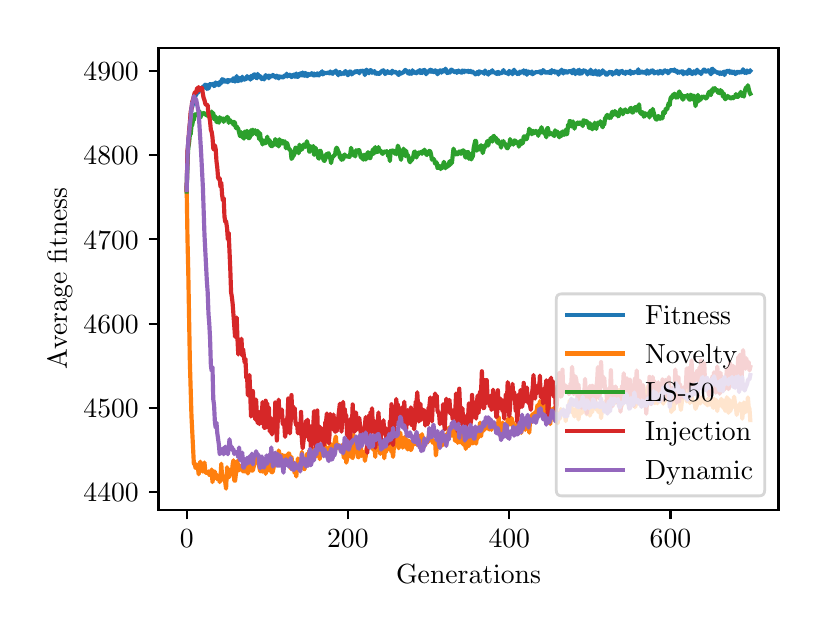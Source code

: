 \begingroup%
\makeatletter%
\begin{pgfpicture}%
\pgfpathrectangle{\pgfpointorigin}{\pgfqpoint{3.854in}{2.91in}}%
\pgfusepath{use as bounding box, clip}%
\begin{pgfscope}%
\pgfsetbuttcap%
\pgfsetmiterjoin%
\definecolor{currentfill}{rgb}{1.0,1.0,1.0}%
\pgfsetfillcolor{currentfill}%
\pgfsetlinewidth{0.0pt}%
\definecolor{currentstroke}{rgb}{1.0,1.0,1.0}%
\pgfsetstrokecolor{currentstroke}%
\pgfsetdash{}{0pt}%
\pgfpathmoveto{\pgfqpoint{0.0in}{0.0in}}%
\pgfpathlineto{\pgfqpoint{3.854in}{0.0in}}%
\pgfpathlineto{\pgfqpoint{3.854in}{2.91in}}%
\pgfpathlineto{\pgfqpoint{0.0in}{2.91in}}%
\pgfpathclose%
\pgfusepath{fill}%
\end{pgfscope}%
\begin{pgfscope}%
\pgfsetbuttcap%
\pgfsetmiterjoin%
\definecolor{currentfill}{rgb}{1.0,1.0,1.0}%
\pgfsetfillcolor{currentfill}%
\pgfsetlinewidth{0.0pt}%
\definecolor{currentstroke}{rgb}{0.0,0.0,0.0}%
\pgfsetstrokecolor{currentstroke}%
\pgfsetstrokeopacity{0.0}%
\pgfsetdash{}{0pt}%
\pgfpathmoveto{\pgfqpoint{0.654in}{0.5in}}%
\pgfpathlineto{\pgfqpoint{3.754in}{0.5in}}%
\pgfpathlineto{\pgfqpoint{3.754in}{2.81in}}%
\pgfpathlineto{\pgfqpoint{0.654in}{2.81in}}%
\pgfpathclose%
\pgfusepath{fill}%
\end{pgfscope}%
\begin{pgfscope}%
\pgfsetbuttcap%
\pgfsetroundjoin%
\definecolor{currentfill}{rgb}{0.0,0.0,0.0}%
\pgfsetfillcolor{currentfill}%
\pgfsetlinewidth{0.803pt}%
\definecolor{currentstroke}{rgb}{0.0,0.0,0.0}%
\pgfsetstrokecolor{currentstroke}%
\pgfsetdash{}{0pt}%
\pgfsys@defobject{currentmarker}{\pgfqpoint{0.0in}{-0.049in}}{\pgfqpoint{0.0in}{0.0in}}{%
\pgfpathmoveto{\pgfqpoint{0.0in}{0.0in}}%
\pgfpathlineto{\pgfqpoint{0.0in}{-0.049in}}%
\pgfusepath{stroke,fill}%
}%
\begin{pgfscope}%
\pgfsys@transformshift{0.795in}{0.5in}%
\pgfsys@useobject{currentmarker}{}%
\end{pgfscope}%
\end{pgfscope}%
\begin{pgfscope}%
\definecolor{textcolor}{rgb}{0.0,0.0,0.0}%
\pgfsetstrokecolor{textcolor}%
\pgfsetfillcolor{textcolor}%
\pgftext[x=0.795in,y=0.402in,,top]{\color{textcolor}\rmfamily\fontsize{10.0}{12.0}\selectfont \(\displaystyle {0}\)}%
\end{pgfscope}%
\begin{pgfscope}%
\pgfsetbuttcap%
\pgfsetroundjoin%
\definecolor{currentfill}{rgb}{0.0,0.0,0.0}%
\pgfsetfillcolor{currentfill}%
\pgfsetlinewidth{0.803pt}%
\definecolor{currentstroke}{rgb}{0.0,0.0,0.0}%
\pgfsetstrokecolor{currentstroke}%
\pgfsetdash{}{0pt}%
\pgfsys@defobject{currentmarker}{\pgfqpoint{0.0in}{-0.049in}}{\pgfqpoint{0.0in}{0.0in}}{%
\pgfpathmoveto{\pgfqpoint{0.0in}{0.0in}}%
\pgfpathlineto{\pgfqpoint{0.0in}{-0.049in}}%
\pgfusepath{stroke,fill}%
}%
\begin{pgfscope}%
\pgfsys@transformshift{1.601in}{0.5in}%
\pgfsys@useobject{currentmarker}{}%
\end{pgfscope}%
\end{pgfscope}%
\begin{pgfscope}%
\definecolor{textcolor}{rgb}{0.0,0.0,0.0}%
\pgfsetstrokecolor{textcolor}%
\pgfsetfillcolor{textcolor}%
\pgftext[x=1.601in,y=0.402in,,top]{\color{textcolor}\rmfamily\fontsize{10.0}{12.0}\selectfont \(\displaystyle {200}\)}%
\end{pgfscope}%
\begin{pgfscope}%
\pgfsetbuttcap%
\pgfsetroundjoin%
\definecolor{currentfill}{rgb}{0.0,0.0,0.0}%
\pgfsetfillcolor{currentfill}%
\pgfsetlinewidth{0.803pt}%
\definecolor{currentstroke}{rgb}{0.0,0.0,0.0}%
\pgfsetstrokecolor{currentstroke}%
\pgfsetdash{}{0pt}%
\pgfsys@defobject{currentmarker}{\pgfqpoint{0.0in}{-0.049in}}{\pgfqpoint{0.0in}{0.0in}}{%
\pgfpathmoveto{\pgfqpoint{0.0in}{0.0in}}%
\pgfpathlineto{\pgfqpoint{0.0in}{-0.049in}}%
\pgfusepath{stroke,fill}%
}%
\begin{pgfscope}%
\pgfsys@transformshift{2.408in}{0.5in}%
\pgfsys@useobject{currentmarker}{}%
\end{pgfscope}%
\end{pgfscope}%
\begin{pgfscope}%
\definecolor{textcolor}{rgb}{0.0,0.0,0.0}%
\pgfsetstrokecolor{textcolor}%
\pgfsetfillcolor{textcolor}%
\pgftext[x=2.408in,y=0.402in,,top]{\color{textcolor}\rmfamily\fontsize{10.0}{12.0}\selectfont \(\displaystyle {400}\)}%
\end{pgfscope}%
\begin{pgfscope}%
\pgfsetbuttcap%
\pgfsetroundjoin%
\definecolor{currentfill}{rgb}{0.0,0.0,0.0}%
\pgfsetfillcolor{currentfill}%
\pgfsetlinewidth{0.803pt}%
\definecolor{currentstroke}{rgb}{0.0,0.0,0.0}%
\pgfsetstrokecolor{currentstroke}%
\pgfsetdash{}{0pt}%
\pgfsys@defobject{currentmarker}{\pgfqpoint{0.0in}{-0.049in}}{\pgfqpoint{0.0in}{0.0in}}{%
\pgfpathmoveto{\pgfqpoint{0.0in}{0.0in}}%
\pgfpathlineto{\pgfqpoint{0.0in}{-0.049in}}%
\pgfusepath{stroke,fill}%
}%
\begin{pgfscope}%
\pgfsys@transformshift{3.214in}{0.5in}%
\pgfsys@useobject{currentmarker}{}%
\end{pgfscope}%
\end{pgfscope}%
\begin{pgfscope}%
\definecolor{textcolor}{rgb}{0.0,0.0,0.0}%
\pgfsetstrokecolor{textcolor}%
\pgfsetfillcolor{textcolor}%
\pgftext[x=3.214in,y=0.402in,,top]{\color{textcolor}\rmfamily\fontsize{10.0}{12.0}\selectfont \(\displaystyle {600}\)}%
\end{pgfscope}%
\begin{pgfscope}%
\definecolor{textcolor}{rgb}{0.0,0.0,0.0}%
\pgfsetstrokecolor{textcolor}%
\pgfsetfillcolor{textcolor}%
\pgftext[x=2.204in,y=0.223in,,top]{\color{textcolor}\rmfamily\fontsize{10.0}{12.0}\selectfont Generations}%
\end{pgfscope}%
\begin{pgfscope}%
\pgfsetbuttcap%
\pgfsetroundjoin%
\definecolor{currentfill}{rgb}{0.0,0.0,0.0}%
\pgfsetfillcolor{currentfill}%
\pgfsetlinewidth{0.803pt}%
\definecolor{currentstroke}{rgb}{0.0,0.0,0.0}%
\pgfsetstrokecolor{currentstroke}%
\pgfsetdash{}{0pt}%
\pgfsys@defobject{currentmarker}{\pgfqpoint{-0.049in}{0.0in}}{\pgfqpoint{-0.0in}{0.0in}}{%
\pgfpathmoveto{\pgfqpoint{-0.0in}{0.0in}}%
\pgfpathlineto{\pgfqpoint{-0.049in}{0.0in}}%
\pgfusepath{stroke,fill}%
}%
\begin{pgfscope}%
\pgfsys@transformshift{0.654in}{0.588in}%
\pgfsys@useobject{currentmarker}{}%
\end{pgfscope}%
\end{pgfscope}%
\begin{pgfscope}%
\definecolor{textcolor}{rgb}{0.0,0.0,0.0}%
\pgfsetstrokecolor{textcolor}%
\pgfsetfillcolor{textcolor}%
\pgftext[x=0.279in, y=0.54in, left, base]{\color{textcolor}\rmfamily\fontsize{10.0}{12.0}\selectfont \(\displaystyle {4400}\)}%
\end{pgfscope}%
\begin{pgfscope}%
\pgfsetbuttcap%
\pgfsetroundjoin%
\definecolor{currentfill}{rgb}{0.0,0.0,0.0}%
\pgfsetfillcolor{currentfill}%
\pgfsetlinewidth{0.803pt}%
\definecolor{currentstroke}{rgb}{0.0,0.0,0.0}%
\pgfsetstrokecolor{currentstroke}%
\pgfsetdash{}{0pt}%
\pgfsys@defobject{currentmarker}{\pgfqpoint{-0.049in}{0.0in}}{\pgfqpoint{-0.0in}{0.0in}}{%
\pgfpathmoveto{\pgfqpoint{-0.0in}{0.0in}}%
\pgfpathlineto{\pgfqpoint{-0.049in}{0.0in}}%
\pgfusepath{stroke,fill}%
}%
\begin{pgfscope}%
\pgfsys@transformshift{0.654in}{1.009in}%
\pgfsys@useobject{currentmarker}{}%
\end{pgfscope}%
\end{pgfscope}%
\begin{pgfscope}%
\definecolor{textcolor}{rgb}{0.0,0.0,0.0}%
\pgfsetstrokecolor{textcolor}%
\pgfsetfillcolor{textcolor}%
\pgftext[x=0.279in, y=0.961in, left, base]{\color{textcolor}\rmfamily\fontsize{10.0}{12.0}\selectfont \(\displaystyle {4500}\)}%
\end{pgfscope}%
\begin{pgfscope}%
\pgfsetbuttcap%
\pgfsetroundjoin%
\definecolor{currentfill}{rgb}{0.0,0.0,0.0}%
\pgfsetfillcolor{currentfill}%
\pgfsetlinewidth{0.803pt}%
\definecolor{currentstroke}{rgb}{0.0,0.0,0.0}%
\pgfsetstrokecolor{currentstroke}%
\pgfsetdash{}{0pt}%
\pgfsys@defobject{currentmarker}{\pgfqpoint{-0.049in}{0.0in}}{\pgfqpoint{-0.0in}{0.0in}}{%
\pgfpathmoveto{\pgfqpoint{-0.0in}{0.0in}}%
\pgfpathlineto{\pgfqpoint{-0.049in}{0.0in}}%
\pgfusepath{stroke,fill}%
}%
\begin{pgfscope}%
\pgfsys@transformshift{0.654in}{1.43in}%
\pgfsys@useobject{currentmarker}{}%
\end{pgfscope}%
\end{pgfscope}%
\begin{pgfscope}%
\definecolor{textcolor}{rgb}{0.0,0.0,0.0}%
\pgfsetstrokecolor{textcolor}%
\pgfsetfillcolor{textcolor}%
\pgftext[x=0.279in, y=1.382in, left, base]{\color{textcolor}\rmfamily\fontsize{10.0}{12.0}\selectfont \(\displaystyle {4600}\)}%
\end{pgfscope}%
\begin{pgfscope}%
\pgfsetbuttcap%
\pgfsetroundjoin%
\definecolor{currentfill}{rgb}{0.0,0.0,0.0}%
\pgfsetfillcolor{currentfill}%
\pgfsetlinewidth{0.803pt}%
\definecolor{currentstroke}{rgb}{0.0,0.0,0.0}%
\pgfsetstrokecolor{currentstroke}%
\pgfsetdash{}{0pt}%
\pgfsys@defobject{currentmarker}{\pgfqpoint{-0.049in}{0.0in}}{\pgfqpoint{-0.0in}{0.0in}}{%
\pgfpathmoveto{\pgfqpoint{-0.0in}{0.0in}}%
\pgfpathlineto{\pgfqpoint{-0.049in}{0.0in}}%
\pgfusepath{stroke,fill}%
}%
\begin{pgfscope}%
\pgfsys@transformshift{0.654in}{1.852in}%
\pgfsys@useobject{currentmarker}{}%
\end{pgfscope}%
\end{pgfscope}%
\begin{pgfscope}%
\definecolor{textcolor}{rgb}{0.0,0.0,0.0}%
\pgfsetstrokecolor{textcolor}%
\pgfsetfillcolor{textcolor}%
\pgftext[x=0.279in, y=1.803in, left, base]{\color{textcolor}\rmfamily\fontsize{10.0}{12.0}\selectfont \(\displaystyle {4700}\)}%
\end{pgfscope}%
\begin{pgfscope}%
\pgfsetbuttcap%
\pgfsetroundjoin%
\definecolor{currentfill}{rgb}{0.0,0.0,0.0}%
\pgfsetfillcolor{currentfill}%
\pgfsetlinewidth{0.803pt}%
\definecolor{currentstroke}{rgb}{0.0,0.0,0.0}%
\pgfsetstrokecolor{currentstroke}%
\pgfsetdash{}{0pt}%
\pgfsys@defobject{currentmarker}{\pgfqpoint{-0.049in}{0.0in}}{\pgfqpoint{-0.0in}{0.0in}}{%
\pgfpathmoveto{\pgfqpoint{-0.0in}{0.0in}}%
\pgfpathlineto{\pgfqpoint{-0.049in}{0.0in}}%
\pgfusepath{stroke,fill}%
}%
\begin{pgfscope}%
\pgfsys@transformshift{0.654in}{2.273in}%
\pgfsys@useobject{currentmarker}{}%
\end{pgfscope}%
\end{pgfscope}%
\begin{pgfscope}%
\definecolor{textcolor}{rgb}{0.0,0.0,0.0}%
\pgfsetstrokecolor{textcolor}%
\pgfsetfillcolor{textcolor}%
\pgftext[x=0.279in, y=2.225in, left, base]{\color{textcolor}\rmfamily\fontsize{10.0}{12.0}\selectfont \(\displaystyle {4800}\)}%
\end{pgfscope}%
\begin{pgfscope}%
\pgfsetbuttcap%
\pgfsetroundjoin%
\definecolor{currentfill}{rgb}{0.0,0.0,0.0}%
\pgfsetfillcolor{currentfill}%
\pgfsetlinewidth{0.803pt}%
\definecolor{currentstroke}{rgb}{0.0,0.0,0.0}%
\pgfsetstrokecolor{currentstroke}%
\pgfsetdash{}{0pt}%
\pgfsys@defobject{currentmarker}{\pgfqpoint{-0.049in}{0.0in}}{\pgfqpoint{-0.0in}{0.0in}}{%
\pgfpathmoveto{\pgfqpoint{-0.0in}{0.0in}}%
\pgfpathlineto{\pgfqpoint{-0.049in}{0.0in}}%
\pgfusepath{stroke,fill}%
}%
\begin{pgfscope}%
\pgfsys@transformshift{0.654in}{2.694in}%
\pgfsys@useobject{currentmarker}{}%
\end{pgfscope}%
\end{pgfscope}%
\begin{pgfscope}%
\definecolor{textcolor}{rgb}{0.0,0.0,0.0}%
\pgfsetstrokecolor{textcolor}%
\pgfsetfillcolor{textcolor}%
\pgftext[x=0.279in, y=2.646in, left, base]{\color{textcolor}\rmfamily\fontsize{10.0}{12.0}\selectfont \(\displaystyle {4900}\)}%
\end{pgfscope}%
\begin{pgfscope}%
\definecolor{textcolor}{rgb}{0.0,0.0,0.0}%
\pgfsetstrokecolor{textcolor}%
\pgfsetfillcolor{textcolor}%
\pgftext[x=0.223in,y=1.655in,,bottom,rotate=90.0]{\color{textcolor}\rmfamily\fontsize{10.0}{12.0}\selectfont Average fitness}%
\end{pgfscope}%
\begin{pgfscope}%
\pgfpathrectangle{\pgfqpoint{0.654in}{0.5in}}{\pgfqpoint{3.1in}{2.31in}}%
\pgfusepath{clip}%
\pgfsetrectcap%
\pgfsetroundjoin%
\pgfsetlinewidth{1.506pt}%
\definecolor{currentstroke}{rgb}{0.122,0.467,0.706}%
\pgfsetstrokecolor{currentstroke}%
\pgfsetdash{}{0pt}%
\pgfpathmoveto{\pgfqpoint{0.795in}{2.102in}}%
\pgfpathlineto{\pgfqpoint{0.799in}{2.26in}}%
\pgfpathlineto{\pgfqpoint{0.803in}{2.346in}}%
\pgfpathlineto{\pgfqpoint{0.807in}{2.371in}}%
\pgfpathlineto{\pgfqpoint{0.819in}{2.507in}}%
\pgfpathlineto{\pgfqpoint{0.823in}{2.515in}}%
\pgfpathlineto{\pgfqpoint{0.827in}{2.53in}}%
\pgfpathlineto{\pgfqpoint{0.831in}{2.558in}}%
\pgfpathlineto{\pgfqpoint{0.835in}{2.553in}}%
\pgfpathlineto{\pgfqpoint{0.839in}{2.571in}}%
\pgfpathlineto{\pgfqpoint{0.843in}{2.575in}}%
\pgfpathlineto{\pgfqpoint{0.847in}{2.589in}}%
\pgfpathlineto{\pgfqpoint{0.851in}{2.584in}}%
\pgfpathlineto{\pgfqpoint{0.855in}{2.596in}}%
\pgfpathlineto{\pgfqpoint{0.859in}{2.594in}}%
\pgfpathlineto{\pgfqpoint{0.863in}{2.605in}}%
\pgfpathlineto{\pgfqpoint{0.867in}{2.6in}}%
\pgfpathlineto{\pgfqpoint{0.872in}{2.601in}}%
\pgfpathlineto{\pgfqpoint{0.876in}{2.614in}}%
\pgfpathlineto{\pgfqpoint{0.884in}{2.619in}}%
\pgfpathlineto{\pgfqpoint{0.888in}{2.625in}}%
\pgfpathlineto{\pgfqpoint{0.892in}{2.622in}}%
\pgfpathlineto{\pgfqpoint{0.896in}{2.603in}}%
\pgfpathlineto{\pgfqpoint{0.9in}{2.623in}}%
\pgfpathlineto{\pgfqpoint{0.904in}{2.605in}}%
\pgfpathlineto{\pgfqpoint{0.912in}{2.628in}}%
\pgfpathlineto{\pgfqpoint{0.916in}{2.626in}}%
\pgfpathlineto{\pgfqpoint{0.92in}{2.624in}}%
\pgfpathlineto{\pgfqpoint{0.924in}{2.626in}}%
\pgfpathlineto{\pgfqpoint{0.928in}{2.63in}}%
\pgfpathlineto{\pgfqpoint{0.932in}{2.618in}}%
\pgfpathlineto{\pgfqpoint{0.936in}{2.621in}}%
\pgfpathlineto{\pgfqpoint{0.94in}{2.636in}}%
\pgfpathlineto{\pgfqpoint{0.948in}{2.625in}}%
\pgfpathlineto{\pgfqpoint{0.952in}{2.633in}}%
\pgfpathlineto{\pgfqpoint{0.956in}{2.622in}}%
\pgfpathlineto{\pgfqpoint{0.964in}{2.642in}}%
\pgfpathlineto{\pgfqpoint{0.968in}{2.632in}}%
\pgfpathlineto{\pgfqpoint{0.972in}{2.653in}}%
\pgfpathlineto{\pgfqpoint{0.976in}{2.64in}}%
\pgfpathlineto{\pgfqpoint{0.98in}{2.651in}}%
\pgfpathlineto{\pgfqpoint{0.984in}{2.64in}}%
\pgfpathlineto{\pgfqpoint{0.988in}{2.645in}}%
\pgfpathlineto{\pgfqpoint{0.992in}{2.639in}}%
\pgfpathlineto{\pgfqpoint{0.997in}{2.648in}}%
\pgfpathlineto{\pgfqpoint{1.001in}{2.637in}}%
\pgfpathlineto{\pgfqpoint{1.005in}{2.648in}}%
\pgfpathlineto{\pgfqpoint{1.013in}{2.643in}}%
\pgfpathlineto{\pgfqpoint{1.017in}{2.648in}}%
\pgfpathlineto{\pgfqpoint{1.021in}{2.648in}}%
\pgfpathlineto{\pgfqpoint{1.025in}{2.643in}}%
\pgfpathlineto{\pgfqpoint{1.029in}{2.657in}}%
\pgfpathlineto{\pgfqpoint{1.033in}{2.655in}}%
\pgfpathlineto{\pgfqpoint{1.037in}{2.64in}}%
\pgfpathlineto{\pgfqpoint{1.041in}{2.65in}}%
\pgfpathlineto{\pgfqpoint{1.045in}{2.668in}}%
\pgfpathlineto{\pgfqpoint{1.049in}{2.643in}}%
\pgfpathlineto{\pgfqpoint{1.053in}{2.643in}}%
\pgfpathlineto{\pgfqpoint{1.057in}{2.659in}}%
\pgfpathlineto{\pgfqpoint{1.061in}{2.645in}}%
\pgfpathlineto{\pgfqpoint{1.065in}{2.654in}}%
\pgfpathlineto{\pgfqpoint{1.069in}{2.646in}}%
\pgfpathlineto{\pgfqpoint{1.073in}{2.665in}}%
\pgfpathlineto{\pgfqpoint{1.077in}{2.65in}}%
\pgfpathlineto{\pgfqpoint{1.081in}{2.657in}}%
\pgfpathlineto{\pgfqpoint{1.085in}{2.65in}}%
\pgfpathlineto{\pgfqpoint{1.089in}{2.657in}}%
\pgfpathlineto{\pgfqpoint{1.093in}{2.653in}}%
\pgfpathlineto{\pgfqpoint{1.097in}{2.668in}}%
\pgfpathlineto{\pgfqpoint{1.101in}{2.659in}}%
\pgfpathlineto{\pgfqpoint{1.105in}{2.664in}}%
\pgfpathlineto{\pgfqpoint{1.109in}{2.663in}}%
\pgfpathlineto{\pgfqpoint{1.113in}{2.65in}}%
\pgfpathlineto{\pgfqpoint{1.117in}{2.669in}}%
\pgfpathlineto{\pgfqpoint{1.121in}{2.655in}}%
\pgfpathlineto{\pgfqpoint{1.126in}{2.668in}}%
\pgfpathlineto{\pgfqpoint{1.13in}{2.674in}}%
\pgfpathlineto{\pgfqpoint{1.134in}{2.677in}}%
\pgfpathlineto{\pgfqpoint{1.138in}{2.665in}}%
\pgfpathlineto{\pgfqpoint{1.146in}{2.657in}}%
\pgfpathlineto{\pgfqpoint{1.15in}{2.679in}}%
\pgfpathlineto{\pgfqpoint{1.154in}{2.663in}}%
\pgfpathlineto{\pgfqpoint{1.158in}{2.664in}}%
\pgfpathlineto{\pgfqpoint{1.162in}{2.668in}}%
\pgfpathlineto{\pgfqpoint{1.17in}{2.653in}}%
\pgfpathlineto{\pgfqpoint{1.178in}{2.661in}}%
\pgfpathlineto{\pgfqpoint{1.182in}{2.651in}}%
\pgfpathlineto{\pgfqpoint{1.19in}{2.673in}}%
\pgfpathlineto{\pgfqpoint{1.194in}{2.662in}}%
\pgfpathlineto{\pgfqpoint{1.198in}{2.661in}}%
\pgfpathlineto{\pgfqpoint{1.202in}{2.67in}}%
\pgfpathlineto{\pgfqpoint{1.206in}{2.657in}}%
\pgfpathlineto{\pgfqpoint{1.21in}{2.67in}}%
\pgfpathlineto{\pgfqpoint{1.214in}{2.667in}}%
\pgfpathlineto{\pgfqpoint{1.222in}{2.666in}}%
\pgfpathlineto{\pgfqpoint{1.226in}{2.674in}}%
\pgfpathlineto{\pgfqpoint{1.23in}{2.67in}}%
\pgfpathlineto{\pgfqpoint{1.234in}{2.67in}}%
\pgfpathlineto{\pgfqpoint{1.238in}{2.661in}}%
\pgfpathlineto{\pgfqpoint{1.242in}{2.661in}}%
\pgfpathlineto{\pgfqpoint{1.246in}{2.67in}}%
\pgfpathlineto{\pgfqpoint{1.255in}{2.656in}}%
\pgfpathlineto{\pgfqpoint{1.259in}{2.667in}}%
\pgfpathlineto{\pgfqpoint{1.263in}{2.664in}}%
\pgfpathlineto{\pgfqpoint{1.267in}{2.665in}}%
\pgfpathlineto{\pgfqpoint{1.275in}{2.661in}}%
\pgfpathlineto{\pgfqpoint{1.279in}{2.663in}}%
\pgfpathlineto{\pgfqpoint{1.283in}{2.67in}}%
\pgfpathlineto{\pgfqpoint{1.287in}{2.666in}}%
\pgfpathlineto{\pgfqpoint{1.291in}{2.668in}}%
\pgfpathlineto{\pgfqpoint{1.295in}{2.68in}}%
\pgfpathlineto{\pgfqpoint{1.299in}{2.666in}}%
\pgfpathlineto{\pgfqpoint{1.303in}{2.674in}}%
\pgfpathlineto{\pgfqpoint{1.307in}{2.669in}}%
\pgfpathlineto{\pgfqpoint{1.311in}{2.675in}}%
\pgfpathlineto{\pgfqpoint{1.315in}{2.67in}}%
\pgfpathlineto{\pgfqpoint{1.319in}{2.663in}}%
\pgfpathlineto{\pgfqpoint{1.323in}{2.666in}}%
\pgfpathlineto{\pgfqpoint{1.331in}{2.676in}}%
\pgfpathlineto{\pgfqpoint{1.335in}{2.666in}}%
\pgfpathlineto{\pgfqpoint{1.339in}{2.665in}}%
\pgfpathlineto{\pgfqpoint{1.343in}{2.681in}}%
\pgfpathlineto{\pgfqpoint{1.347in}{2.665in}}%
\pgfpathlineto{\pgfqpoint{1.351in}{2.664in}}%
\pgfpathlineto{\pgfqpoint{1.355in}{2.678in}}%
\pgfpathlineto{\pgfqpoint{1.359in}{2.669in}}%
\pgfpathlineto{\pgfqpoint{1.363in}{2.679in}}%
\pgfpathlineto{\pgfqpoint{1.367in}{2.683in}}%
\pgfpathlineto{\pgfqpoint{1.371in}{2.671in}}%
\pgfpathlineto{\pgfqpoint{1.375in}{2.686in}}%
\pgfpathlineto{\pgfqpoint{1.38in}{2.673in}}%
\pgfpathlineto{\pgfqpoint{1.384in}{2.669in}}%
\pgfpathlineto{\pgfqpoint{1.388in}{2.684in}}%
\pgfpathlineto{\pgfqpoint{1.392in}{2.679in}}%
\pgfpathlineto{\pgfqpoint{1.396in}{2.668in}}%
\pgfpathlineto{\pgfqpoint{1.4in}{2.668in}}%
\pgfpathlineto{\pgfqpoint{1.404in}{2.679in}}%
\pgfpathlineto{\pgfqpoint{1.408in}{2.673in}}%
\pgfpathlineto{\pgfqpoint{1.412in}{2.676in}}%
\pgfpathlineto{\pgfqpoint{1.416in}{2.677in}}%
\pgfpathlineto{\pgfqpoint{1.42in}{2.683in}}%
\pgfpathlineto{\pgfqpoint{1.424in}{2.675in}}%
\pgfpathlineto{\pgfqpoint{1.428in}{2.671in}}%
\pgfpathlineto{\pgfqpoint{1.432in}{2.681in}}%
\pgfpathlineto{\pgfqpoint{1.436in}{2.671in}}%
\pgfpathlineto{\pgfqpoint{1.44in}{2.675in}}%
\pgfpathlineto{\pgfqpoint{1.444in}{2.672in}}%
\pgfpathlineto{\pgfqpoint{1.448in}{2.682in}}%
\pgfpathlineto{\pgfqpoint{1.452in}{2.675in}}%
\pgfpathlineto{\pgfqpoint{1.456in}{2.671in}}%
\pgfpathlineto{\pgfqpoint{1.46in}{2.682in}}%
\pgfpathlineto{\pgfqpoint{1.464in}{2.678in}}%
\pgfpathlineto{\pgfqpoint{1.468in}{2.683in}}%
\pgfpathlineto{\pgfqpoint{1.472in}{2.692in}}%
\pgfpathlineto{\pgfqpoint{1.476in}{2.676in}}%
\pgfpathlineto{\pgfqpoint{1.484in}{2.685in}}%
\pgfpathlineto{\pgfqpoint{1.488in}{2.681in}}%
\pgfpathlineto{\pgfqpoint{1.492in}{2.684in}}%
\pgfpathlineto{\pgfqpoint{1.496in}{2.683in}}%
\pgfpathlineto{\pgfqpoint{1.5in}{2.685in}}%
\pgfpathlineto{\pgfqpoint{1.505in}{2.684in}}%
\pgfpathlineto{\pgfqpoint{1.509in}{2.681in}}%
\pgfpathlineto{\pgfqpoint{1.513in}{2.691in}}%
\pgfpathlineto{\pgfqpoint{1.517in}{2.684in}}%
\pgfpathlineto{\pgfqpoint{1.521in}{2.683in}}%
\pgfpathlineto{\pgfqpoint{1.525in}{2.679in}}%
\pgfpathlineto{\pgfqpoint{1.529in}{2.689in}}%
\pgfpathlineto{\pgfqpoint{1.533in}{2.685in}}%
\pgfpathlineto{\pgfqpoint{1.537in}{2.687in}}%
\pgfpathlineto{\pgfqpoint{1.541in}{2.696in}}%
\pgfpathlineto{\pgfqpoint{1.545in}{2.682in}}%
\pgfpathlineto{\pgfqpoint{1.549in}{2.685in}}%
\pgfpathlineto{\pgfqpoint{1.553in}{2.672in}}%
\pgfpathlineto{\pgfqpoint{1.557in}{2.686in}}%
\pgfpathlineto{\pgfqpoint{1.561in}{2.688in}}%
\pgfpathlineto{\pgfqpoint{1.565in}{2.677in}}%
\pgfpathlineto{\pgfqpoint{1.577in}{2.683in}}%
\pgfpathlineto{\pgfqpoint{1.581in}{2.679in}}%
\pgfpathlineto{\pgfqpoint{1.585in}{2.688in}}%
\pgfpathlineto{\pgfqpoint{1.589in}{2.693in}}%
\pgfpathlineto{\pgfqpoint{1.601in}{2.672in}}%
\pgfpathlineto{\pgfqpoint{1.605in}{2.68in}}%
\pgfpathlineto{\pgfqpoint{1.609in}{2.69in}}%
\pgfpathlineto{\pgfqpoint{1.613in}{2.691in}}%
\pgfpathlineto{\pgfqpoint{1.617in}{2.688in}}%
\pgfpathlineto{\pgfqpoint{1.621in}{2.676in}}%
\pgfpathlineto{\pgfqpoint{1.625in}{2.683in}}%
\pgfpathlineto{\pgfqpoint{1.629in}{2.684in}}%
\pgfpathlineto{\pgfqpoint{1.634in}{2.686in}}%
\pgfpathlineto{\pgfqpoint{1.638in}{2.692in}}%
\pgfpathlineto{\pgfqpoint{1.642in}{2.688in}}%
\pgfpathlineto{\pgfqpoint{1.646in}{2.692in}}%
\pgfpathlineto{\pgfqpoint{1.65in}{2.693in}}%
\pgfpathlineto{\pgfqpoint{1.654in}{2.69in}}%
\pgfpathlineto{\pgfqpoint{1.658in}{2.682in}}%
\pgfpathlineto{\pgfqpoint{1.662in}{2.692in}}%
\pgfpathlineto{\pgfqpoint{1.666in}{2.694in}}%
\pgfpathlineto{\pgfqpoint{1.67in}{2.693in}}%
\pgfpathlineto{\pgfqpoint{1.678in}{2.695in}}%
\pgfpathlineto{\pgfqpoint{1.682in}{2.689in}}%
\pgfpathlineto{\pgfqpoint{1.686in}{2.673in}}%
\pgfpathlineto{\pgfqpoint{1.69in}{2.693in}}%
\pgfpathlineto{\pgfqpoint{1.694in}{2.7in}}%
\pgfpathlineto{\pgfqpoint{1.698in}{2.691in}}%
\pgfpathlineto{\pgfqpoint{1.702in}{2.689in}}%
\pgfpathlineto{\pgfqpoint{1.706in}{2.682in}}%
\pgfpathlineto{\pgfqpoint{1.71in}{2.693in}}%
\pgfpathlineto{\pgfqpoint{1.714in}{2.698in}}%
\pgfpathlineto{\pgfqpoint{1.718in}{2.695in}}%
\pgfpathlineto{\pgfqpoint{1.722in}{2.684in}}%
\pgfpathlineto{\pgfqpoint{1.726in}{2.69in}}%
\pgfpathlineto{\pgfqpoint{1.73in}{2.689in}}%
\pgfpathlineto{\pgfqpoint{1.734in}{2.693in}}%
\pgfpathlineto{\pgfqpoint{1.738in}{2.68in}}%
\pgfpathlineto{\pgfqpoint{1.742in}{2.684in}}%
\pgfpathlineto{\pgfqpoint{1.746in}{2.679in}}%
\pgfpathlineto{\pgfqpoint{1.75in}{2.684in}}%
\pgfpathlineto{\pgfqpoint{1.754in}{2.679in}}%
\pgfpathlineto{\pgfqpoint{1.759in}{2.679in}}%
\pgfpathlineto{\pgfqpoint{1.767in}{2.69in}}%
\pgfpathlineto{\pgfqpoint{1.771in}{2.691in}}%
\pgfpathlineto{\pgfqpoint{1.775in}{2.698in}}%
\pgfpathlineto{\pgfqpoint{1.779in}{2.696in}}%
\pgfpathlineto{\pgfqpoint{1.783in}{2.691in}}%
\pgfpathlineto{\pgfqpoint{1.787in}{2.678in}}%
\pgfpathlineto{\pgfqpoint{1.791in}{2.683in}}%
\pgfpathlineto{\pgfqpoint{1.795in}{2.683in}}%
\pgfpathlineto{\pgfqpoint{1.799in}{2.693in}}%
\pgfpathlineto{\pgfqpoint{1.803in}{2.685in}}%
\pgfpathlineto{\pgfqpoint{1.811in}{2.685in}}%
\pgfpathlineto{\pgfqpoint{1.815in}{2.688in}}%
\pgfpathlineto{\pgfqpoint{1.819in}{2.68in}}%
\pgfpathlineto{\pgfqpoint{1.823in}{2.695in}}%
\pgfpathlineto{\pgfqpoint{1.827in}{2.689in}}%
\pgfpathlineto{\pgfqpoint{1.831in}{2.688in}}%
\pgfpathlineto{\pgfqpoint{1.835in}{2.685in}}%
\pgfpathlineto{\pgfqpoint{1.839in}{2.689in}}%
\pgfpathlineto{\pgfqpoint{1.851in}{2.678in}}%
\pgfpathlineto{\pgfqpoint{1.855in}{2.673in}}%
\pgfpathlineto{\pgfqpoint{1.859in}{2.689in}}%
\pgfpathlineto{\pgfqpoint{1.863in}{2.68in}}%
\pgfpathlineto{\pgfqpoint{1.867in}{2.681in}}%
\pgfpathlineto{\pgfqpoint{1.879in}{2.687in}}%
\pgfpathlineto{\pgfqpoint{1.888in}{2.699in}}%
\pgfpathlineto{\pgfqpoint{1.892in}{2.694in}}%
\pgfpathlineto{\pgfqpoint{1.896in}{2.693in}}%
\pgfpathlineto{\pgfqpoint{1.9in}{2.685in}}%
\pgfpathlineto{\pgfqpoint{1.904in}{2.68in}}%
\pgfpathlineto{\pgfqpoint{1.908in}{2.693in}}%
\pgfpathlineto{\pgfqpoint{1.912in}{2.679in}}%
\pgfpathlineto{\pgfqpoint{1.916in}{2.686in}}%
\pgfpathlineto{\pgfqpoint{1.92in}{2.679in}}%
\pgfpathlineto{\pgfqpoint{1.924in}{2.697in}}%
\pgfpathlineto{\pgfqpoint{1.928in}{2.688in}}%
\pgfpathlineto{\pgfqpoint{1.936in}{2.687in}}%
\pgfpathlineto{\pgfqpoint{1.94in}{2.681in}}%
\pgfpathlineto{\pgfqpoint{1.944in}{2.683in}}%
\pgfpathlineto{\pgfqpoint{1.948in}{2.691in}}%
\pgfpathlineto{\pgfqpoint{1.952in}{2.686in}}%
\pgfpathlineto{\pgfqpoint{1.96in}{2.698in}}%
\pgfpathlineto{\pgfqpoint{1.964in}{2.683in}}%
\pgfpathlineto{\pgfqpoint{1.968in}{2.687in}}%
\pgfpathlineto{\pgfqpoint{1.972in}{2.683in}}%
\pgfpathlineto{\pgfqpoint{1.976in}{2.697in}}%
\pgfpathlineto{\pgfqpoint{1.98in}{2.696in}}%
\pgfpathlineto{\pgfqpoint{1.984in}{2.699in}}%
\pgfpathlineto{\pgfqpoint{1.988in}{2.692in}}%
\pgfpathlineto{\pgfqpoint{1.992in}{2.677in}}%
\pgfpathlineto{\pgfqpoint{1.996in}{2.688in}}%
\pgfpathlineto{\pgfqpoint{2.0in}{2.685in}}%
\pgfpathlineto{\pgfqpoint{2.004in}{2.694in}}%
\pgfpathlineto{\pgfqpoint{2.008in}{2.694in}}%
\pgfpathlineto{\pgfqpoint{2.013in}{2.7in}}%
\pgfpathlineto{\pgfqpoint{2.017in}{2.689in}}%
\pgfpathlineto{\pgfqpoint{2.021in}{2.698in}}%
\pgfpathlineto{\pgfqpoint{2.025in}{2.691in}}%
\pgfpathlineto{\pgfqpoint{2.029in}{2.688in}}%
\pgfpathlineto{\pgfqpoint{2.033in}{2.688in}}%
\pgfpathlineto{\pgfqpoint{2.037in}{2.696in}}%
\pgfpathlineto{\pgfqpoint{2.041in}{2.697in}}%
\pgfpathlineto{\pgfqpoint{2.045in}{2.689in}}%
\pgfpathlineto{\pgfqpoint{2.049in}{2.677in}}%
\pgfpathlineto{\pgfqpoint{2.061in}{2.696in}}%
\pgfpathlineto{\pgfqpoint{2.065in}{2.697in}}%
\pgfpathlineto{\pgfqpoint{2.069in}{2.685in}}%
\pgfpathlineto{\pgfqpoint{2.073in}{2.694in}}%
\pgfpathlineto{\pgfqpoint{2.077in}{2.698in}}%
\pgfpathlineto{\pgfqpoint{2.081in}{2.691in}}%
\pgfpathlineto{\pgfqpoint{2.085in}{2.692in}}%
\pgfpathlineto{\pgfqpoint{2.089in}{2.705in}}%
\pgfpathlineto{\pgfqpoint{2.093in}{2.697in}}%
\pgfpathlineto{\pgfqpoint{2.097in}{2.684in}}%
\pgfpathlineto{\pgfqpoint{2.101in}{2.682in}}%
\pgfpathlineto{\pgfqpoint{2.109in}{2.693in}}%
\pgfpathlineto{\pgfqpoint{2.113in}{2.686in}}%
\pgfpathlineto{\pgfqpoint{2.117in}{2.7in}}%
\pgfpathlineto{\pgfqpoint{2.121in}{2.699in}}%
\pgfpathlineto{\pgfqpoint{2.133in}{2.689in}}%
\pgfpathlineto{\pgfqpoint{2.137in}{2.688in}}%
\pgfpathlineto{\pgfqpoint{2.142in}{2.693in}}%
\pgfpathlineto{\pgfqpoint{2.146in}{2.684in}}%
\pgfpathlineto{\pgfqpoint{2.154in}{2.696in}}%
\pgfpathlineto{\pgfqpoint{2.158in}{2.69in}}%
\pgfpathlineto{\pgfqpoint{2.17in}{2.685in}}%
\pgfpathlineto{\pgfqpoint{2.174in}{2.696in}}%
\pgfpathlineto{\pgfqpoint{2.178in}{2.693in}}%
\pgfpathlineto{\pgfqpoint{2.182in}{2.687in}}%
\pgfpathlineto{\pgfqpoint{2.186in}{2.695in}}%
\pgfpathlineto{\pgfqpoint{2.19in}{2.692in}}%
\pgfpathlineto{\pgfqpoint{2.194in}{2.693in}}%
\pgfpathlineto{\pgfqpoint{2.198in}{2.69in}}%
\pgfpathlineto{\pgfqpoint{2.202in}{2.695in}}%
\pgfpathlineto{\pgfqpoint{2.206in}{2.688in}}%
\pgfpathlineto{\pgfqpoint{2.214in}{2.694in}}%
\pgfpathlineto{\pgfqpoint{2.218in}{2.687in}}%
\pgfpathlineto{\pgfqpoint{2.222in}{2.691in}}%
\pgfpathlineto{\pgfqpoint{2.226in}{2.689in}}%
\pgfpathlineto{\pgfqpoint{2.23in}{2.682in}}%
\pgfpathlineto{\pgfqpoint{2.234in}{2.684in}}%
\pgfpathlineto{\pgfqpoint{2.238in}{2.677in}}%
\pgfpathlineto{\pgfqpoint{2.242in}{2.676in}}%
\pgfpathlineto{\pgfqpoint{2.246in}{2.685in}}%
\pgfpathlineto{\pgfqpoint{2.25in}{2.689in}}%
\pgfpathlineto{\pgfqpoint{2.254in}{2.677in}}%
\pgfpathlineto{\pgfqpoint{2.258in}{2.692in}}%
\pgfpathlineto{\pgfqpoint{2.262in}{2.688in}}%
\pgfpathlineto{\pgfqpoint{2.275in}{2.686in}}%
\pgfpathlineto{\pgfqpoint{2.279in}{2.688in}}%
\pgfpathlineto{\pgfqpoint{2.283in}{2.679in}}%
\pgfpathlineto{\pgfqpoint{2.287in}{2.696in}}%
\pgfpathlineto{\pgfqpoint{2.291in}{2.686in}}%
\pgfpathlineto{\pgfqpoint{2.295in}{2.687in}}%
\pgfpathlineto{\pgfqpoint{2.299in}{2.683in}}%
\pgfpathlineto{\pgfqpoint{2.303in}{2.675in}}%
\pgfpathlineto{\pgfqpoint{2.307in}{2.689in}}%
\pgfpathlineto{\pgfqpoint{2.311in}{2.684in}}%
\pgfpathlineto{\pgfqpoint{2.315in}{2.685in}}%
\pgfpathlineto{\pgfqpoint{2.323in}{2.697in}}%
\pgfpathlineto{\pgfqpoint{2.327in}{2.688in}}%
\pgfpathlineto{\pgfqpoint{2.331in}{2.684in}}%
\pgfpathlineto{\pgfqpoint{2.335in}{2.687in}}%
\pgfpathlineto{\pgfqpoint{2.339in}{2.684in}}%
\pgfpathlineto{\pgfqpoint{2.343in}{2.679in}}%
\pgfpathlineto{\pgfqpoint{2.347in}{2.688in}}%
\pgfpathlineto{\pgfqpoint{2.351in}{2.678in}}%
\pgfpathlineto{\pgfqpoint{2.355in}{2.689in}}%
\pgfpathlineto{\pgfqpoint{2.359in}{2.679in}}%
\pgfpathlineto{\pgfqpoint{2.363in}{2.685in}}%
\pgfpathlineto{\pgfqpoint{2.367in}{2.683in}}%
\pgfpathlineto{\pgfqpoint{2.371in}{2.683in}}%
\pgfpathlineto{\pgfqpoint{2.379in}{2.698in}}%
\pgfpathlineto{\pgfqpoint{2.383in}{2.686in}}%
\pgfpathlineto{\pgfqpoint{2.387in}{2.685in}}%
\pgfpathlineto{\pgfqpoint{2.391in}{2.685in}}%
\pgfpathlineto{\pgfqpoint{2.396in}{2.683in}}%
\pgfpathlineto{\pgfqpoint{2.4in}{2.683in}}%
\pgfpathlineto{\pgfqpoint{2.404in}{2.677in}}%
\pgfpathlineto{\pgfqpoint{2.408in}{2.694in}}%
\pgfpathlineto{\pgfqpoint{2.412in}{2.688in}}%
\pgfpathlineto{\pgfqpoint{2.42in}{2.69in}}%
\pgfpathlineto{\pgfqpoint{2.424in}{2.677in}}%
\pgfpathlineto{\pgfqpoint{2.432in}{2.7in}}%
\pgfpathlineto{\pgfqpoint{2.436in}{2.685in}}%
\pgfpathlineto{\pgfqpoint{2.44in}{2.688in}}%
\pgfpathlineto{\pgfqpoint{2.444in}{2.688in}}%
\pgfpathlineto{\pgfqpoint{2.448in}{2.678in}}%
\pgfpathlineto{\pgfqpoint{2.452in}{2.683in}}%
\pgfpathlineto{\pgfqpoint{2.456in}{2.678in}}%
\pgfpathlineto{\pgfqpoint{2.46in}{2.69in}}%
\pgfpathlineto{\pgfqpoint{2.464in}{2.683in}}%
\pgfpathlineto{\pgfqpoint{2.468in}{2.69in}}%
\pgfpathlineto{\pgfqpoint{2.472in}{2.691in}}%
\pgfpathlineto{\pgfqpoint{2.476in}{2.685in}}%
\pgfpathlineto{\pgfqpoint{2.48in}{2.697in}}%
\pgfpathlineto{\pgfqpoint{2.484in}{2.681in}}%
\pgfpathlineto{\pgfqpoint{2.488in}{2.682in}}%
\pgfpathlineto{\pgfqpoint{2.492in}{2.695in}}%
\pgfpathlineto{\pgfqpoint{2.496in}{2.674in}}%
\pgfpathlineto{\pgfqpoint{2.5in}{2.691in}}%
\pgfpathlineto{\pgfqpoint{2.504in}{2.69in}}%
\pgfpathlineto{\pgfqpoint{2.508in}{2.686in}}%
\pgfpathlineto{\pgfqpoint{2.512in}{2.687in}}%
\pgfpathlineto{\pgfqpoint{2.516in}{2.681in}}%
\pgfpathlineto{\pgfqpoint{2.521in}{2.691in}}%
\pgfpathlineto{\pgfqpoint{2.525in}{2.677in}}%
\pgfpathlineto{\pgfqpoint{2.529in}{2.682in}}%
\pgfpathlineto{\pgfqpoint{2.545in}{2.689in}}%
\pgfpathlineto{\pgfqpoint{2.549in}{2.686in}}%
\pgfpathlineto{\pgfqpoint{2.553in}{2.689in}}%
\pgfpathlineto{\pgfqpoint{2.557in}{2.688in}}%
\pgfpathlineto{\pgfqpoint{2.561in}{2.692in}}%
\pgfpathlineto{\pgfqpoint{2.565in}{2.682in}}%
\pgfpathlineto{\pgfqpoint{2.569in}{2.682in}}%
\pgfpathlineto{\pgfqpoint{2.573in}{2.686in}}%
\pgfpathlineto{\pgfqpoint{2.577in}{2.698in}}%
\pgfpathlineto{\pgfqpoint{2.585in}{2.689in}}%
\pgfpathlineto{\pgfqpoint{2.593in}{2.683in}}%
\pgfpathlineto{\pgfqpoint{2.601in}{2.689in}}%
\pgfpathlineto{\pgfqpoint{2.605in}{2.686in}}%
\pgfpathlineto{\pgfqpoint{2.609in}{2.684in}}%
\pgfpathlineto{\pgfqpoint{2.613in}{2.694in}}%
\pgfpathlineto{\pgfqpoint{2.617in}{2.682in}}%
\pgfpathlineto{\pgfqpoint{2.621in}{2.698in}}%
\pgfpathlineto{\pgfqpoint{2.625in}{2.689in}}%
\pgfpathlineto{\pgfqpoint{2.629in}{2.69in}}%
\pgfpathlineto{\pgfqpoint{2.633in}{2.694in}}%
\pgfpathlineto{\pgfqpoint{2.637in}{2.685in}}%
\pgfpathlineto{\pgfqpoint{2.641in}{2.69in}}%
\pgfpathlineto{\pgfqpoint{2.645in}{2.689in}}%
\pgfpathlineto{\pgfqpoint{2.65in}{2.69in}}%
\pgfpathlineto{\pgfqpoint{2.654in}{2.675in}}%
\pgfpathlineto{\pgfqpoint{2.658in}{2.687in}}%
\pgfpathlineto{\pgfqpoint{2.662in}{2.693in}}%
\pgfpathlineto{\pgfqpoint{2.666in}{2.69in}}%
\pgfpathlineto{\pgfqpoint{2.67in}{2.7in}}%
\pgfpathlineto{\pgfqpoint{2.674in}{2.688in}}%
\pgfpathlineto{\pgfqpoint{2.678in}{2.681in}}%
\pgfpathlineto{\pgfqpoint{2.682in}{2.694in}}%
\pgfpathlineto{\pgfqpoint{2.686in}{2.692in}}%
\pgfpathlineto{\pgfqpoint{2.69in}{2.686in}}%
\pgfpathlineto{\pgfqpoint{2.694in}{2.692in}}%
\pgfpathlineto{\pgfqpoint{2.698in}{2.685in}}%
\pgfpathlineto{\pgfqpoint{2.706in}{2.692in}}%
\pgfpathlineto{\pgfqpoint{2.71in}{2.693in}}%
\pgfpathlineto{\pgfqpoint{2.714in}{2.69in}}%
\pgfpathlineto{\pgfqpoint{2.718in}{2.695in}}%
\pgfpathlineto{\pgfqpoint{2.722in}{2.682in}}%
\pgfpathlineto{\pgfqpoint{2.726in}{2.693in}}%
\pgfpathlineto{\pgfqpoint{2.73in}{2.7in}}%
\pgfpathlineto{\pgfqpoint{2.738in}{2.678in}}%
\pgfpathlineto{\pgfqpoint{2.742in}{2.691in}}%
\pgfpathlineto{\pgfqpoint{2.746in}{2.682in}}%
\pgfpathlineto{\pgfqpoint{2.75in}{2.697in}}%
\pgfpathlineto{\pgfqpoint{2.754in}{2.681in}}%
\pgfpathlineto{\pgfqpoint{2.758in}{2.7in}}%
\pgfpathlineto{\pgfqpoint{2.762in}{2.679in}}%
\pgfpathlineto{\pgfqpoint{2.766in}{2.685in}}%
\pgfpathlineto{\pgfqpoint{2.77in}{2.681in}}%
\pgfpathlineto{\pgfqpoint{2.779in}{2.697in}}%
\pgfpathlineto{\pgfqpoint{2.783in}{2.69in}}%
\pgfpathlineto{\pgfqpoint{2.787in}{2.695in}}%
\pgfpathlineto{\pgfqpoint{2.791in}{2.69in}}%
\pgfpathlineto{\pgfqpoint{2.795in}{2.688in}}%
\pgfpathlineto{\pgfqpoint{2.799in}{2.676in}}%
\pgfpathlineto{\pgfqpoint{2.803in}{2.69in}}%
\pgfpathlineto{\pgfqpoint{2.807in}{2.689in}}%
\pgfpathlineto{\pgfqpoint{2.811in}{2.681in}}%
\pgfpathlineto{\pgfqpoint{2.815in}{2.7in}}%
\pgfpathlineto{\pgfqpoint{2.819in}{2.682in}}%
\pgfpathlineto{\pgfqpoint{2.823in}{2.679in}}%
\pgfpathlineto{\pgfqpoint{2.827in}{2.69in}}%
\pgfpathlineto{\pgfqpoint{2.831in}{2.678in}}%
\pgfpathlineto{\pgfqpoint{2.835in}{2.685in}}%
\pgfpathlineto{\pgfqpoint{2.839in}{2.696in}}%
\pgfpathlineto{\pgfqpoint{2.843in}{2.682in}}%
\pgfpathlineto{\pgfqpoint{2.847in}{2.675in}}%
\pgfpathlineto{\pgfqpoint{2.851in}{2.688in}}%
\pgfpathlineto{\pgfqpoint{2.855in}{2.693in}}%
\pgfpathlineto{\pgfqpoint{2.859in}{2.674in}}%
\pgfpathlineto{\pgfqpoint{2.863in}{2.679in}}%
\pgfpathlineto{\pgfqpoint{2.867in}{2.681in}}%
\pgfpathlineto{\pgfqpoint{2.871in}{2.684in}}%
\pgfpathlineto{\pgfqpoint{2.875in}{2.697in}}%
\pgfpathlineto{\pgfqpoint{2.879in}{2.686in}}%
\pgfpathlineto{\pgfqpoint{2.883in}{2.685in}}%
\pgfpathlineto{\pgfqpoint{2.887in}{2.687in}}%
\pgfpathlineto{\pgfqpoint{2.891in}{2.676in}}%
\pgfpathlineto{\pgfqpoint{2.895in}{2.674in}}%
\pgfpathlineto{\pgfqpoint{2.899in}{2.677in}}%
\pgfpathlineto{\pgfqpoint{2.908in}{2.688in}}%
\pgfpathlineto{\pgfqpoint{2.912in}{2.689in}}%
\pgfpathlineto{\pgfqpoint{2.916in}{2.686in}}%
\pgfpathlineto{\pgfqpoint{2.92in}{2.688in}}%
\pgfpathlineto{\pgfqpoint{2.924in}{2.675in}}%
\pgfpathlineto{\pgfqpoint{2.928in}{2.686in}}%
\pgfpathlineto{\pgfqpoint{2.932in}{2.683in}}%
\pgfpathlineto{\pgfqpoint{2.936in}{2.681in}}%
\pgfpathlineto{\pgfqpoint{2.94in}{2.689in}}%
\pgfpathlineto{\pgfqpoint{2.944in}{2.694in}}%
\pgfpathlineto{\pgfqpoint{2.948in}{2.695in}}%
\pgfpathlineto{\pgfqpoint{2.952in}{2.683in}}%
\pgfpathlineto{\pgfqpoint{2.956in}{2.677in}}%
\pgfpathlineto{\pgfqpoint{2.96in}{2.691in}}%
\pgfpathlineto{\pgfqpoint{2.968in}{2.691in}}%
\pgfpathlineto{\pgfqpoint{2.972in}{2.694in}}%
\pgfpathlineto{\pgfqpoint{2.976in}{2.684in}}%
\pgfpathlineto{\pgfqpoint{2.98in}{2.687in}}%
\pgfpathlineto{\pgfqpoint{2.988in}{2.679in}}%
\pgfpathlineto{\pgfqpoint{2.992in}{2.69in}}%
\pgfpathlineto{\pgfqpoint{2.996in}{2.688in}}%
\pgfpathlineto{\pgfqpoint{3.0in}{2.688in}}%
\pgfpathlineto{\pgfqpoint{3.004in}{2.687in}}%
\pgfpathlineto{\pgfqpoint{3.008in}{2.682in}}%
\pgfpathlineto{\pgfqpoint{3.012in}{2.695in}}%
\pgfpathlineto{\pgfqpoint{3.016in}{2.679in}}%
\pgfpathlineto{\pgfqpoint{3.02in}{2.688in}}%
\pgfpathlineto{\pgfqpoint{3.024in}{2.687in}}%
\pgfpathlineto{\pgfqpoint{3.029in}{2.683in}}%
\pgfpathlineto{\pgfqpoint{3.033in}{2.689in}}%
\pgfpathlineto{\pgfqpoint{3.041in}{2.687in}}%
\pgfpathlineto{\pgfqpoint{3.045in}{2.691in}}%
\pgfpathlineto{\pgfqpoint{3.049in}{2.683in}}%
\pgfpathlineto{\pgfqpoint{3.053in}{2.702in}}%
\pgfpathlineto{\pgfqpoint{3.057in}{2.684in}}%
\pgfpathlineto{\pgfqpoint{3.061in}{2.682in}}%
\pgfpathlineto{\pgfqpoint{3.065in}{2.688in}}%
\pgfpathlineto{\pgfqpoint{3.069in}{2.692in}}%
\pgfpathlineto{\pgfqpoint{3.077in}{2.686in}}%
\pgfpathlineto{\pgfqpoint{3.081in}{2.683in}}%
\pgfpathlineto{\pgfqpoint{3.089in}{2.691in}}%
\pgfpathlineto{\pgfqpoint{3.093in}{2.679in}}%
\pgfpathlineto{\pgfqpoint{3.097in}{2.697in}}%
\pgfpathlineto{\pgfqpoint{3.101in}{2.686in}}%
\pgfpathlineto{\pgfqpoint{3.105in}{2.68in}}%
\pgfpathlineto{\pgfqpoint{3.109in}{2.688in}}%
\pgfpathlineto{\pgfqpoint{3.113in}{2.685in}}%
\pgfpathlineto{\pgfqpoint{3.117in}{2.693in}}%
\pgfpathlineto{\pgfqpoint{3.121in}{2.697in}}%
\pgfpathlineto{\pgfqpoint{3.129in}{2.693in}}%
\pgfpathlineto{\pgfqpoint{3.133in}{2.681in}}%
\pgfpathlineto{\pgfqpoint{3.137in}{2.686in}}%
\pgfpathlineto{\pgfqpoint{3.141in}{2.689in}}%
\pgfpathlineto{\pgfqpoint{3.145in}{2.686in}}%
\pgfpathlineto{\pgfqpoint{3.149in}{2.691in}}%
\pgfpathlineto{\pgfqpoint{3.153in}{2.68in}}%
\pgfpathlineto{\pgfqpoint{3.158in}{2.686in}}%
\pgfpathlineto{\pgfqpoint{3.162in}{2.694in}}%
\pgfpathlineto{\pgfqpoint{3.166in}{2.691in}}%
\pgfpathlineto{\pgfqpoint{3.174in}{2.681in}}%
\pgfpathlineto{\pgfqpoint{3.178in}{2.691in}}%
\pgfpathlineto{\pgfqpoint{3.182in}{2.693in}}%
\pgfpathlineto{\pgfqpoint{3.186in}{2.697in}}%
\pgfpathlineto{\pgfqpoint{3.19in}{2.69in}}%
\pgfpathlineto{\pgfqpoint{3.194in}{2.69in}}%
\pgfpathlineto{\pgfqpoint{3.198in}{2.694in}}%
\pgfpathlineto{\pgfqpoint{3.202in}{2.682in}}%
\pgfpathlineto{\pgfqpoint{3.206in}{2.688in}}%
\pgfpathlineto{\pgfqpoint{3.21in}{2.691in}}%
\pgfpathlineto{\pgfqpoint{3.214in}{2.696in}}%
\pgfpathlineto{\pgfqpoint{3.218in}{2.699in}}%
\pgfpathlineto{\pgfqpoint{3.222in}{2.697in}}%
\pgfpathlineto{\pgfqpoint{3.226in}{2.697in}}%
\pgfpathlineto{\pgfqpoint{3.23in}{2.694in}}%
\pgfpathlineto{\pgfqpoint{3.234in}{2.701in}}%
\pgfpathlineto{\pgfqpoint{3.238in}{2.69in}}%
\pgfpathlineto{\pgfqpoint{3.242in}{2.691in}}%
\pgfpathlineto{\pgfqpoint{3.246in}{2.694in}}%
\pgfpathlineto{\pgfqpoint{3.25in}{2.684in}}%
\pgfpathlineto{\pgfqpoint{3.254in}{2.69in}}%
\pgfpathlineto{\pgfqpoint{3.258in}{2.685in}}%
\pgfpathlineto{\pgfqpoint{3.262in}{2.69in}}%
\pgfpathlineto{\pgfqpoint{3.266in}{2.687in}}%
\pgfpathlineto{\pgfqpoint{3.27in}{2.691in}}%
\pgfpathlineto{\pgfqpoint{3.274in}{2.692in}}%
\pgfpathlineto{\pgfqpoint{3.278in}{2.677in}}%
\pgfpathlineto{\pgfqpoint{3.283in}{2.688in}}%
\pgfpathlineto{\pgfqpoint{3.291in}{2.681in}}%
\pgfpathlineto{\pgfqpoint{3.295in}{2.69in}}%
\pgfpathlineto{\pgfqpoint{3.299in}{2.679in}}%
\pgfpathlineto{\pgfqpoint{3.303in}{2.685in}}%
\pgfpathlineto{\pgfqpoint{3.307in}{2.7in}}%
\pgfpathlineto{\pgfqpoint{3.315in}{2.69in}}%
\pgfpathlineto{\pgfqpoint{3.319in}{2.678in}}%
\pgfpathlineto{\pgfqpoint{3.323in}{2.679in}}%
\pgfpathlineto{\pgfqpoint{3.327in}{2.683in}}%
\pgfpathlineto{\pgfqpoint{3.331in}{2.692in}}%
\pgfpathlineto{\pgfqpoint{3.339in}{2.68in}}%
\pgfpathlineto{\pgfqpoint{3.347in}{2.7in}}%
\pgfpathlineto{\pgfqpoint{3.351in}{2.688in}}%
\pgfpathlineto{\pgfqpoint{3.355in}{2.692in}}%
\pgfpathlineto{\pgfqpoint{3.359in}{2.684in}}%
\pgfpathlineto{\pgfqpoint{3.363in}{2.688in}}%
\pgfpathlineto{\pgfqpoint{3.367in}{2.678in}}%
\pgfpathlineto{\pgfqpoint{3.371in}{2.688in}}%
\pgfpathlineto{\pgfqpoint{3.375in}{2.688in}}%
\pgfpathlineto{\pgfqpoint{3.379in}{2.699in}}%
\pgfpathlineto{\pgfqpoint{3.383in}{2.701in}}%
\pgfpathlineto{\pgfqpoint{3.387in}{2.692in}}%
\pgfpathlineto{\pgfqpoint{3.391in}{2.689in}}%
\pgfpathlineto{\pgfqpoint{3.403in}{2.697in}}%
\pgfpathlineto{\pgfqpoint{3.407in}{2.69in}}%
\pgfpathlineto{\pgfqpoint{3.412in}{2.686in}}%
\pgfpathlineto{\pgfqpoint{3.416in}{2.677in}}%
\pgfpathlineto{\pgfqpoint{3.42in}{2.701in}}%
\pgfpathlineto{\pgfqpoint{3.424in}{2.705in}}%
\pgfpathlineto{\pgfqpoint{3.428in}{2.686in}}%
\pgfpathlineto{\pgfqpoint{3.432in}{2.698in}}%
\pgfpathlineto{\pgfqpoint{3.436in}{2.692in}}%
\pgfpathlineto{\pgfqpoint{3.44in}{2.689in}}%
\pgfpathlineto{\pgfqpoint{3.444in}{2.691in}}%
\pgfpathlineto{\pgfqpoint{3.448in}{2.684in}}%
\pgfpathlineto{\pgfqpoint{3.452in}{2.688in}}%
\pgfpathlineto{\pgfqpoint{3.456in}{2.685in}}%
\pgfpathlineto{\pgfqpoint{3.46in}{2.678in}}%
\pgfpathlineto{\pgfqpoint{3.464in}{2.686in}}%
\pgfpathlineto{\pgfqpoint{3.468in}{2.68in}}%
\pgfpathlineto{\pgfqpoint{3.472in}{2.679in}}%
\pgfpathlineto{\pgfqpoint{3.48in}{2.69in}}%
\pgfpathlineto{\pgfqpoint{3.484in}{2.673in}}%
\pgfpathlineto{\pgfqpoint{3.488in}{2.69in}}%
\pgfpathlineto{\pgfqpoint{3.492in}{2.686in}}%
\pgfpathlineto{\pgfqpoint{3.496in}{2.694in}}%
\pgfpathlineto{\pgfqpoint{3.5in}{2.694in}}%
\pgfpathlineto{\pgfqpoint{3.504in}{2.69in}}%
\pgfpathlineto{\pgfqpoint{3.508in}{2.695in}}%
\pgfpathlineto{\pgfqpoint{3.512in}{2.684in}}%
\pgfpathlineto{\pgfqpoint{3.516in}{2.687in}}%
\pgfpathlineto{\pgfqpoint{3.52in}{2.691in}}%
\pgfpathlineto{\pgfqpoint{3.524in}{2.683in}}%
\pgfpathlineto{\pgfqpoint{3.528in}{2.685in}}%
\pgfpathlineto{\pgfqpoint{3.532in}{2.69in}}%
\pgfpathlineto{\pgfqpoint{3.537in}{2.679in}}%
\pgfpathlineto{\pgfqpoint{3.541in}{2.678in}}%
\pgfpathlineto{\pgfqpoint{3.545in}{2.688in}}%
\pgfpathlineto{\pgfqpoint{3.553in}{2.689in}}%
\pgfpathlineto{\pgfqpoint{3.557in}{2.685in}}%
\pgfpathlineto{\pgfqpoint{3.561in}{2.689in}}%
\pgfpathlineto{\pgfqpoint{3.565in}{2.685in}}%
\pgfpathlineto{\pgfqpoint{3.573in}{2.69in}}%
\pgfpathlineto{\pgfqpoint{3.577in}{2.702in}}%
\pgfpathlineto{\pgfqpoint{3.585in}{2.684in}}%
\pgfpathlineto{\pgfqpoint{3.589in}{2.688in}}%
\pgfpathlineto{\pgfqpoint{3.593in}{2.683in}}%
\pgfpathlineto{\pgfqpoint{3.597in}{2.696in}}%
\pgfpathlineto{\pgfqpoint{3.601in}{2.688in}}%
\pgfpathlineto{\pgfqpoint{3.605in}{2.685in}}%
\pgfpathlineto{\pgfqpoint{3.613in}{2.694in}}%
\pgfpathlineto{\pgfqpoint{3.613in}{2.694in}}%
\pgfusepath{stroke}%
\end{pgfscope}%
\begin{pgfscope}%
\pgfpathrectangle{\pgfqpoint{0.654in}{0.5in}}{\pgfqpoint{3.1in}{2.31in}}%
\pgfusepath{clip}%
\pgfsetrectcap%
\pgfsetroundjoin%
\pgfsetlinewidth{1.506pt}%
\definecolor{currentstroke}{rgb}{1.0,0.498,0.055}%
\pgfsetstrokecolor{currentstroke}%
\pgfsetdash{}{0pt}%
\pgfpathmoveto{\pgfqpoint{0.795in}{2.109in}}%
\pgfpathlineto{\pgfqpoint{0.799in}{1.857in}}%
\pgfpathlineto{\pgfqpoint{0.803in}{1.687in}}%
\pgfpathlineto{\pgfqpoint{0.811in}{1.236in}}%
\pgfpathlineto{\pgfqpoint{0.819in}{0.967in}}%
\pgfpathlineto{\pgfqpoint{0.831in}{0.728in}}%
\pgfpathlineto{\pgfqpoint{0.835in}{0.732in}}%
\pgfpathlineto{\pgfqpoint{0.839in}{0.709in}}%
\pgfpathlineto{\pgfqpoint{0.847in}{0.725in}}%
\pgfpathlineto{\pgfqpoint{0.851in}{0.711in}}%
\pgfpathlineto{\pgfqpoint{0.855in}{0.677in}}%
\pgfpathlineto{\pgfqpoint{0.859in}{0.714in}}%
\pgfpathlineto{\pgfqpoint{0.863in}{0.74in}}%
\pgfpathlineto{\pgfqpoint{0.867in}{0.694in}}%
\pgfpathlineto{\pgfqpoint{0.872in}{0.71in}}%
\pgfpathlineto{\pgfqpoint{0.876in}{0.69in}}%
\pgfpathlineto{\pgfqpoint{0.884in}{0.736in}}%
\pgfpathlineto{\pgfqpoint{0.888in}{0.692in}}%
\pgfpathlineto{\pgfqpoint{0.892in}{0.684in}}%
\pgfpathlineto{\pgfqpoint{0.896in}{0.689in}}%
\pgfpathlineto{\pgfqpoint{0.9in}{0.682in}}%
\pgfpathlineto{\pgfqpoint{0.904in}{0.691in}}%
\pgfpathlineto{\pgfqpoint{0.908in}{0.675in}}%
\pgfpathlineto{\pgfqpoint{0.912in}{0.672in}}%
\pgfpathlineto{\pgfqpoint{0.916in}{0.674in}}%
\pgfpathlineto{\pgfqpoint{0.92in}{0.701in}}%
\pgfpathlineto{\pgfqpoint{0.924in}{0.638in}}%
\pgfpathlineto{\pgfqpoint{0.928in}{0.664in}}%
\pgfpathlineto{\pgfqpoint{0.932in}{0.655in}}%
\pgfpathlineto{\pgfqpoint{0.936in}{0.691in}}%
\pgfpathlineto{\pgfqpoint{0.94in}{0.66in}}%
\pgfpathlineto{\pgfqpoint{0.944in}{0.676in}}%
\pgfpathlineto{\pgfqpoint{0.948in}{0.653in}}%
\pgfpathlineto{\pgfqpoint{0.956in}{0.66in}}%
\pgfpathlineto{\pgfqpoint{0.96in}{0.638in}}%
\pgfpathlineto{\pgfqpoint{0.964in}{0.659in}}%
\pgfpathlineto{\pgfqpoint{0.968in}{0.73in}}%
\pgfpathlineto{\pgfqpoint{0.972in}{0.665in}}%
\pgfpathlineto{\pgfqpoint{0.976in}{0.654in}}%
\pgfpathlineto{\pgfqpoint{0.98in}{0.647in}}%
\pgfpathlineto{\pgfqpoint{0.984in}{0.665in}}%
\pgfpathlineto{\pgfqpoint{0.992in}{0.605in}}%
\pgfpathlineto{\pgfqpoint{0.997in}{0.712in}}%
\pgfpathlineto{\pgfqpoint{1.001in}{0.658in}}%
\pgfpathlineto{\pgfqpoint{1.005in}{0.683in}}%
\pgfpathlineto{\pgfqpoint{1.009in}{0.664in}}%
\pgfpathlineto{\pgfqpoint{1.013in}{0.697in}}%
\pgfpathlineto{\pgfqpoint{1.017in}{0.702in}}%
\pgfpathlineto{\pgfqpoint{1.021in}{0.68in}}%
\pgfpathlineto{\pgfqpoint{1.025in}{0.728in}}%
\pgfpathlineto{\pgfqpoint{1.029in}{0.747in}}%
\pgfpathlineto{\pgfqpoint{1.033in}{0.646in}}%
\pgfpathlineto{\pgfqpoint{1.037in}{0.644in}}%
\pgfpathlineto{\pgfqpoint{1.045in}{0.713in}}%
\pgfpathlineto{\pgfqpoint{1.049in}{0.744in}}%
\pgfpathlineto{\pgfqpoint{1.053in}{0.695in}}%
\pgfpathlineto{\pgfqpoint{1.057in}{0.701in}}%
\pgfpathlineto{\pgfqpoint{1.061in}{0.702in}}%
\pgfpathlineto{\pgfqpoint{1.065in}{0.719in}}%
\pgfpathlineto{\pgfqpoint{1.069in}{0.701in}}%
\pgfpathlineto{\pgfqpoint{1.073in}{0.705in}}%
\pgfpathlineto{\pgfqpoint{1.077in}{0.691in}}%
\pgfpathlineto{\pgfqpoint{1.081in}{0.701in}}%
\pgfpathlineto{\pgfqpoint{1.085in}{0.691in}}%
\pgfpathlineto{\pgfqpoint{1.089in}{0.715in}}%
\pgfpathlineto{\pgfqpoint{1.093in}{0.717in}}%
\pgfpathlineto{\pgfqpoint{1.101in}{0.681in}}%
\pgfpathlineto{\pgfqpoint{1.105in}{0.7in}}%
\pgfpathlineto{\pgfqpoint{1.109in}{0.747in}}%
\pgfpathlineto{\pgfqpoint{1.113in}{0.728in}}%
\pgfpathlineto{\pgfqpoint{1.117in}{0.752in}}%
\pgfpathlineto{\pgfqpoint{1.121in}{0.695in}}%
\pgfpathlineto{\pgfqpoint{1.126in}{0.697in}}%
\pgfpathlineto{\pgfqpoint{1.13in}{0.714in}}%
\pgfpathlineto{\pgfqpoint{1.134in}{0.74in}}%
\pgfpathlineto{\pgfqpoint{1.138in}{0.754in}}%
\pgfpathlineto{\pgfqpoint{1.142in}{0.743in}}%
\pgfpathlineto{\pgfqpoint{1.146in}{0.756in}}%
\pgfpathlineto{\pgfqpoint{1.15in}{0.765in}}%
\pgfpathlineto{\pgfqpoint{1.154in}{0.729in}}%
\pgfpathlineto{\pgfqpoint{1.158in}{0.714in}}%
\pgfpathlineto{\pgfqpoint{1.162in}{0.693in}}%
\pgfpathlineto{\pgfqpoint{1.166in}{0.692in}}%
\pgfpathlineto{\pgfqpoint{1.17in}{0.704in}}%
\pgfpathlineto{\pgfqpoint{1.174in}{0.69in}}%
\pgfpathlineto{\pgfqpoint{1.186in}{0.717in}}%
\pgfpathlineto{\pgfqpoint{1.19in}{0.679in}}%
\pgfpathlineto{\pgfqpoint{1.194in}{0.746in}}%
\pgfpathlineto{\pgfqpoint{1.198in}{0.715in}}%
\pgfpathlineto{\pgfqpoint{1.202in}{0.696in}}%
\pgfpathlineto{\pgfqpoint{1.206in}{0.73in}}%
\pgfpathlineto{\pgfqpoint{1.21in}{0.753in}}%
\pgfpathlineto{\pgfqpoint{1.214in}{0.713in}}%
\pgfpathlineto{\pgfqpoint{1.218in}{0.69in}}%
\pgfpathlineto{\pgfqpoint{1.222in}{0.687in}}%
\pgfpathlineto{\pgfqpoint{1.226in}{0.692in}}%
\pgfpathlineto{\pgfqpoint{1.23in}{0.713in}}%
\pgfpathlineto{\pgfqpoint{1.234in}{0.752in}}%
\pgfpathlineto{\pgfqpoint{1.238in}{0.761in}}%
\pgfpathlineto{\pgfqpoint{1.242in}{0.738in}}%
\pgfpathlineto{\pgfqpoint{1.246in}{0.768in}}%
\pgfpathlineto{\pgfqpoint{1.251in}{0.742in}}%
\pgfpathlineto{\pgfqpoint{1.255in}{0.796in}}%
\pgfpathlineto{\pgfqpoint{1.259in}{0.78in}}%
\pgfpathlineto{\pgfqpoint{1.263in}{0.758in}}%
\pgfpathlineto{\pgfqpoint{1.267in}{0.755in}}%
\pgfpathlineto{\pgfqpoint{1.271in}{0.735in}}%
\pgfpathlineto{\pgfqpoint{1.275in}{0.773in}}%
\pgfpathlineto{\pgfqpoint{1.279in}{0.759in}}%
\pgfpathlineto{\pgfqpoint{1.283in}{0.77in}}%
\pgfpathlineto{\pgfqpoint{1.287in}{0.764in}}%
\pgfpathlineto{\pgfqpoint{1.291in}{0.77in}}%
\pgfpathlineto{\pgfqpoint{1.299in}{0.757in}}%
\pgfpathlineto{\pgfqpoint{1.303in}{0.78in}}%
\pgfpathlineto{\pgfqpoint{1.307in}{0.781in}}%
\pgfpathlineto{\pgfqpoint{1.311in}{0.763in}}%
\pgfpathlineto{\pgfqpoint{1.315in}{0.705in}}%
\pgfpathlineto{\pgfqpoint{1.319in}{0.764in}}%
\pgfpathlineto{\pgfqpoint{1.323in}{0.734in}}%
\pgfpathlineto{\pgfqpoint{1.331in}{0.709in}}%
\pgfpathlineto{\pgfqpoint{1.335in}{0.683in}}%
\pgfpathlineto{\pgfqpoint{1.339in}{0.698in}}%
\pgfpathlineto{\pgfqpoint{1.343in}{0.666in}}%
\pgfpathlineto{\pgfqpoint{1.351in}{0.756in}}%
\pgfpathlineto{\pgfqpoint{1.355in}{0.716in}}%
\pgfpathlineto{\pgfqpoint{1.359in}{0.706in}}%
\pgfpathlineto{\pgfqpoint{1.363in}{0.732in}}%
\pgfpathlineto{\pgfqpoint{1.367in}{0.705in}}%
\pgfpathlineto{\pgfqpoint{1.371in}{0.789in}}%
\pgfpathlineto{\pgfqpoint{1.375in}{0.711in}}%
\pgfpathlineto{\pgfqpoint{1.384in}{0.702in}}%
\pgfpathlineto{\pgfqpoint{1.388in}{0.736in}}%
\pgfpathlineto{\pgfqpoint{1.392in}{0.715in}}%
\pgfpathlineto{\pgfqpoint{1.396in}{0.778in}}%
\pgfpathlineto{\pgfqpoint{1.4in}{0.775in}}%
\pgfpathlineto{\pgfqpoint{1.404in}{0.751in}}%
\pgfpathlineto{\pgfqpoint{1.408in}{0.795in}}%
\pgfpathlineto{\pgfqpoint{1.412in}{0.78in}}%
\pgfpathlineto{\pgfqpoint{1.416in}{0.758in}}%
\pgfpathlineto{\pgfqpoint{1.42in}{0.774in}}%
\pgfpathlineto{\pgfqpoint{1.424in}{0.769in}}%
\pgfpathlineto{\pgfqpoint{1.428in}{0.804in}}%
\pgfpathlineto{\pgfqpoint{1.432in}{0.77in}}%
\pgfpathlineto{\pgfqpoint{1.436in}{0.77in}}%
\pgfpathlineto{\pgfqpoint{1.44in}{0.767in}}%
\pgfpathlineto{\pgfqpoint{1.444in}{0.801in}}%
\pgfpathlineto{\pgfqpoint{1.448in}{0.802in}}%
\pgfpathlineto{\pgfqpoint{1.452in}{0.781in}}%
\pgfpathlineto{\pgfqpoint{1.456in}{0.805in}}%
\pgfpathlineto{\pgfqpoint{1.46in}{0.753in}}%
\pgfpathlineto{\pgfqpoint{1.464in}{0.788in}}%
\pgfpathlineto{\pgfqpoint{1.468in}{0.785in}}%
\pgfpathlineto{\pgfqpoint{1.472in}{0.791in}}%
\pgfpathlineto{\pgfqpoint{1.476in}{0.822in}}%
\pgfpathlineto{\pgfqpoint{1.48in}{0.801in}}%
\pgfpathlineto{\pgfqpoint{1.484in}{0.842in}}%
\pgfpathlineto{\pgfqpoint{1.488in}{0.772in}}%
\pgfpathlineto{\pgfqpoint{1.496in}{0.807in}}%
\pgfpathlineto{\pgfqpoint{1.5in}{0.781in}}%
\pgfpathlineto{\pgfqpoint{1.505in}{0.81in}}%
\pgfpathlineto{\pgfqpoint{1.509in}{0.806in}}%
\pgfpathlineto{\pgfqpoint{1.513in}{0.792in}}%
\pgfpathlineto{\pgfqpoint{1.517in}{0.828in}}%
\pgfpathlineto{\pgfqpoint{1.521in}{0.821in}}%
\pgfpathlineto{\pgfqpoint{1.525in}{0.82in}}%
\pgfpathlineto{\pgfqpoint{1.529in}{0.801in}}%
\pgfpathlineto{\pgfqpoint{1.533in}{0.822in}}%
\pgfpathlineto{\pgfqpoint{1.537in}{0.85in}}%
\pgfpathlineto{\pgfqpoint{1.541in}{0.866in}}%
\pgfpathlineto{\pgfqpoint{1.545in}{0.807in}}%
\pgfpathlineto{\pgfqpoint{1.549in}{0.817in}}%
\pgfpathlineto{\pgfqpoint{1.553in}{0.824in}}%
\pgfpathlineto{\pgfqpoint{1.557in}{0.817in}}%
\pgfpathlineto{\pgfqpoint{1.561in}{0.819in}}%
\pgfpathlineto{\pgfqpoint{1.565in}{0.798in}}%
\pgfpathlineto{\pgfqpoint{1.569in}{0.8in}}%
\pgfpathlineto{\pgfqpoint{1.573in}{0.824in}}%
\pgfpathlineto{\pgfqpoint{1.581in}{0.759in}}%
\pgfpathlineto{\pgfqpoint{1.585in}{0.794in}}%
\pgfpathlineto{\pgfqpoint{1.589in}{0.802in}}%
\pgfpathlineto{\pgfqpoint{1.593in}{0.735in}}%
\pgfpathlineto{\pgfqpoint{1.597in}{0.754in}}%
\pgfpathlineto{\pgfqpoint{1.601in}{0.785in}}%
\pgfpathlineto{\pgfqpoint{1.605in}{0.786in}}%
\pgfpathlineto{\pgfqpoint{1.609in}{0.795in}}%
\pgfpathlineto{\pgfqpoint{1.613in}{0.767in}}%
\pgfpathlineto{\pgfqpoint{1.617in}{0.8in}}%
\pgfpathlineto{\pgfqpoint{1.621in}{0.763in}}%
\pgfpathlineto{\pgfqpoint{1.625in}{0.758in}}%
\pgfpathlineto{\pgfqpoint{1.629in}{0.874in}}%
\pgfpathlineto{\pgfqpoint{1.638in}{0.792in}}%
\pgfpathlineto{\pgfqpoint{1.642in}{0.804in}}%
\pgfpathlineto{\pgfqpoint{1.646in}{0.79in}}%
\pgfpathlineto{\pgfqpoint{1.65in}{0.767in}}%
\pgfpathlineto{\pgfqpoint{1.654in}{0.761in}}%
\pgfpathlineto{\pgfqpoint{1.658in}{0.803in}}%
\pgfpathlineto{\pgfqpoint{1.662in}{0.78in}}%
\pgfpathlineto{\pgfqpoint{1.666in}{0.813in}}%
\pgfpathlineto{\pgfqpoint{1.67in}{0.769in}}%
\pgfpathlineto{\pgfqpoint{1.674in}{0.777in}}%
\pgfpathlineto{\pgfqpoint{1.678in}{0.779in}}%
\pgfpathlineto{\pgfqpoint{1.682in}{0.79in}}%
\pgfpathlineto{\pgfqpoint{1.686in}{0.744in}}%
\pgfpathlineto{\pgfqpoint{1.69in}{0.767in}}%
\pgfpathlineto{\pgfqpoint{1.694in}{0.807in}}%
\pgfpathlineto{\pgfqpoint{1.698in}{0.804in}}%
\pgfpathlineto{\pgfqpoint{1.702in}{0.823in}}%
\pgfpathlineto{\pgfqpoint{1.706in}{0.822in}}%
\pgfpathlineto{\pgfqpoint{1.71in}{0.829in}}%
\pgfpathlineto{\pgfqpoint{1.714in}{0.842in}}%
\pgfpathlineto{\pgfqpoint{1.718in}{0.812in}}%
\pgfpathlineto{\pgfqpoint{1.722in}{0.84in}}%
\pgfpathlineto{\pgfqpoint{1.726in}{0.801in}}%
\pgfpathlineto{\pgfqpoint{1.73in}{0.81in}}%
\pgfpathlineto{\pgfqpoint{1.734in}{0.828in}}%
\pgfpathlineto{\pgfqpoint{1.738in}{0.764in}}%
\pgfpathlineto{\pgfqpoint{1.742in}{0.839in}}%
\pgfpathlineto{\pgfqpoint{1.746in}{0.838in}}%
\pgfpathlineto{\pgfqpoint{1.75in}{0.831in}}%
\pgfpathlineto{\pgfqpoint{1.754in}{0.853in}}%
\pgfpathlineto{\pgfqpoint{1.759in}{0.822in}}%
\pgfpathlineto{\pgfqpoint{1.763in}{0.779in}}%
\pgfpathlineto{\pgfqpoint{1.767in}{0.832in}}%
\pgfpathlineto{\pgfqpoint{1.771in}{0.79in}}%
\pgfpathlineto{\pgfqpoint{1.775in}{0.822in}}%
\pgfpathlineto{\pgfqpoint{1.779in}{0.824in}}%
\pgfpathlineto{\pgfqpoint{1.783in}{0.757in}}%
\pgfpathlineto{\pgfqpoint{1.787in}{0.808in}}%
\pgfpathlineto{\pgfqpoint{1.791in}{0.787in}}%
\pgfpathlineto{\pgfqpoint{1.795in}{0.828in}}%
\pgfpathlineto{\pgfqpoint{1.799in}{0.812in}}%
\pgfpathlineto{\pgfqpoint{1.803in}{0.877in}}%
\pgfpathlineto{\pgfqpoint{1.807in}{0.802in}}%
\pgfpathlineto{\pgfqpoint{1.811in}{0.836in}}%
\pgfpathlineto{\pgfqpoint{1.819in}{0.788in}}%
\pgfpathlineto{\pgfqpoint{1.823in}{0.798in}}%
\pgfpathlineto{\pgfqpoint{1.827in}{0.764in}}%
\pgfpathlineto{\pgfqpoint{1.831in}{0.812in}}%
\pgfpathlineto{\pgfqpoint{1.835in}{0.833in}}%
\pgfpathlineto{\pgfqpoint{1.839in}{0.845in}}%
\pgfpathlineto{\pgfqpoint{1.843in}{0.865in}}%
\pgfpathlineto{\pgfqpoint{1.847in}{0.83in}}%
\pgfpathlineto{\pgfqpoint{1.851in}{0.828in}}%
\pgfpathlineto{\pgfqpoint{1.855in}{0.807in}}%
\pgfpathlineto{\pgfqpoint{1.859in}{0.874in}}%
\pgfpathlineto{\pgfqpoint{1.863in}{0.885in}}%
\pgfpathlineto{\pgfqpoint{1.867in}{0.848in}}%
\pgfpathlineto{\pgfqpoint{1.871in}{0.849in}}%
\pgfpathlineto{\pgfqpoint{1.875in}{0.81in}}%
\pgfpathlineto{\pgfqpoint{1.879in}{0.832in}}%
\pgfpathlineto{\pgfqpoint{1.883in}{0.837in}}%
\pgfpathlineto{\pgfqpoint{1.888in}{0.866in}}%
\pgfpathlineto{\pgfqpoint{1.892in}{0.812in}}%
\pgfpathlineto{\pgfqpoint{1.896in}{0.814in}}%
\pgfpathlineto{\pgfqpoint{1.9in}{0.801in}}%
\pgfpathlineto{\pgfqpoint{1.904in}{0.846in}}%
\pgfpathlineto{\pgfqpoint{1.908in}{0.839in}}%
\pgfpathlineto{\pgfqpoint{1.912in}{0.81in}}%
\pgfpathlineto{\pgfqpoint{1.916in}{0.798in}}%
\pgfpathlineto{\pgfqpoint{1.92in}{0.806in}}%
\pgfpathlineto{\pgfqpoint{1.924in}{0.841in}}%
\pgfpathlineto{\pgfqpoint{1.928in}{0.84in}}%
\pgfpathlineto{\pgfqpoint{1.932in}{0.826in}}%
\pgfpathlineto{\pgfqpoint{1.936in}{0.833in}}%
\pgfpathlineto{\pgfqpoint{1.94in}{0.871in}}%
\pgfpathlineto{\pgfqpoint{1.944in}{0.858in}}%
\pgfpathlineto{\pgfqpoint{1.948in}{0.823in}}%
\pgfpathlineto{\pgfqpoint{1.952in}{0.837in}}%
\pgfpathlineto{\pgfqpoint{1.956in}{0.842in}}%
\pgfpathlineto{\pgfqpoint{1.96in}{0.869in}}%
\pgfpathlineto{\pgfqpoint{1.964in}{0.845in}}%
\pgfpathlineto{\pgfqpoint{1.968in}{0.831in}}%
\pgfpathlineto{\pgfqpoint{1.972in}{0.878in}}%
\pgfpathlineto{\pgfqpoint{1.976in}{0.825in}}%
\pgfpathlineto{\pgfqpoint{1.98in}{0.83in}}%
\pgfpathlineto{\pgfqpoint{1.984in}{0.818in}}%
\pgfpathlineto{\pgfqpoint{1.988in}{0.833in}}%
\pgfpathlineto{\pgfqpoint{1.992in}{0.836in}}%
\pgfpathlineto{\pgfqpoint{1.996in}{0.841in}}%
\pgfpathlineto{\pgfqpoint{2.0in}{0.837in}}%
\pgfpathlineto{\pgfqpoint{2.004in}{0.862in}}%
\pgfpathlineto{\pgfqpoint{2.008in}{0.869in}}%
\pgfpathlineto{\pgfqpoint{2.013in}{0.85in}}%
\pgfpathlineto{\pgfqpoint{2.017in}{0.846in}}%
\pgfpathlineto{\pgfqpoint{2.021in}{0.854in}}%
\pgfpathlineto{\pgfqpoint{2.025in}{0.835in}}%
\pgfpathlineto{\pgfqpoint{2.029in}{0.839in}}%
\pgfpathlineto{\pgfqpoint{2.033in}{0.841in}}%
\pgfpathlineto{\pgfqpoint{2.037in}{0.844in}}%
\pgfpathlineto{\pgfqpoint{2.041in}{0.771in}}%
\pgfpathlineto{\pgfqpoint{2.045in}{0.807in}}%
\pgfpathlineto{\pgfqpoint{2.049in}{0.826in}}%
\pgfpathlineto{\pgfqpoint{2.053in}{0.814in}}%
\pgfpathlineto{\pgfqpoint{2.057in}{0.864in}}%
\pgfpathlineto{\pgfqpoint{2.061in}{0.826in}}%
\pgfpathlineto{\pgfqpoint{2.065in}{0.831in}}%
\pgfpathlineto{\pgfqpoint{2.069in}{0.855in}}%
\pgfpathlineto{\pgfqpoint{2.073in}{0.821in}}%
\pgfpathlineto{\pgfqpoint{2.077in}{0.836in}}%
\pgfpathlineto{\pgfqpoint{2.081in}{0.864in}}%
\pgfpathlineto{\pgfqpoint{2.085in}{0.848in}}%
\pgfpathlineto{\pgfqpoint{2.089in}{0.855in}}%
\pgfpathlineto{\pgfqpoint{2.093in}{0.838in}}%
\pgfpathlineto{\pgfqpoint{2.097in}{0.881in}}%
\pgfpathlineto{\pgfqpoint{2.101in}{0.852in}}%
\pgfpathlineto{\pgfqpoint{2.105in}{0.905in}}%
\pgfpathlineto{\pgfqpoint{2.109in}{0.912in}}%
\pgfpathlineto{\pgfqpoint{2.113in}{0.879in}}%
\pgfpathlineto{\pgfqpoint{2.117in}{0.87in}}%
\pgfpathlineto{\pgfqpoint{2.121in}{0.872in}}%
\pgfpathlineto{\pgfqpoint{2.125in}{0.879in}}%
\pgfpathlineto{\pgfqpoint{2.129in}{0.897in}}%
\pgfpathlineto{\pgfqpoint{2.133in}{0.892in}}%
\pgfpathlineto{\pgfqpoint{2.137in}{0.844in}}%
\pgfpathlineto{\pgfqpoint{2.142in}{0.883in}}%
\pgfpathlineto{\pgfqpoint{2.146in}{0.876in}}%
\pgfpathlineto{\pgfqpoint{2.15in}{0.834in}}%
\pgfpathlineto{\pgfqpoint{2.154in}{0.86in}}%
\pgfpathlineto{\pgfqpoint{2.158in}{0.863in}}%
\pgfpathlineto{\pgfqpoint{2.162in}{0.836in}}%
\pgfpathlineto{\pgfqpoint{2.166in}{0.868in}}%
\pgfpathlineto{\pgfqpoint{2.17in}{0.878in}}%
\pgfpathlineto{\pgfqpoint{2.174in}{0.882in}}%
\pgfpathlineto{\pgfqpoint{2.178in}{0.825in}}%
\pgfpathlineto{\pgfqpoint{2.182in}{0.876in}}%
\pgfpathlineto{\pgfqpoint{2.186in}{0.862in}}%
\pgfpathlineto{\pgfqpoint{2.19in}{0.804in}}%
\pgfpathlineto{\pgfqpoint{2.194in}{0.822in}}%
\pgfpathlineto{\pgfqpoint{2.198in}{0.826in}}%
\pgfpathlineto{\pgfqpoint{2.202in}{0.857in}}%
\pgfpathlineto{\pgfqpoint{2.206in}{0.818in}}%
\pgfpathlineto{\pgfqpoint{2.21in}{0.863in}}%
\pgfpathlineto{\pgfqpoint{2.214in}{0.88in}}%
\pgfpathlineto{\pgfqpoint{2.218in}{0.839in}}%
\pgfpathlineto{\pgfqpoint{2.222in}{0.833in}}%
\pgfpathlineto{\pgfqpoint{2.226in}{0.832in}}%
\pgfpathlineto{\pgfqpoint{2.23in}{0.878in}}%
\pgfpathlineto{\pgfqpoint{2.234in}{0.847in}}%
\pgfpathlineto{\pgfqpoint{2.238in}{0.861in}}%
\pgfpathlineto{\pgfqpoint{2.242in}{0.83in}}%
\pgfpathlineto{\pgfqpoint{2.246in}{0.863in}}%
\pgfpathlineto{\pgfqpoint{2.25in}{0.856in}}%
\pgfpathlineto{\pgfqpoint{2.254in}{0.9in}}%
\pgfpathlineto{\pgfqpoint{2.258in}{0.906in}}%
\pgfpathlineto{\pgfqpoint{2.262in}{0.935in}}%
\pgfpathlineto{\pgfqpoint{2.267in}{0.867in}}%
\pgfpathlineto{\pgfqpoint{2.271in}{0.901in}}%
\pgfpathlineto{\pgfqpoint{2.275in}{0.914in}}%
\pgfpathlineto{\pgfqpoint{2.279in}{0.894in}}%
\pgfpathlineto{\pgfqpoint{2.283in}{0.916in}}%
\pgfpathlineto{\pgfqpoint{2.287in}{0.902in}}%
\pgfpathlineto{\pgfqpoint{2.291in}{0.926in}}%
\pgfpathlineto{\pgfqpoint{2.295in}{0.928in}}%
\pgfpathlineto{\pgfqpoint{2.299in}{0.906in}}%
\pgfpathlineto{\pgfqpoint{2.303in}{0.913in}}%
\pgfpathlineto{\pgfqpoint{2.307in}{0.901in}}%
\pgfpathlineto{\pgfqpoint{2.315in}{0.95in}}%
\pgfpathlineto{\pgfqpoint{2.319in}{0.899in}}%
\pgfpathlineto{\pgfqpoint{2.323in}{0.93in}}%
\pgfpathlineto{\pgfqpoint{2.327in}{0.935in}}%
\pgfpathlineto{\pgfqpoint{2.335in}{0.91in}}%
\pgfpathlineto{\pgfqpoint{2.339in}{0.929in}}%
\pgfpathlineto{\pgfqpoint{2.347in}{0.923in}}%
\pgfpathlineto{\pgfqpoint{2.351in}{0.907in}}%
\pgfpathlineto{\pgfqpoint{2.355in}{0.963in}}%
\pgfpathlineto{\pgfqpoint{2.359in}{0.9in}}%
\pgfpathlineto{\pgfqpoint{2.363in}{0.898in}}%
\pgfpathlineto{\pgfqpoint{2.367in}{0.862in}}%
\pgfpathlineto{\pgfqpoint{2.375in}{0.935in}}%
\pgfpathlineto{\pgfqpoint{2.379in}{0.916in}}%
\pgfpathlineto{\pgfqpoint{2.383in}{0.883in}}%
\pgfpathlineto{\pgfqpoint{2.387in}{0.903in}}%
\pgfpathlineto{\pgfqpoint{2.391in}{0.906in}}%
\pgfpathlineto{\pgfqpoint{2.396in}{0.912in}}%
\pgfpathlineto{\pgfqpoint{2.4in}{0.953in}}%
\pgfpathlineto{\pgfqpoint{2.404in}{0.923in}}%
\pgfpathlineto{\pgfqpoint{2.408in}{0.95in}}%
\pgfpathlineto{\pgfqpoint{2.412in}{0.961in}}%
\pgfpathlineto{\pgfqpoint{2.416in}{0.926in}}%
\pgfpathlineto{\pgfqpoint{2.42in}{0.958in}}%
\pgfpathlineto{\pgfqpoint{2.424in}{0.938in}}%
\pgfpathlineto{\pgfqpoint{2.428in}{0.932in}}%
\pgfpathlineto{\pgfqpoint{2.432in}{0.881in}}%
\pgfpathlineto{\pgfqpoint{2.436in}{0.924in}}%
\pgfpathlineto{\pgfqpoint{2.44in}{0.886in}}%
\pgfpathlineto{\pgfqpoint{2.444in}{0.923in}}%
\pgfpathlineto{\pgfqpoint{2.452in}{0.885in}}%
\pgfpathlineto{\pgfqpoint{2.456in}{0.924in}}%
\pgfpathlineto{\pgfqpoint{2.46in}{0.913in}}%
\pgfpathlineto{\pgfqpoint{2.464in}{0.914in}}%
\pgfpathlineto{\pgfqpoint{2.468in}{0.884in}}%
\pgfpathlineto{\pgfqpoint{2.472in}{0.923in}}%
\pgfpathlineto{\pgfqpoint{2.476in}{0.9in}}%
\pgfpathlineto{\pgfqpoint{2.48in}{0.924in}}%
\pgfpathlineto{\pgfqpoint{2.488in}{0.899in}}%
\pgfpathlineto{\pgfqpoint{2.492in}{0.934in}}%
\pgfpathlineto{\pgfqpoint{2.496in}{0.906in}}%
\pgfpathlineto{\pgfqpoint{2.5in}{0.938in}}%
\pgfpathlineto{\pgfqpoint{2.504in}{0.933in}}%
\pgfpathlineto{\pgfqpoint{2.508in}{0.885in}}%
\pgfpathlineto{\pgfqpoint{2.512in}{0.95in}}%
\pgfpathlineto{\pgfqpoint{2.516in}{0.955in}}%
\pgfpathlineto{\pgfqpoint{2.521in}{0.97in}}%
\pgfpathlineto{\pgfqpoint{2.525in}{0.978in}}%
\pgfpathlineto{\pgfqpoint{2.529in}{0.978in}}%
\pgfpathlineto{\pgfqpoint{2.533in}{0.945in}}%
\pgfpathlineto{\pgfqpoint{2.537in}{0.988in}}%
\pgfpathlineto{\pgfqpoint{2.541in}{0.968in}}%
\pgfpathlineto{\pgfqpoint{2.549in}{1.023in}}%
\pgfpathlineto{\pgfqpoint{2.553in}{1.001in}}%
\pgfpathlineto{\pgfqpoint{2.557in}{1.01in}}%
\pgfpathlineto{\pgfqpoint{2.561in}{1.042in}}%
\pgfpathlineto{\pgfqpoint{2.565in}{1.035in}}%
\pgfpathlineto{\pgfqpoint{2.569in}{1.006in}}%
\pgfpathlineto{\pgfqpoint{2.573in}{0.987in}}%
\pgfpathlineto{\pgfqpoint{2.577in}{1.021in}}%
\pgfpathlineto{\pgfqpoint{2.581in}{1.029in}}%
\pgfpathlineto{\pgfqpoint{2.585in}{0.977in}}%
\pgfpathlineto{\pgfqpoint{2.589in}{0.983in}}%
\pgfpathlineto{\pgfqpoint{2.593in}{1.003in}}%
\pgfpathlineto{\pgfqpoint{2.597in}{0.953in}}%
\pgfpathlineto{\pgfqpoint{2.601in}{1.011in}}%
\pgfpathlineto{\pgfqpoint{2.605in}{0.99in}}%
\pgfpathlineto{\pgfqpoint{2.609in}{1.011in}}%
\pgfpathlineto{\pgfqpoint{2.613in}{0.928in}}%
\pgfpathlineto{\pgfqpoint{2.617in}{0.986in}}%
\pgfpathlineto{\pgfqpoint{2.621in}{0.975in}}%
\pgfpathlineto{\pgfqpoint{2.625in}{0.999in}}%
\pgfpathlineto{\pgfqpoint{2.629in}{0.996in}}%
\pgfpathlineto{\pgfqpoint{2.633in}{1.01in}}%
\pgfpathlineto{\pgfqpoint{2.637in}{0.956in}}%
\pgfpathlineto{\pgfqpoint{2.641in}{0.993in}}%
\pgfpathlineto{\pgfqpoint{2.645in}{0.986in}}%
\pgfpathlineto{\pgfqpoint{2.65in}{0.932in}}%
\pgfpathlineto{\pgfqpoint{2.654in}{0.976in}}%
\pgfpathlineto{\pgfqpoint{2.658in}{0.977in}}%
\pgfpathlineto{\pgfqpoint{2.662in}{0.956in}}%
\pgfpathlineto{\pgfqpoint{2.666in}{1.003in}}%
\pgfpathlineto{\pgfqpoint{2.67in}{0.994in}}%
\pgfpathlineto{\pgfqpoint{2.674in}{0.998in}}%
\pgfpathlineto{\pgfqpoint{2.678in}{0.997in}}%
\pgfpathlineto{\pgfqpoint{2.682in}{0.977in}}%
\pgfpathlineto{\pgfqpoint{2.686in}{0.993in}}%
\pgfpathlineto{\pgfqpoint{2.69in}{0.943in}}%
\pgfpathlineto{\pgfqpoint{2.694in}{0.983in}}%
\pgfpathlineto{\pgfqpoint{2.698in}{0.979in}}%
\pgfpathlineto{\pgfqpoint{2.702in}{0.984in}}%
\pgfpathlineto{\pgfqpoint{2.706in}{0.996in}}%
\pgfpathlineto{\pgfqpoint{2.71in}{1.045in}}%
\pgfpathlineto{\pgfqpoint{2.718in}{0.997in}}%
\pgfpathlineto{\pgfqpoint{2.722in}{1.006in}}%
\pgfpathlineto{\pgfqpoint{2.726in}{0.986in}}%
\pgfpathlineto{\pgfqpoint{2.73in}{0.981in}}%
\pgfpathlineto{\pgfqpoint{2.734in}{0.966in}}%
\pgfpathlineto{\pgfqpoint{2.738in}{0.99in}}%
\pgfpathlineto{\pgfqpoint{2.742in}{0.988in}}%
\pgfpathlineto{\pgfqpoint{2.746in}{1.022in}}%
\pgfpathlineto{\pgfqpoint{2.75in}{1.001in}}%
\pgfpathlineto{\pgfqpoint{2.754in}{0.951in}}%
\pgfpathlineto{\pgfqpoint{2.758in}{0.982in}}%
\pgfpathlineto{\pgfqpoint{2.762in}{0.984in}}%
\pgfpathlineto{\pgfqpoint{2.766in}{1.038in}}%
\pgfpathlineto{\pgfqpoint{2.77in}{0.982in}}%
\pgfpathlineto{\pgfqpoint{2.775in}{1.022in}}%
\pgfpathlineto{\pgfqpoint{2.779in}{1.0in}}%
\pgfpathlineto{\pgfqpoint{2.783in}{1.016in}}%
\pgfpathlineto{\pgfqpoint{2.787in}{1.016in}}%
\pgfpathlineto{\pgfqpoint{2.791in}{1.014in}}%
\pgfpathlineto{\pgfqpoint{2.795in}{0.977in}}%
\pgfpathlineto{\pgfqpoint{2.799in}{0.987in}}%
\pgfpathlineto{\pgfqpoint{2.803in}{1.026in}}%
\pgfpathlineto{\pgfqpoint{2.807in}{1.022in}}%
\pgfpathlineto{\pgfqpoint{2.811in}{0.97in}}%
\pgfpathlineto{\pgfqpoint{2.815in}{1.001in}}%
\pgfpathlineto{\pgfqpoint{2.819in}{1.017in}}%
\pgfpathlineto{\pgfqpoint{2.823in}{0.987in}}%
\pgfpathlineto{\pgfqpoint{2.827in}{1.075in}}%
\pgfpathlineto{\pgfqpoint{2.831in}{1.035in}}%
\pgfpathlineto{\pgfqpoint{2.835in}{1.085in}}%
\pgfpathlineto{\pgfqpoint{2.839in}{1.035in}}%
\pgfpathlineto{\pgfqpoint{2.843in}{1.001in}}%
\pgfpathlineto{\pgfqpoint{2.847in}{1.008in}}%
\pgfpathlineto{\pgfqpoint{2.855in}{0.987in}}%
\pgfpathlineto{\pgfqpoint{2.859in}{1.008in}}%
\pgfpathlineto{\pgfqpoint{2.863in}{1.022in}}%
\pgfpathlineto{\pgfqpoint{2.867in}{0.958in}}%
\pgfpathlineto{\pgfqpoint{2.871in}{0.998in}}%
\pgfpathlineto{\pgfqpoint{2.875in}{1.005in}}%
\pgfpathlineto{\pgfqpoint{2.879in}{1.015in}}%
\pgfpathlineto{\pgfqpoint{2.883in}{0.994in}}%
\pgfpathlineto{\pgfqpoint{2.887in}{1.026in}}%
\pgfpathlineto{\pgfqpoint{2.891in}{1.045in}}%
\pgfpathlineto{\pgfqpoint{2.895in}{1.031in}}%
\pgfpathlineto{\pgfqpoint{2.899in}{1.005in}}%
\pgfpathlineto{\pgfqpoint{2.908in}{1.064in}}%
\pgfpathlineto{\pgfqpoint{2.912in}{1.077in}}%
\pgfpathlineto{\pgfqpoint{2.916in}{1.052in}}%
\pgfpathlineto{\pgfqpoint{2.92in}{1.054in}}%
\pgfpathlineto{\pgfqpoint{2.924in}{1.061in}}%
\pgfpathlineto{\pgfqpoint{2.928in}{1.057in}}%
\pgfpathlineto{\pgfqpoint{2.932in}{1.032in}}%
\pgfpathlineto{\pgfqpoint{2.936in}{1.053in}}%
\pgfpathlineto{\pgfqpoint{2.94in}{1.035in}}%
\pgfpathlineto{\pgfqpoint{2.944in}{1.057in}}%
\pgfpathlineto{\pgfqpoint{2.948in}{1.069in}}%
\pgfpathlineto{\pgfqpoint{2.952in}{1.06in}}%
\pgfpathlineto{\pgfqpoint{2.956in}{1.096in}}%
\pgfpathlineto{\pgfqpoint{2.96in}{1.099in}}%
\pgfpathlineto{\pgfqpoint{2.964in}{1.096in}}%
\pgfpathlineto{\pgfqpoint{2.968in}{1.015in}}%
\pgfpathlineto{\pgfqpoint{2.972in}{1.026in}}%
\pgfpathlineto{\pgfqpoint{2.976in}{1.075in}}%
\pgfpathlineto{\pgfqpoint{2.98in}{1.046in}}%
\pgfpathlineto{\pgfqpoint{2.984in}{1.064in}}%
\pgfpathlineto{\pgfqpoint{2.988in}{1.05in}}%
\pgfpathlineto{\pgfqpoint{2.992in}{1.087in}}%
\pgfpathlineto{\pgfqpoint{3.0in}{1.048in}}%
\pgfpathlineto{\pgfqpoint{3.004in}{1.039in}}%
\pgfpathlineto{\pgfqpoint{3.008in}{1.016in}}%
\pgfpathlineto{\pgfqpoint{3.016in}{1.088in}}%
\pgfpathlineto{\pgfqpoint{3.02in}{1.081in}}%
\pgfpathlineto{\pgfqpoint{3.024in}{1.066in}}%
\pgfpathlineto{\pgfqpoint{3.029in}{1.103in}}%
\pgfpathlineto{\pgfqpoint{3.033in}{1.073in}}%
\pgfpathlineto{\pgfqpoint{3.037in}{1.013in}}%
\pgfpathlineto{\pgfqpoint{3.041in}{1.026in}}%
\pgfpathlineto{\pgfqpoint{3.045in}{1.104in}}%
\pgfpathlineto{\pgfqpoint{3.049in}{1.071in}}%
\pgfpathlineto{\pgfqpoint{3.053in}{1.097in}}%
\pgfpathlineto{\pgfqpoint{3.057in}{1.108in}}%
\pgfpathlineto{\pgfqpoint{3.061in}{1.059in}}%
\pgfpathlineto{\pgfqpoint{3.065in}{1.107in}}%
\pgfpathlineto{\pgfqpoint{3.069in}{1.105in}}%
\pgfpathlineto{\pgfqpoint{3.073in}{1.08in}}%
\pgfpathlineto{\pgfqpoint{3.077in}{1.066in}}%
\pgfpathlineto{\pgfqpoint{3.081in}{1.071in}}%
\pgfpathlineto{\pgfqpoint{3.085in}{1.06in}}%
\pgfpathlineto{\pgfqpoint{3.089in}{1.071in}}%
\pgfpathlineto{\pgfqpoint{3.093in}{1.093in}}%
\pgfpathlineto{\pgfqpoint{3.097in}{1.095in}}%
\pgfpathlineto{\pgfqpoint{3.101in}{1.117in}}%
\pgfpathlineto{\pgfqpoint{3.105in}{1.084in}}%
\pgfpathlineto{\pgfqpoint{3.109in}{1.081in}}%
\pgfpathlineto{\pgfqpoint{3.113in}{1.04in}}%
\pgfpathlineto{\pgfqpoint{3.117in}{1.045in}}%
\pgfpathlineto{\pgfqpoint{3.121in}{1.037in}}%
\pgfpathlineto{\pgfqpoint{3.125in}{1.061in}}%
\pgfpathlineto{\pgfqpoint{3.129in}{1.079in}}%
\pgfpathlineto{\pgfqpoint{3.133in}{1.06in}}%
\pgfpathlineto{\pgfqpoint{3.137in}{1.033in}}%
\pgfpathlineto{\pgfqpoint{3.141in}{1.04in}}%
\pgfpathlineto{\pgfqpoint{3.145in}{1.055in}}%
\pgfpathlineto{\pgfqpoint{3.149in}{1.032in}}%
\pgfpathlineto{\pgfqpoint{3.153in}{1.056in}}%
\pgfpathlineto{\pgfqpoint{3.158in}{1.072in}}%
\pgfpathlineto{\pgfqpoint{3.166in}{1.057in}}%
\pgfpathlineto{\pgfqpoint{3.17in}{1.074in}}%
\pgfpathlineto{\pgfqpoint{3.174in}{1.076in}}%
\pgfpathlineto{\pgfqpoint{3.178in}{1.03in}}%
\pgfpathlineto{\pgfqpoint{3.182in}{1.056in}}%
\pgfpathlineto{\pgfqpoint{3.186in}{1.041in}}%
\pgfpathlineto{\pgfqpoint{3.19in}{1.093in}}%
\pgfpathlineto{\pgfqpoint{3.194in}{1.083in}}%
\pgfpathlineto{\pgfqpoint{3.198in}{1.084in}}%
\pgfpathlineto{\pgfqpoint{3.202in}{1.079in}}%
\pgfpathlineto{\pgfqpoint{3.206in}{1.056in}}%
\pgfpathlineto{\pgfqpoint{3.21in}{1.05in}}%
\pgfpathlineto{\pgfqpoint{3.214in}{1.041in}}%
\pgfpathlineto{\pgfqpoint{3.218in}{0.988in}}%
\pgfpathlineto{\pgfqpoint{3.226in}{1.044in}}%
\pgfpathlineto{\pgfqpoint{3.23in}{1.0in}}%
\pgfpathlineto{\pgfqpoint{3.234in}{1.073in}}%
\pgfpathlineto{\pgfqpoint{3.238in}{1.028in}}%
\pgfpathlineto{\pgfqpoint{3.242in}{1.048in}}%
\pgfpathlineto{\pgfqpoint{3.246in}{1.096in}}%
\pgfpathlineto{\pgfqpoint{3.25in}{1.053in}}%
\pgfpathlineto{\pgfqpoint{3.254in}{1.04in}}%
\pgfpathlineto{\pgfqpoint{3.258in}{1.053in}}%
\pgfpathlineto{\pgfqpoint{3.266in}{0.999in}}%
\pgfpathlineto{\pgfqpoint{3.27in}{1.032in}}%
\pgfpathlineto{\pgfqpoint{3.274in}{1.107in}}%
\pgfpathlineto{\pgfqpoint{3.278in}{1.078in}}%
\pgfpathlineto{\pgfqpoint{3.283in}{1.083in}}%
\pgfpathlineto{\pgfqpoint{3.287in}{1.059in}}%
\pgfpathlineto{\pgfqpoint{3.291in}{1.08in}}%
\pgfpathlineto{\pgfqpoint{3.295in}{1.042in}}%
\pgfpathlineto{\pgfqpoint{3.299in}{1.052in}}%
\pgfpathlineto{\pgfqpoint{3.303in}{1.102in}}%
\pgfpathlineto{\pgfqpoint{3.307in}{1.081in}}%
\pgfpathlineto{\pgfqpoint{3.311in}{1.033in}}%
\pgfpathlineto{\pgfqpoint{3.315in}{1.058in}}%
\pgfpathlineto{\pgfqpoint{3.319in}{1.07in}}%
\pgfpathlineto{\pgfqpoint{3.323in}{1.051in}}%
\pgfpathlineto{\pgfqpoint{3.327in}{1.041in}}%
\pgfpathlineto{\pgfqpoint{3.331in}{1.039in}}%
\pgfpathlineto{\pgfqpoint{3.335in}{1.03in}}%
\pgfpathlineto{\pgfqpoint{3.339in}{1.004in}}%
\pgfpathlineto{\pgfqpoint{3.347in}{1.025in}}%
\pgfpathlineto{\pgfqpoint{3.351in}{1.05in}}%
\pgfpathlineto{\pgfqpoint{3.355in}{1.042in}}%
\pgfpathlineto{\pgfqpoint{3.359in}{1.06in}}%
\pgfpathlineto{\pgfqpoint{3.363in}{1.031in}}%
\pgfpathlineto{\pgfqpoint{3.367in}{1.056in}}%
\pgfpathlineto{\pgfqpoint{3.371in}{1.056in}}%
\pgfpathlineto{\pgfqpoint{3.375in}{1.063in}}%
\pgfpathlineto{\pgfqpoint{3.379in}{1.051in}}%
\pgfpathlineto{\pgfqpoint{3.383in}{1.046in}}%
\pgfpathlineto{\pgfqpoint{3.387in}{1.032in}}%
\pgfpathlineto{\pgfqpoint{3.391in}{1.039in}}%
\pgfpathlineto{\pgfqpoint{3.399in}{1.022in}}%
\pgfpathlineto{\pgfqpoint{3.403in}{1.056in}}%
\pgfpathlineto{\pgfqpoint{3.412in}{1.025in}}%
\pgfpathlineto{\pgfqpoint{3.416in}{1.029in}}%
\pgfpathlineto{\pgfqpoint{3.42in}{1.039in}}%
\pgfpathlineto{\pgfqpoint{3.428in}{1.009in}}%
\pgfpathlineto{\pgfqpoint{3.432in}{1.055in}}%
\pgfpathlineto{\pgfqpoint{3.436in}{1.012in}}%
\pgfpathlineto{\pgfqpoint{3.44in}{1.027in}}%
\pgfpathlineto{\pgfqpoint{3.444in}{1.048in}}%
\pgfpathlineto{\pgfqpoint{3.448in}{0.993in}}%
\pgfpathlineto{\pgfqpoint{3.452in}{1.029in}}%
\pgfpathlineto{\pgfqpoint{3.456in}{1.023in}}%
\pgfpathlineto{\pgfqpoint{3.46in}{1.036in}}%
\pgfpathlineto{\pgfqpoint{3.464in}{1.034in}}%
\pgfpathlineto{\pgfqpoint{3.468in}{1.054in}}%
\pgfpathlineto{\pgfqpoint{3.472in}{1.015in}}%
\pgfpathlineto{\pgfqpoint{3.476in}{1.048in}}%
\pgfpathlineto{\pgfqpoint{3.48in}{1.006in}}%
\pgfpathlineto{\pgfqpoint{3.484in}{1.045in}}%
\pgfpathlineto{\pgfqpoint{3.488in}{0.994in}}%
\pgfpathlineto{\pgfqpoint{3.492in}{1.012in}}%
\pgfpathlineto{\pgfqpoint{3.496in}{1.062in}}%
\pgfpathlineto{\pgfqpoint{3.5in}{1.043in}}%
\pgfpathlineto{\pgfqpoint{3.504in}{0.984in}}%
\pgfpathlineto{\pgfqpoint{3.508in}{1.051in}}%
\pgfpathlineto{\pgfqpoint{3.512in}{0.992in}}%
\pgfpathlineto{\pgfqpoint{3.516in}{1.003in}}%
\pgfpathlineto{\pgfqpoint{3.52in}{1.029in}}%
\pgfpathlineto{\pgfqpoint{3.524in}{1.032in}}%
\pgfpathlineto{\pgfqpoint{3.528in}{1.016in}}%
\pgfpathlineto{\pgfqpoint{3.532in}{1.065in}}%
\pgfpathlineto{\pgfqpoint{3.537in}{1.029in}}%
\pgfpathlineto{\pgfqpoint{3.541in}{1.014in}}%
\pgfpathlineto{\pgfqpoint{3.545in}{0.974in}}%
\pgfpathlineto{\pgfqpoint{3.549in}{1.004in}}%
\pgfpathlineto{\pgfqpoint{3.553in}{0.999in}}%
\pgfpathlineto{\pgfqpoint{3.557in}{0.996in}}%
\pgfpathlineto{\pgfqpoint{3.561in}{1.031in}}%
\pgfpathlineto{\pgfqpoint{3.565in}{1.022in}}%
\pgfpathlineto{\pgfqpoint{3.569in}{1.023in}}%
\pgfpathlineto{\pgfqpoint{3.573in}{0.955in}}%
\pgfpathlineto{\pgfqpoint{3.581in}{1.036in}}%
\pgfpathlineto{\pgfqpoint{3.585in}{1.006in}}%
\pgfpathlineto{\pgfqpoint{3.589in}{0.988in}}%
\pgfpathlineto{\pgfqpoint{3.593in}{1.021in}}%
\pgfpathlineto{\pgfqpoint{3.597in}{1.011in}}%
\pgfpathlineto{\pgfqpoint{3.601in}{1.061in}}%
\pgfpathlineto{\pgfqpoint{3.605in}{1.014in}}%
\pgfpathlineto{\pgfqpoint{3.609in}{1.004in}}%
\pgfpathlineto{\pgfqpoint{3.613in}{0.948in}}%
\pgfpathlineto{\pgfqpoint{3.613in}{0.948in}}%
\pgfusepath{stroke}%
\end{pgfscope}%
\begin{pgfscope}%
\pgfpathrectangle{\pgfqpoint{0.654in}{0.5in}}{\pgfqpoint{3.1in}{2.31in}}%
\pgfusepath{clip}%
\pgfsetrectcap%
\pgfsetroundjoin%
\pgfsetlinewidth{1.506pt}%
\definecolor{currentstroke}{rgb}{0.173,0.627,0.173}%
\pgfsetstrokecolor{currentstroke}%
\pgfsetdash{}{0pt}%
\pgfpathmoveto{\pgfqpoint{0.795in}{2.091in}}%
\pgfpathlineto{\pgfqpoint{0.799in}{2.239in}}%
\pgfpathlineto{\pgfqpoint{0.803in}{2.309in}}%
\pgfpathlineto{\pgfqpoint{0.807in}{2.334in}}%
\pgfpathlineto{\pgfqpoint{0.811in}{2.375in}}%
\pgfpathlineto{\pgfqpoint{0.815in}{2.377in}}%
\pgfpathlineto{\pgfqpoint{0.819in}{2.418in}}%
\pgfpathlineto{\pgfqpoint{0.823in}{2.425in}}%
\pgfpathlineto{\pgfqpoint{0.827in}{2.447in}}%
\pgfpathlineto{\pgfqpoint{0.831in}{2.447in}}%
\pgfpathlineto{\pgfqpoint{0.835in}{2.475in}}%
\pgfpathlineto{\pgfqpoint{0.839in}{2.477in}}%
\pgfpathlineto{\pgfqpoint{0.847in}{2.472in}}%
\pgfpathlineto{\pgfqpoint{0.851in}{2.484in}}%
\pgfpathlineto{\pgfqpoint{0.855in}{2.474in}}%
\pgfpathlineto{\pgfqpoint{0.859in}{2.493in}}%
\pgfpathlineto{\pgfqpoint{0.863in}{2.46in}}%
\pgfpathlineto{\pgfqpoint{0.872in}{2.482in}}%
\pgfpathlineto{\pgfqpoint{0.876in}{2.481in}}%
\pgfpathlineto{\pgfqpoint{0.884in}{2.484in}}%
\pgfpathlineto{\pgfqpoint{0.888in}{2.476in}}%
\pgfpathlineto{\pgfqpoint{0.892in}{2.475in}}%
\pgfpathlineto{\pgfqpoint{0.896in}{2.471in}}%
\pgfpathlineto{\pgfqpoint{0.9in}{2.471in}}%
\pgfpathlineto{\pgfqpoint{0.908in}{2.466in}}%
\pgfpathlineto{\pgfqpoint{0.912in}{2.468in}}%
\pgfpathlineto{\pgfqpoint{0.916in}{2.467in}}%
\pgfpathlineto{\pgfqpoint{0.92in}{2.491in}}%
\pgfpathlineto{\pgfqpoint{0.924in}{2.461in}}%
\pgfpathlineto{\pgfqpoint{0.928in}{2.484in}}%
\pgfpathlineto{\pgfqpoint{0.932in}{2.453in}}%
\pgfpathlineto{\pgfqpoint{0.936in}{2.456in}}%
\pgfpathlineto{\pgfqpoint{0.94in}{2.465in}}%
\pgfpathlineto{\pgfqpoint{0.944in}{2.439in}}%
\pgfpathlineto{\pgfqpoint{0.948in}{2.438in}}%
\pgfpathlineto{\pgfqpoint{0.952in}{2.439in}}%
\pgfpathlineto{\pgfqpoint{0.956in}{2.435in}}%
\pgfpathlineto{\pgfqpoint{0.96in}{2.462in}}%
\pgfpathlineto{\pgfqpoint{0.964in}{2.456in}}%
\pgfpathlineto{\pgfqpoint{0.968in}{2.457in}}%
\pgfpathlineto{\pgfqpoint{0.972in}{2.449in}}%
\pgfpathlineto{\pgfqpoint{0.976in}{2.456in}}%
\pgfpathlineto{\pgfqpoint{0.98in}{2.439in}}%
\pgfpathlineto{\pgfqpoint{0.984in}{2.451in}}%
\pgfpathlineto{\pgfqpoint{0.988in}{2.457in}}%
\pgfpathlineto{\pgfqpoint{0.992in}{2.455in}}%
\pgfpathlineto{\pgfqpoint{0.997in}{2.463in}}%
\pgfpathlineto{\pgfqpoint{1.001in}{2.463in}}%
\pgfpathlineto{\pgfqpoint{1.005in}{2.434in}}%
\pgfpathlineto{\pgfqpoint{1.009in}{2.449in}}%
\pgfpathlineto{\pgfqpoint{1.013in}{2.445in}}%
\pgfpathlineto{\pgfqpoint{1.017in}{2.437in}}%
\pgfpathlineto{\pgfqpoint{1.021in}{2.441in}}%
\pgfpathlineto{\pgfqpoint{1.025in}{2.438in}}%
\pgfpathlineto{\pgfqpoint{1.029in}{2.424in}}%
\pgfpathlineto{\pgfqpoint{1.033in}{2.439in}}%
\pgfpathlineto{\pgfqpoint{1.037in}{2.432in}}%
\pgfpathlineto{\pgfqpoint{1.041in}{2.408in}}%
\pgfpathlineto{\pgfqpoint{1.045in}{2.416in}}%
\pgfpathlineto{\pgfqpoint{1.053in}{2.403in}}%
\pgfpathlineto{\pgfqpoint{1.061in}{2.37in}}%
\pgfpathlineto{\pgfqpoint{1.065in}{2.367in}}%
\pgfpathlineto{\pgfqpoint{1.069in}{2.387in}}%
\pgfpathlineto{\pgfqpoint{1.073in}{2.362in}}%
\pgfpathlineto{\pgfqpoint{1.077in}{2.368in}}%
\pgfpathlineto{\pgfqpoint{1.081in}{2.355in}}%
\pgfpathlineto{\pgfqpoint{1.085in}{2.389in}}%
\pgfpathlineto{\pgfqpoint{1.089in}{2.391in}}%
\pgfpathlineto{\pgfqpoint{1.093in}{2.364in}}%
\pgfpathlineto{\pgfqpoint{1.097in}{2.394in}}%
\pgfpathlineto{\pgfqpoint{1.101in}{2.378in}}%
\pgfpathlineto{\pgfqpoint{1.105in}{2.357in}}%
\pgfpathlineto{\pgfqpoint{1.109in}{2.359in}}%
\pgfpathlineto{\pgfqpoint{1.113in}{2.367in}}%
\pgfpathlineto{\pgfqpoint{1.117in}{2.398in}}%
\pgfpathlineto{\pgfqpoint{1.121in}{2.373in}}%
\pgfpathlineto{\pgfqpoint{1.126in}{2.4in}}%
\pgfpathlineto{\pgfqpoint{1.13in}{2.382in}}%
\pgfpathlineto{\pgfqpoint{1.134in}{2.388in}}%
\pgfpathlineto{\pgfqpoint{1.138in}{2.397in}}%
\pgfpathlineto{\pgfqpoint{1.142in}{2.381in}}%
\pgfpathlineto{\pgfqpoint{1.146in}{2.375in}}%
\pgfpathlineto{\pgfqpoint{1.15in}{2.394in}}%
\pgfpathlineto{\pgfqpoint{1.158in}{2.352in}}%
\pgfpathlineto{\pgfqpoint{1.162in}{2.383in}}%
\pgfpathlineto{\pgfqpoint{1.166in}{2.343in}}%
\pgfpathlineto{\pgfqpoint{1.17in}{2.353in}}%
\pgfpathlineto{\pgfqpoint{1.174in}{2.326in}}%
\pgfpathlineto{\pgfqpoint{1.178in}{2.342in}}%
\pgfpathlineto{\pgfqpoint{1.182in}{2.345in}}%
\pgfpathlineto{\pgfqpoint{1.186in}{2.331in}}%
\pgfpathlineto{\pgfqpoint{1.19in}{2.335in}}%
\pgfpathlineto{\pgfqpoint{1.194in}{2.34in}}%
\pgfpathlineto{\pgfqpoint{1.198in}{2.365in}}%
\pgfpathlineto{\pgfqpoint{1.202in}{2.336in}}%
\pgfpathlineto{\pgfqpoint{1.206in}{2.348in}}%
\pgfpathlineto{\pgfqpoint{1.21in}{2.346in}}%
\pgfpathlineto{\pgfqpoint{1.214in}{2.319in}}%
\pgfpathlineto{\pgfqpoint{1.218in}{2.319in}}%
\pgfpathlineto{\pgfqpoint{1.222in}{2.317in}}%
\pgfpathlineto{\pgfqpoint{1.226in}{2.334in}}%
\pgfpathlineto{\pgfqpoint{1.23in}{2.333in}}%
\pgfpathlineto{\pgfqpoint{1.234in}{2.325in}}%
\pgfpathlineto{\pgfqpoint{1.238in}{2.353in}}%
\pgfpathlineto{\pgfqpoint{1.242in}{2.343in}}%
\pgfpathlineto{\pgfqpoint{1.246in}{2.323in}}%
\pgfpathlineto{\pgfqpoint{1.251in}{2.332in}}%
\pgfpathlineto{\pgfqpoint{1.255in}{2.316in}}%
\pgfpathlineto{\pgfqpoint{1.259in}{2.352in}}%
\pgfpathlineto{\pgfqpoint{1.263in}{2.34in}}%
\pgfpathlineto{\pgfqpoint{1.267in}{2.339in}}%
\pgfpathlineto{\pgfqpoint{1.271in}{2.33in}}%
\pgfpathlineto{\pgfqpoint{1.275in}{2.344in}}%
\pgfpathlineto{\pgfqpoint{1.279in}{2.34in}}%
\pgfpathlineto{\pgfqpoint{1.283in}{2.333in}}%
\pgfpathlineto{\pgfqpoint{1.287in}{2.341in}}%
\pgfpathlineto{\pgfqpoint{1.291in}{2.307in}}%
\pgfpathlineto{\pgfqpoint{1.295in}{2.335in}}%
\pgfpathlineto{\pgfqpoint{1.299in}{2.328in}}%
\pgfpathlineto{\pgfqpoint{1.303in}{2.313in}}%
\pgfpathlineto{\pgfqpoint{1.307in}{2.303in}}%
\pgfpathlineto{\pgfqpoint{1.315in}{2.296in}}%
\pgfpathlineto{\pgfqpoint{1.319in}{2.254in}}%
\pgfpathlineto{\pgfqpoint{1.323in}{2.259in}}%
\pgfpathlineto{\pgfqpoint{1.327in}{2.269in}}%
\pgfpathlineto{\pgfqpoint{1.331in}{2.272in}}%
\pgfpathlineto{\pgfqpoint{1.335in}{2.285in}}%
\pgfpathlineto{\pgfqpoint{1.339in}{2.31in}}%
\pgfpathlineto{\pgfqpoint{1.343in}{2.309in}}%
\pgfpathlineto{\pgfqpoint{1.347in}{2.287in}}%
\pgfpathlineto{\pgfqpoint{1.351in}{2.301in}}%
\pgfpathlineto{\pgfqpoint{1.355in}{2.282in}}%
\pgfpathlineto{\pgfqpoint{1.359in}{2.325in}}%
\pgfpathlineto{\pgfqpoint{1.363in}{2.297in}}%
\pgfpathlineto{\pgfqpoint{1.367in}{2.301in}}%
\pgfpathlineto{\pgfqpoint{1.371in}{2.301in}}%
\pgfpathlineto{\pgfqpoint{1.375in}{2.309in}}%
\pgfpathlineto{\pgfqpoint{1.38in}{2.326in}}%
\pgfpathlineto{\pgfqpoint{1.384in}{2.322in}}%
\pgfpathlineto{\pgfqpoint{1.388in}{2.314in}}%
\pgfpathlineto{\pgfqpoint{1.392in}{2.324in}}%
\pgfpathlineto{\pgfqpoint{1.396in}{2.342in}}%
\pgfpathlineto{\pgfqpoint{1.4in}{2.327in}}%
\pgfpathlineto{\pgfqpoint{1.404in}{2.319in}}%
\pgfpathlineto{\pgfqpoint{1.408in}{2.29in}}%
\pgfpathlineto{\pgfqpoint{1.412in}{2.291in}}%
\pgfpathlineto{\pgfqpoint{1.416in}{2.317in}}%
\pgfpathlineto{\pgfqpoint{1.42in}{2.304in}}%
\pgfpathlineto{\pgfqpoint{1.428in}{2.318in}}%
\pgfpathlineto{\pgfqpoint{1.432in}{2.274in}}%
\pgfpathlineto{\pgfqpoint{1.436in}{2.3in}}%
\pgfpathlineto{\pgfqpoint{1.44in}{2.309in}}%
\pgfpathlineto{\pgfqpoint{1.444in}{2.287in}}%
\pgfpathlineto{\pgfqpoint{1.448in}{2.279in}}%
\pgfpathlineto{\pgfqpoint{1.452in}{2.261in}}%
\pgfpathlineto{\pgfqpoint{1.456in}{2.255in}}%
\pgfpathlineto{\pgfqpoint{1.46in}{2.293in}}%
\pgfpathlineto{\pgfqpoint{1.464in}{2.295in}}%
\pgfpathlineto{\pgfqpoint{1.468in}{2.281in}}%
\pgfpathlineto{\pgfqpoint{1.472in}{2.26in}}%
\pgfpathlineto{\pgfqpoint{1.476in}{2.262in}}%
\pgfpathlineto{\pgfqpoint{1.48in}{2.246in}}%
\pgfpathlineto{\pgfqpoint{1.484in}{2.244in}}%
\pgfpathlineto{\pgfqpoint{1.488in}{2.252in}}%
\pgfpathlineto{\pgfqpoint{1.492in}{2.276in}}%
\pgfpathlineto{\pgfqpoint{1.496in}{2.278in}}%
\pgfpathlineto{\pgfqpoint{1.5in}{2.279in}}%
\pgfpathlineto{\pgfqpoint{1.505in}{2.282in}}%
\pgfpathlineto{\pgfqpoint{1.509in}{2.262in}}%
\pgfpathlineto{\pgfqpoint{1.513in}{2.257in}}%
\pgfpathlineto{\pgfqpoint{1.517in}{2.233in}}%
\pgfpathlineto{\pgfqpoint{1.521in}{2.256in}}%
\pgfpathlineto{\pgfqpoint{1.525in}{2.264in}}%
\pgfpathlineto{\pgfqpoint{1.537in}{2.275in}}%
\pgfpathlineto{\pgfqpoint{1.541in}{2.302in}}%
\pgfpathlineto{\pgfqpoint{1.545in}{2.31in}}%
\pgfpathlineto{\pgfqpoint{1.549in}{2.303in}}%
\pgfpathlineto{\pgfqpoint{1.553in}{2.291in}}%
\pgfpathlineto{\pgfqpoint{1.557in}{2.284in}}%
\pgfpathlineto{\pgfqpoint{1.561in}{2.261in}}%
\pgfpathlineto{\pgfqpoint{1.565in}{2.262in}}%
\pgfpathlineto{\pgfqpoint{1.569in}{2.249in}}%
\pgfpathlineto{\pgfqpoint{1.573in}{2.269in}}%
\pgfpathlineto{\pgfqpoint{1.577in}{2.251in}}%
\pgfpathlineto{\pgfqpoint{1.581in}{2.27in}}%
\pgfpathlineto{\pgfqpoint{1.585in}{2.276in}}%
\pgfpathlineto{\pgfqpoint{1.589in}{2.265in}}%
\pgfpathlineto{\pgfqpoint{1.593in}{2.269in}}%
\pgfpathlineto{\pgfqpoint{1.601in}{2.264in}}%
\pgfpathlineto{\pgfqpoint{1.605in}{2.266in}}%
\pgfpathlineto{\pgfqpoint{1.609in}{2.263in}}%
\pgfpathlineto{\pgfqpoint{1.613in}{2.28in}}%
\pgfpathlineto{\pgfqpoint{1.617in}{2.309in}}%
\pgfpathlineto{\pgfqpoint{1.621in}{2.293in}}%
\pgfpathlineto{\pgfqpoint{1.629in}{2.271in}}%
\pgfpathlineto{\pgfqpoint{1.634in}{2.287in}}%
\pgfpathlineto{\pgfqpoint{1.638in}{2.266in}}%
\pgfpathlineto{\pgfqpoint{1.642in}{2.297in}}%
\pgfpathlineto{\pgfqpoint{1.646in}{2.29in}}%
\pgfpathlineto{\pgfqpoint{1.65in}{2.295in}}%
\pgfpathlineto{\pgfqpoint{1.654in}{2.299in}}%
\pgfpathlineto{\pgfqpoint{1.658in}{2.297in}}%
\pgfpathlineto{\pgfqpoint{1.666in}{2.26in}}%
\pgfpathlineto{\pgfqpoint{1.67in}{2.274in}}%
\pgfpathlineto{\pgfqpoint{1.674in}{2.259in}}%
\pgfpathlineto{\pgfqpoint{1.678in}{2.25in}}%
\pgfpathlineto{\pgfqpoint{1.682in}{2.275in}}%
\pgfpathlineto{\pgfqpoint{1.686in}{2.257in}}%
\pgfpathlineto{\pgfqpoint{1.69in}{2.251in}}%
\pgfpathlineto{\pgfqpoint{1.694in}{2.26in}}%
\pgfpathlineto{\pgfqpoint{1.698in}{2.281in}}%
\pgfpathlineto{\pgfqpoint{1.702in}{2.287in}}%
\pgfpathlineto{\pgfqpoint{1.706in}{2.281in}}%
\pgfpathlineto{\pgfqpoint{1.71in}{2.257in}}%
\pgfpathlineto{\pgfqpoint{1.714in}{2.259in}}%
\pgfpathlineto{\pgfqpoint{1.718in}{2.287in}}%
\pgfpathlineto{\pgfqpoint{1.722in}{2.28in}}%
\pgfpathlineto{\pgfqpoint{1.726in}{2.302in}}%
\pgfpathlineto{\pgfqpoint{1.73in}{2.279in}}%
\pgfpathlineto{\pgfqpoint{1.738in}{2.313in}}%
\pgfpathlineto{\pgfqpoint{1.742in}{2.289in}}%
\pgfpathlineto{\pgfqpoint{1.746in}{2.287in}}%
\pgfpathlineto{\pgfqpoint{1.75in}{2.291in}}%
\pgfpathlineto{\pgfqpoint{1.754in}{2.313in}}%
\pgfpathlineto{\pgfqpoint{1.759in}{2.292in}}%
\pgfpathlineto{\pgfqpoint{1.763in}{2.297in}}%
\pgfpathlineto{\pgfqpoint{1.771in}{2.283in}}%
\pgfpathlineto{\pgfqpoint{1.775in}{2.279in}}%
\pgfpathlineto{\pgfqpoint{1.779in}{2.287in}}%
\pgfpathlineto{\pgfqpoint{1.783in}{2.291in}}%
\pgfpathlineto{\pgfqpoint{1.791in}{2.289in}}%
\pgfpathlineto{\pgfqpoint{1.795in}{2.293in}}%
\pgfpathlineto{\pgfqpoint{1.799in}{2.282in}}%
\pgfpathlineto{\pgfqpoint{1.803in}{2.267in}}%
\pgfpathlineto{\pgfqpoint{1.807in}{2.275in}}%
\pgfpathlineto{\pgfqpoint{1.811in}{2.243in}}%
\pgfpathlineto{\pgfqpoint{1.815in}{2.295in}}%
\pgfpathlineto{\pgfqpoint{1.819in}{2.293in}}%
\pgfpathlineto{\pgfqpoint{1.823in}{2.296in}}%
\pgfpathlineto{\pgfqpoint{1.831in}{2.294in}}%
\pgfpathlineto{\pgfqpoint{1.835in}{2.28in}}%
\pgfpathlineto{\pgfqpoint{1.839in}{2.291in}}%
\pgfpathlineto{\pgfqpoint{1.843in}{2.277in}}%
\pgfpathlineto{\pgfqpoint{1.847in}{2.295in}}%
\pgfpathlineto{\pgfqpoint{1.851in}{2.32in}}%
\pgfpathlineto{\pgfqpoint{1.855in}{2.309in}}%
\pgfpathlineto{\pgfqpoint{1.859in}{2.29in}}%
\pgfpathlineto{\pgfqpoint{1.863in}{2.264in}}%
\pgfpathlineto{\pgfqpoint{1.867in}{2.249in}}%
\pgfpathlineto{\pgfqpoint{1.871in}{2.293in}}%
\pgfpathlineto{\pgfqpoint{1.875in}{2.281in}}%
\pgfpathlineto{\pgfqpoint{1.879in}{2.305in}}%
\pgfpathlineto{\pgfqpoint{1.888in}{2.268in}}%
\pgfpathlineto{\pgfqpoint{1.892in}{2.295in}}%
\pgfpathlineto{\pgfqpoint{1.896in}{2.275in}}%
\pgfpathlineto{\pgfqpoint{1.9in}{2.274in}}%
\pgfpathlineto{\pgfqpoint{1.904in}{2.264in}}%
\pgfpathlineto{\pgfqpoint{1.908in}{2.245in}}%
\pgfpathlineto{\pgfqpoint{1.912in}{2.237in}}%
\pgfpathlineto{\pgfqpoint{1.916in}{2.25in}}%
\pgfpathlineto{\pgfqpoint{1.92in}{2.247in}}%
\pgfpathlineto{\pgfqpoint{1.924in}{2.255in}}%
\pgfpathlineto{\pgfqpoint{1.928in}{2.266in}}%
\pgfpathlineto{\pgfqpoint{1.932in}{2.287in}}%
\pgfpathlineto{\pgfqpoint{1.936in}{2.291in}}%
\pgfpathlineto{\pgfqpoint{1.94in}{2.272in}}%
\pgfpathlineto{\pgfqpoint{1.944in}{2.261in}}%
\pgfpathlineto{\pgfqpoint{1.948in}{2.284in}}%
\pgfpathlineto{\pgfqpoint{1.952in}{2.273in}}%
\pgfpathlineto{\pgfqpoint{1.956in}{2.286in}}%
\pgfpathlineto{\pgfqpoint{1.96in}{2.282in}}%
\pgfpathlineto{\pgfqpoint{1.964in}{2.285in}}%
\pgfpathlineto{\pgfqpoint{1.968in}{2.29in}}%
\pgfpathlineto{\pgfqpoint{1.972in}{2.279in}}%
\pgfpathlineto{\pgfqpoint{1.976in}{2.294in}}%
\pgfpathlineto{\pgfqpoint{1.98in}{2.288in}}%
\pgfpathlineto{\pgfqpoint{1.984in}{2.3in}}%
\pgfpathlineto{\pgfqpoint{1.992in}{2.278in}}%
\pgfpathlineto{\pgfqpoint{1.996in}{2.273in}}%
\pgfpathlineto{\pgfqpoint{2.0in}{2.287in}}%
\pgfpathlineto{\pgfqpoint{2.004in}{2.287in}}%
\pgfpathlineto{\pgfqpoint{2.008in}{2.294in}}%
\pgfpathlineto{\pgfqpoint{2.013in}{2.291in}}%
\pgfpathlineto{\pgfqpoint{2.017in}{2.276in}}%
\pgfpathlineto{\pgfqpoint{2.021in}{2.25in}}%
\pgfpathlineto{\pgfqpoint{2.025in}{2.255in}}%
\pgfpathlineto{\pgfqpoint{2.029in}{2.254in}}%
\pgfpathlineto{\pgfqpoint{2.033in}{2.248in}}%
\pgfpathlineto{\pgfqpoint{2.037in}{2.23in}}%
\pgfpathlineto{\pgfqpoint{2.041in}{2.237in}}%
\pgfpathlineto{\pgfqpoint{2.045in}{2.235in}}%
\pgfpathlineto{\pgfqpoint{2.049in}{2.208in}}%
\pgfpathlineto{\pgfqpoint{2.053in}{2.211in}}%
\pgfpathlineto{\pgfqpoint{2.057in}{2.22in}}%
\pgfpathlineto{\pgfqpoint{2.061in}{2.215in}}%
\pgfpathlineto{\pgfqpoint{2.065in}{2.203in}}%
\pgfpathlineto{\pgfqpoint{2.069in}{2.212in}}%
\pgfpathlineto{\pgfqpoint{2.073in}{2.209in}}%
\pgfpathlineto{\pgfqpoint{2.081in}{2.239in}}%
\pgfpathlineto{\pgfqpoint{2.085in}{2.23in}}%
\pgfpathlineto{\pgfqpoint{2.089in}{2.207in}}%
\pgfpathlineto{\pgfqpoint{2.093in}{2.224in}}%
\pgfpathlineto{\pgfqpoint{2.097in}{2.213in}}%
\pgfpathlineto{\pgfqpoint{2.101in}{2.222in}}%
\pgfpathlineto{\pgfqpoint{2.105in}{2.22in}}%
\pgfpathlineto{\pgfqpoint{2.109in}{2.242in}}%
\pgfpathlineto{\pgfqpoint{2.113in}{2.224in}}%
\pgfpathlineto{\pgfqpoint{2.117in}{2.245in}}%
\pgfpathlineto{\pgfqpoint{2.121in}{2.232in}}%
\pgfpathlineto{\pgfqpoint{2.129in}{2.305in}}%
\pgfpathlineto{\pgfqpoint{2.133in}{2.292in}}%
\pgfpathlineto{\pgfqpoint{2.137in}{2.291in}}%
\pgfpathlineto{\pgfqpoint{2.142in}{2.276in}}%
\pgfpathlineto{\pgfqpoint{2.146in}{2.281in}}%
\pgfpathlineto{\pgfqpoint{2.15in}{2.277in}}%
\pgfpathlineto{\pgfqpoint{2.158in}{2.291in}}%
\pgfpathlineto{\pgfqpoint{2.162in}{2.288in}}%
\pgfpathlineto{\pgfqpoint{2.166in}{2.279in}}%
\pgfpathlineto{\pgfqpoint{2.17in}{2.294in}}%
\pgfpathlineto{\pgfqpoint{2.174in}{2.284in}}%
\pgfpathlineto{\pgfqpoint{2.178in}{2.297in}}%
\pgfpathlineto{\pgfqpoint{2.182in}{2.291in}}%
\pgfpathlineto{\pgfqpoint{2.186in}{2.27in}}%
\pgfpathlineto{\pgfqpoint{2.19in}{2.26in}}%
\pgfpathlineto{\pgfqpoint{2.194in}{2.287in}}%
\pgfpathlineto{\pgfqpoint{2.198in}{2.287in}}%
\pgfpathlineto{\pgfqpoint{2.202in}{2.289in}}%
\pgfpathlineto{\pgfqpoint{2.206in}{2.254in}}%
\pgfpathlineto{\pgfqpoint{2.21in}{2.281in}}%
\pgfpathlineto{\pgfqpoint{2.214in}{2.269in}}%
\pgfpathlineto{\pgfqpoint{2.218in}{2.251in}}%
\pgfpathlineto{\pgfqpoint{2.222in}{2.262in}}%
\pgfpathlineto{\pgfqpoint{2.226in}{2.267in}}%
\pgfpathlineto{\pgfqpoint{2.23in}{2.31in}}%
\pgfpathlineto{\pgfqpoint{2.238in}{2.345in}}%
\pgfpathlineto{\pgfqpoint{2.242in}{2.343in}}%
\pgfpathlineto{\pgfqpoint{2.246in}{2.295in}}%
\pgfpathlineto{\pgfqpoint{2.25in}{2.309in}}%
\pgfpathlineto{\pgfqpoint{2.258in}{2.301in}}%
\pgfpathlineto{\pgfqpoint{2.267in}{2.322in}}%
\pgfpathlineto{\pgfqpoint{2.271in}{2.315in}}%
\pgfpathlineto{\pgfqpoint{2.275in}{2.283in}}%
\pgfpathlineto{\pgfqpoint{2.279in}{2.297in}}%
\pgfpathlineto{\pgfqpoint{2.283in}{2.32in}}%
\pgfpathlineto{\pgfqpoint{2.287in}{2.312in}}%
\pgfpathlineto{\pgfqpoint{2.291in}{2.321in}}%
\pgfpathlineto{\pgfqpoint{2.299in}{2.344in}}%
\pgfpathlineto{\pgfqpoint{2.303in}{2.321in}}%
\pgfpathlineto{\pgfqpoint{2.307in}{2.343in}}%
\pgfpathlineto{\pgfqpoint{2.311in}{2.342in}}%
\pgfpathlineto{\pgfqpoint{2.315in}{2.358in}}%
\pgfpathlineto{\pgfqpoint{2.319in}{2.352in}}%
\pgfpathlineto{\pgfqpoint{2.323in}{2.34in}}%
\pgfpathlineto{\pgfqpoint{2.327in}{2.365in}}%
\pgfpathlineto{\pgfqpoint{2.331in}{2.369in}}%
\pgfpathlineto{\pgfqpoint{2.335in}{2.358in}}%
\pgfpathlineto{\pgfqpoint{2.339in}{2.359in}}%
\pgfpathlineto{\pgfqpoint{2.343in}{2.357in}}%
\pgfpathlineto{\pgfqpoint{2.347in}{2.335in}}%
\pgfpathlineto{\pgfqpoint{2.351in}{2.35in}}%
\pgfpathlineto{\pgfqpoint{2.355in}{2.335in}}%
\pgfpathlineto{\pgfqpoint{2.359in}{2.328in}}%
\pgfpathlineto{\pgfqpoint{2.363in}{2.333in}}%
\pgfpathlineto{\pgfqpoint{2.367in}{2.31in}}%
\pgfpathlineto{\pgfqpoint{2.371in}{2.341in}}%
\pgfpathlineto{\pgfqpoint{2.375in}{2.329in}}%
\pgfpathlineto{\pgfqpoint{2.379in}{2.343in}}%
\pgfpathlineto{\pgfqpoint{2.383in}{2.327in}}%
\pgfpathlineto{\pgfqpoint{2.387in}{2.33in}}%
\pgfpathlineto{\pgfqpoint{2.396in}{2.308in}}%
\pgfpathlineto{\pgfqpoint{2.4in}{2.307in}}%
\pgfpathlineto{\pgfqpoint{2.404in}{2.329in}}%
\pgfpathlineto{\pgfqpoint{2.408in}{2.318in}}%
\pgfpathlineto{\pgfqpoint{2.412in}{2.353in}}%
\pgfpathlineto{\pgfqpoint{2.416in}{2.339in}}%
\pgfpathlineto{\pgfqpoint{2.42in}{2.342in}}%
\pgfpathlineto{\pgfqpoint{2.424in}{2.338in}}%
\pgfpathlineto{\pgfqpoint{2.428in}{2.325in}}%
\pgfpathlineto{\pgfqpoint{2.432in}{2.345in}}%
\pgfpathlineto{\pgfqpoint{2.436in}{2.346in}}%
\pgfpathlineto{\pgfqpoint{2.44in}{2.343in}}%
\pgfpathlineto{\pgfqpoint{2.444in}{2.333in}}%
\pgfpathlineto{\pgfqpoint{2.452in}{2.337in}}%
\pgfpathlineto{\pgfqpoint{2.456in}{2.315in}}%
\pgfpathlineto{\pgfqpoint{2.464in}{2.345in}}%
\pgfpathlineto{\pgfqpoint{2.468in}{2.327in}}%
\pgfpathlineto{\pgfqpoint{2.472in}{2.335in}}%
\pgfpathlineto{\pgfqpoint{2.476in}{2.333in}}%
\pgfpathlineto{\pgfqpoint{2.48in}{2.365in}}%
\pgfpathlineto{\pgfqpoint{2.484in}{2.367in}}%
\pgfpathlineto{\pgfqpoint{2.488in}{2.357in}}%
\pgfpathlineto{\pgfqpoint{2.492in}{2.352in}}%
\pgfpathlineto{\pgfqpoint{2.496in}{2.355in}}%
\pgfpathlineto{\pgfqpoint{2.5in}{2.373in}}%
\pgfpathlineto{\pgfqpoint{2.504in}{2.379in}}%
\pgfpathlineto{\pgfqpoint{2.508in}{2.405in}}%
\pgfpathlineto{\pgfqpoint{2.512in}{2.391in}}%
\pgfpathlineto{\pgfqpoint{2.516in}{2.398in}}%
\pgfpathlineto{\pgfqpoint{2.521in}{2.377in}}%
\pgfpathlineto{\pgfqpoint{2.529in}{2.394in}}%
\pgfpathlineto{\pgfqpoint{2.533in}{2.382in}}%
\pgfpathlineto{\pgfqpoint{2.541in}{2.394in}}%
\pgfpathlineto{\pgfqpoint{2.545in}{2.388in}}%
\pgfpathlineto{\pgfqpoint{2.549in}{2.389in}}%
\pgfpathlineto{\pgfqpoint{2.553in}{2.369in}}%
\pgfpathlineto{\pgfqpoint{2.557in}{2.395in}}%
\pgfpathlineto{\pgfqpoint{2.561in}{2.382in}}%
\pgfpathlineto{\pgfqpoint{2.569in}{2.412in}}%
\pgfpathlineto{\pgfqpoint{2.577in}{2.386in}}%
\pgfpathlineto{\pgfqpoint{2.581in}{2.388in}}%
\pgfpathlineto{\pgfqpoint{2.585in}{2.38in}}%
\pgfpathlineto{\pgfqpoint{2.589in}{2.376in}}%
\pgfpathlineto{\pgfqpoint{2.593in}{2.362in}}%
\pgfpathlineto{\pgfqpoint{2.597in}{2.406in}}%
\pgfpathlineto{\pgfqpoint{2.601in}{2.408in}}%
\pgfpathlineto{\pgfqpoint{2.605in}{2.388in}}%
\pgfpathlineto{\pgfqpoint{2.609in}{2.375in}}%
\pgfpathlineto{\pgfqpoint{2.613in}{2.383in}}%
\pgfpathlineto{\pgfqpoint{2.617in}{2.385in}}%
\pgfpathlineto{\pgfqpoint{2.621in}{2.378in}}%
\pgfpathlineto{\pgfqpoint{2.629in}{2.373in}}%
\pgfpathlineto{\pgfqpoint{2.633in}{2.368in}}%
\pgfpathlineto{\pgfqpoint{2.637in}{2.397in}}%
\pgfpathlineto{\pgfqpoint{2.641in}{2.376in}}%
\pgfpathlineto{\pgfqpoint{2.645in}{2.392in}}%
\pgfpathlineto{\pgfqpoint{2.65in}{2.386in}}%
\pgfpathlineto{\pgfqpoint{2.654in}{2.371in}}%
\pgfpathlineto{\pgfqpoint{2.658in}{2.362in}}%
\pgfpathlineto{\pgfqpoint{2.662in}{2.37in}}%
\pgfpathlineto{\pgfqpoint{2.666in}{2.386in}}%
\pgfpathlineto{\pgfqpoint{2.67in}{2.369in}}%
\pgfpathlineto{\pgfqpoint{2.674in}{2.391in}}%
\pgfpathlineto{\pgfqpoint{2.682in}{2.374in}}%
\pgfpathlineto{\pgfqpoint{2.686in}{2.385in}}%
\pgfpathlineto{\pgfqpoint{2.69in}{2.4in}}%
\pgfpathlineto{\pgfqpoint{2.694in}{2.376in}}%
\pgfpathlineto{\pgfqpoint{2.698in}{2.381in}}%
\pgfpathlineto{\pgfqpoint{2.702in}{2.425in}}%
\pgfpathlineto{\pgfqpoint{2.706in}{2.414in}}%
\pgfpathlineto{\pgfqpoint{2.71in}{2.444in}}%
\pgfpathlineto{\pgfqpoint{2.714in}{2.442in}}%
\pgfpathlineto{\pgfqpoint{2.718in}{2.416in}}%
\pgfpathlineto{\pgfqpoint{2.722in}{2.436in}}%
\pgfpathlineto{\pgfqpoint{2.726in}{2.441in}}%
\pgfpathlineto{\pgfqpoint{2.734in}{2.405in}}%
\pgfpathlineto{\pgfqpoint{2.738in}{2.422in}}%
\pgfpathlineto{\pgfqpoint{2.75in}{2.436in}}%
\pgfpathlineto{\pgfqpoint{2.754in}{2.428in}}%
\pgfpathlineto{\pgfqpoint{2.758in}{2.43in}}%
\pgfpathlineto{\pgfqpoint{2.762in}{2.436in}}%
\pgfpathlineto{\pgfqpoint{2.766in}{2.432in}}%
\pgfpathlineto{\pgfqpoint{2.77in}{2.433in}}%
\pgfpathlineto{\pgfqpoint{2.775in}{2.418in}}%
\pgfpathlineto{\pgfqpoint{2.779in}{2.447in}}%
\pgfpathlineto{\pgfqpoint{2.787in}{2.443in}}%
\pgfpathlineto{\pgfqpoint{2.791in}{2.433in}}%
\pgfpathlineto{\pgfqpoint{2.795in}{2.443in}}%
\pgfpathlineto{\pgfqpoint{2.799in}{2.431in}}%
\pgfpathlineto{\pgfqpoint{2.803in}{2.429in}}%
\pgfpathlineto{\pgfqpoint{2.807in}{2.408in}}%
\pgfpathlineto{\pgfqpoint{2.811in}{2.433in}}%
\pgfpathlineto{\pgfqpoint{2.815in}{2.412in}}%
\pgfpathlineto{\pgfqpoint{2.819in}{2.411in}}%
\pgfpathlineto{\pgfqpoint{2.823in}{2.402in}}%
\pgfpathlineto{\pgfqpoint{2.827in}{2.41in}}%
\pgfpathlineto{\pgfqpoint{2.831in}{2.412in}}%
\pgfpathlineto{\pgfqpoint{2.835in}{2.435in}}%
\pgfpathlineto{\pgfqpoint{2.839in}{2.413in}}%
\pgfpathlineto{\pgfqpoint{2.843in}{2.404in}}%
\pgfpathlineto{\pgfqpoint{2.847in}{2.426in}}%
\pgfpathlineto{\pgfqpoint{2.851in}{2.435in}}%
\pgfpathlineto{\pgfqpoint{2.859in}{2.428in}}%
\pgfpathlineto{\pgfqpoint{2.863in}{2.442in}}%
\pgfpathlineto{\pgfqpoint{2.871in}{2.42in}}%
\pgfpathlineto{\pgfqpoint{2.875in}{2.412in}}%
\pgfpathlineto{\pgfqpoint{2.879in}{2.433in}}%
\pgfpathlineto{\pgfqpoint{2.883in}{2.425in}}%
\pgfpathlineto{\pgfqpoint{2.887in}{2.458in}}%
\pgfpathlineto{\pgfqpoint{2.891in}{2.456in}}%
\pgfpathlineto{\pgfqpoint{2.895in}{2.473in}}%
\pgfpathlineto{\pgfqpoint{2.899in}{2.473in}}%
\pgfpathlineto{\pgfqpoint{2.904in}{2.468in}}%
\pgfpathlineto{\pgfqpoint{2.908in}{2.458in}}%
\pgfpathlineto{\pgfqpoint{2.912in}{2.47in}}%
\pgfpathlineto{\pgfqpoint{2.916in}{2.459in}}%
\pgfpathlineto{\pgfqpoint{2.92in}{2.483in}}%
\pgfpathlineto{\pgfqpoint{2.924in}{2.49in}}%
\pgfpathlineto{\pgfqpoint{2.928in}{2.473in}}%
\pgfpathlineto{\pgfqpoint{2.936in}{2.493in}}%
\pgfpathlineto{\pgfqpoint{2.944in}{2.473in}}%
\pgfpathlineto{\pgfqpoint{2.948in}{2.485in}}%
\pgfpathlineto{\pgfqpoint{2.952in}{2.467in}}%
\pgfpathlineto{\pgfqpoint{2.956in}{2.471in}}%
\pgfpathlineto{\pgfqpoint{2.964in}{2.503in}}%
\pgfpathlineto{\pgfqpoint{2.968in}{2.483in}}%
\pgfpathlineto{\pgfqpoint{2.972in}{2.496in}}%
\pgfpathlineto{\pgfqpoint{2.976in}{2.477in}}%
\pgfpathlineto{\pgfqpoint{2.98in}{2.493in}}%
\pgfpathlineto{\pgfqpoint{2.988in}{2.501in}}%
\pgfpathlineto{\pgfqpoint{2.992in}{2.492in}}%
\pgfpathlineto{\pgfqpoint{2.996in}{2.487in}}%
\pgfpathlineto{\pgfqpoint{3.0in}{2.489in}}%
\pgfpathlineto{\pgfqpoint{3.004in}{2.494in}}%
\pgfpathlineto{\pgfqpoint{3.008in}{2.491in}}%
\pgfpathlineto{\pgfqpoint{3.012in}{2.505in}}%
\pgfpathlineto{\pgfqpoint{3.016in}{2.509in}}%
\pgfpathlineto{\pgfqpoint{3.024in}{2.485in}}%
\pgfpathlineto{\pgfqpoint{3.029in}{2.49in}}%
\pgfpathlineto{\pgfqpoint{3.033in}{2.511in}}%
\pgfpathlineto{\pgfqpoint{3.037in}{2.511in}}%
\pgfpathlineto{\pgfqpoint{3.041in}{2.514in}}%
\pgfpathlineto{\pgfqpoint{3.045in}{2.495in}}%
\pgfpathlineto{\pgfqpoint{3.049in}{2.51in}}%
\pgfpathlineto{\pgfqpoint{3.053in}{2.5in}}%
\pgfpathlineto{\pgfqpoint{3.057in}{2.527in}}%
\pgfpathlineto{\pgfqpoint{3.061in}{2.488in}}%
\pgfpathlineto{\pgfqpoint{3.069in}{2.478in}}%
\pgfpathlineto{\pgfqpoint{3.073in}{2.488in}}%
\pgfpathlineto{\pgfqpoint{3.077in}{2.484in}}%
\pgfpathlineto{\pgfqpoint{3.081in}{2.465in}}%
\pgfpathlineto{\pgfqpoint{3.085in}{2.468in}}%
\pgfpathlineto{\pgfqpoint{3.089in}{2.482in}}%
\pgfpathlineto{\pgfqpoint{3.093in}{2.473in}}%
\pgfpathlineto{\pgfqpoint{3.097in}{2.479in}}%
\pgfpathlineto{\pgfqpoint{3.101in}{2.479in}}%
\pgfpathlineto{\pgfqpoint{3.105in}{2.482in}}%
\pgfpathlineto{\pgfqpoint{3.109in}{2.461in}}%
\pgfpathlineto{\pgfqpoint{3.113in}{2.493in}}%
\pgfpathlineto{\pgfqpoint{3.117in}{2.491in}}%
\pgfpathlineto{\pgfqpoint{3.121in}{2.474in}}%
\pgfpathlineto{\pgfqpoint{3.125in}{2.504in}}%
\pgfpathlineto{\pgfqpoint{3.137in}{2.46in}}%
\pgfpathlineto{\pgfqpoint{3.141in}{2.453in}}%
\pgfpathlineto{\pgfqpoint{3.145in}{2.45in}}%
\pgfpathlineto{\pgfqpoint{3.149in}{2.461in}}%
\pgfpathlineto{\pgfqpoint{3.153in}{2.468in}}%
\pgfpathlineto{\pgfqpoint{3.158in}{2.464in}}%
\pgfpathlineto{\pgfqpoint{3.162in}{2.454in}}%
\pgfpathlineto{\pgfqpoint{3.166in}{2.46in}}%
\pgfpathlineto{\pgfqpoint{3.17in}{2.456in}}%
\pgfpathlineto{\pgfqpoint{3.174in}{2.457in}}%
\pgfpathlineto{\pgfqpoint{3.178in}{2.488in}}%
\pgfpathlineto{\pgfqpoint{3.182in}{2.487in}}%
\pgfpathlineto{\pgfqpoint{3.186in}{2.483in}}%
\pgfpathlineto{\pgfqpoint{3.19in}{2.503in}}%
\pgfpathlineto{\pgfqpoint{3.194in}{2.502in}}%
\pgfpathlineto{\pgfqpoint{3.198in}{2.503in}}%
\pgfpathlineto{\pgfqpoint{3.202in}{2.522in}}%
\pgfpathlineto{\pgfqpoint{3.206in}{2.534in}}%
\pgfpathlineto{\pgfqpoint{3.21in}{2.522in}}%
\pgfpathlineto{\pgfqpoint{3.214in}{2.556in}}%
\pgfpathlineto{\pgfqpoint{3.218in}{2.564in}}%
\pgfpathlineto{\pgfqpoint{3.222in}{2.558in}}%
\pgfpathlineto{\pgfqpoint{3.226in}{2.575in}}%
\pgfpathlineto{\pgfqpoint{3.23in}{2.566in}}%
\pgfpathlineto{\pgfqpoint{3.234in}{2.58in}}%
\pgfpathlineto{\pgfqpoint{3.238in}{2.573in}}%
\pgfpathlineto{\pgfqpoint{3.242in}{2.56in}}%
\pgfpathlineto{\pgfqpoint{3.246in}{2.563in}}%
\pgfpathlineto{\pgfqpoint{3.25in}{2.561in}}%
\pgfpathlineto{\pgfqpoint{3.254in}{2.579in}}%
\pgfpathlineto{\pgfqpoint{3.258in}{2.591in}}%
\pgfpathlineto{\pgfqpoint{3.262in}{2.581in}}%
\pgfpathlineto{\pgfqpoint{3.27in}{2.572in}}%
\pgfpathlineto{\pgfqpoint{3.274in}{2.551in}}%
\pgfpathlineto{\pgfqpoint{3.278in}{2.551in}}%
\pgfpathlineto{\pgfqpoint{3.283in}{2.568in}}%
\pgfpathlineto{\pgfqpoint{3.291in}{2.566in}}%
\pgfpathlineto{\pgfqpoint{3.295in}{2.567in}}%
\pgfpathlineto{\pgfqpoint{3.299in}{2.573in}}%
\pgfpathlineto{\pgfqpoint{3.303in}{2.56in}}%
\pgfpathlineto{\pgfqpoint{3.307in}{2.552in}}%
\pgfpathlineto{\pgfqpoint{3.311in}{2.55in}}%
\pgfpathlineto{\pgfqpoint{3.315in}{2.575in}}%
\pgfpathlineto{\pgfqpoint{3.319in}{2.571in}}%
\pgfpathlineto{\pgfqpoint{3.323in}{2.552in}}%
\pgfpathlineto{\pgfqpoint{3.331in}{2.57in}}%
\pgfpathlineto{\pgfqpoint{3.335in}{2.562in}}%
\pgfpathlineto{\pgfqpoint{3.339in}{2.518in}}%
\pgfpathlineto{\pgfqpoint{3.343in}{2.54in}}%
\pgfpathlineto{\pgfqpoint{3.351in}{2.574in}}%
\pgfpathlineto{\pgfqpoint{3.355in}{2.542in}}%
\pgfpathlineto{\pgfqpoint{3.359in}{2.557in}}%
\pgfpathlineto{\pgfqpoint{3.363in}{2.549in}}%
\pgfpathlineto{\pgfqpoint{3.367in}{2.555in}}%
\pgfpathlineto{\pgfqpoint{3.371in}{2.565in}}%
\pgfpathlineto{\pgfqpoint{3.375in}{2.56in}}%
\pgfpathlineto{\pgfqpoint{3.383in}{2.567in}}%
\pgfpathlineto{\pgfqpoint{3.387in}{2.563in}}%
\pgfpathlineto{\pgfqpoint{3.391in}{2.556in}}%
\pgfpathlineto{\pgfqpoint{3.395in}{2.559in}}%
\pgfpathlineto{\pgfqpoint{3.399in}{2.566in}}%
\pgfpathlineto{\pgfqpoint{3.403in}{2.58in}}%
\pgfpathlineto{\pgfqpoint{3.407in}{2.589in}}%
\pgfpathlineto{\pgfqpoint{3.412in}{2.583in}}%
\pgfpathlineto{\pgfqpoint{3.416in}{2.573in}}%
\pgfpathlineto{\pgfqpoint{3.42in}{2.6in}}%
\pgfpathlineto{\pgfqpoint{3.424in}{2.587in}}%
\pgfpathlineto{\pgfqpoint{3.428in}{2.607in}}%
\pgfpathlineto{\pgfqpoint{3.432in}{2.602in}}%
\pgfpathlineto{\pgfqpoint{3.436in}{2.608in}}%
\pgfpathlineto{\pgfqpoint{3.44in}{2.596in}}%
\pgfpathlineto{\pgfqpoint{3.444in}{2.596in}}%
\pgfpathlineto{\pgfqpoint{3.448in}{2.598in}}%
\pgfpathlineto{\pgfqpoint{3.452in}{2.584in}}%
\pgfpathlineto{\pgfqpoint{3.456in}{2.595in}}%
\pgfpathlineto{\pgfqpoint{3.46in}{2.582in}}%
\pgfpathlineto{\pgfqpoint{3.464in}{2.598in}}%
\pgfpathlineto{\pgfqpoint{3.468in}{2.586in}}%
\pgfpathlineto{\pgfqpoint{3.472in}{2.592in}}%
\pgfpathlineto{\pgfqpoint{3.476in}{2.565in}}%
\pgfpathlineto{\pgfqpoint{3.48in}{2.582in}}%
\pgfpathlineto{\pgfqpoint{3.484in}{2.563in}}%
\pgfpathlineto{\pgfqpoint{3.488in}{2.552in}}%
\pgfpathlineto{\pgfqpoint{3.492in}{2.557in}}%
\pgfpathlineto{\pgfqpoint{3.496in}{2.556in}}%
\pgfpathlineto{\pgfqpoint{3.5in}{2.569in}}%
\pgfpathlineto{\pgfqpoint{3.504in}{2.564in}}%
\pgfpathlineto{\pgfqpoint{3.508in}{2.564in}}%
\pgfpathlineto{\pgfqpoint{3.512in}{2.558in}}%
\pgfpathlineto{\pgfqpoint{3.516in}{2.556in}}%
\pgfpathlineto{\pgfqpoint{3.52in}{2.558in}}%
\pgfpathlineto{\pgfqpoint{3.524in}{2.563in}}%
\pgfpathlineto{\pgfqpoint{3.528in}{2.557in}}%
\pgfpathlineto{\pgfqpoint{3.532in}{2.563in}}%
\pgfpathlineto{\pgfqpoint{3.537in}{2.564in}}%
\pgfpathlineto{\pgfqpoint{3.541in}{2.578in}}%
\pgfpathlineto{\pgfqpoint{3.545in}{2.565in}}%
\pgfpathlineto{\pgfqpoint{3.549in}{2.564in}}%
\pgfpathlineto{\pgfqpoint{3.553in}{2.565in}}%
\pgfpathlineto{\pgfqpoint{3.557in}{2.578in}}%
\pgfpathlineto{\pgfqpoint{3.561in}{2.573in}}%
\pgfpathlineto{\pgfqpoint{3.565in}{2.589in}}%
\pgfpathlineto{\pgfqpoint{3.569in}{2.57in}}%
\pgfpathlineto{\pgfqpoint{3.573in}{2.57in}}%
\pgfpathlineto{\pgfqpoint{3.577in}{2.573in}}%
\pgfpathlineto{\pgfqpoint{3.581in}{2.565in}}%
\pgfpathlineto{\pgfqpoint{3.585in}{2.59in}}%
\pgfpathlineto{\pgfqpoint{3.589in}{2.604in}}%
\pgfpathlineto{\pgfqpoint{3.593in}{2.612in}}%
\pgfpathlineto{\pgfqpoint{3.597in}{2.605in}}%
\pgfpathlineto{\pgfqpoint{3.601in}{2.622in}}%
\pgfpathlineto{\pgfqpoint{3.609in}{2.588in}}%
\pgfpathlineto{\pgfqpoint{3.613in}{2.58in}}%
\pgfpathlineto{\pgfqpoint{3.613in}{2.58in}}%
\pgfusepath{stroke}%
\end{pgfscope}%
\begin{pgfscope}%
\pgfpathrectangle{\pgfqpoint{0.654in}{0.5in}}{\pgfqpoint{3.1in}{2.31in}}%
\pgfusepath{clip}%
\pgfsetrectcap%
\pgfsetroundjoin%
\pgfsetlinewidth{1.506pt}%
\definecolor{currentstroke}{rgb}{0.839,0.153,0.157}%
\pgfsetstrokecolor{currentstroke}%
\pgfsetdash{}{0pt}%
\pgfpathmoveto{\pgfqpoint{0.795in}{2.098in}}%
\pgfpathlineto{\pgfqpoint{0.799in}{2.294in}}%
\pgfpathlineto{\pgfqpoint{0.803in}{2.327in}}%
\pgfpathlineto{\pgfqpoint{0.807in}{2.393in}}%
\pgfpathlineto{\pgfqpoint{0.811in}{2.433in}}%
\pgfpathlineto{\pgfqpoint{0.815in}{2.489in}}%
\pgfpathlineto{\pgfqpoint{0.819in}{2.505in}}%
\pgfpathlineto{\pgfqpoint{0.823in}{2.541in}}%
\pgfpathlineto{\pgfqpoint{0.827in}{2.55in}}%
\pgfpathlineto{\pgfqpoint{0.835in}{2.585in}}%
\pgfpathlineto{\pgfqpoint{0.839in}{2.588in}}%
\pgfpathlineto{\pgfqpoint{0.843in}{2.587in}}%
\pgfpathlineto{\pgfqpoint{0.847in}{2.608in}}%
\pgfpathlineto{\pgfqpoint{0.851in}{2.594in}}%
\pgfpathlineto{\pgfqpoint{0.855in}{2.613in}}%
\pgfpathlineto{\pgfqpoint{0.859in}{2.599in}}%
\pgfpathlineto{\pgfqpoint{0.863in}{2.6in}}%
\pgfpathlineto{\pgfqpoint{0.867in}{2.61in}}%
\pgfpathlineto{\pgfqpoint{0.872in}{2.609in}}%
\pgfpathlineto{\pgfqpoint{0.876in}{2.578in}}%
\pgfpathlineto{\pgfqpoint{0.88in}{2.558in}}%
\pgfpathlineto{\pgfqpoint{0.884in}{2.548in}}%
\pgfpathlineto{\pgfqpoint{0.888in}{2.53in}}%
\pgfpathlineto{\pgfqpoint{0.892in}{2.524in}}%
\pgfpathlineto{\pgfqpoint{0.896in}{2.524in}}%
\pgfpathlineto{\pgfqpoint{0.9in}{2.522in}}%
\pgfpathlineto{\pgfqpoint{0.904in}{2.477in}}%
\pgfpathlineto{\pgfqpoint{0.908in}{2.465in}}%
\pgfpathlineto{\pgfqpoint{0.912in}{2.441in}}%
\pgfpathlineto{\pgfqpoint{0.916in}{2.399in}}%
\pgfpathlineto{\pgfqpoint{0.92in}{2.389in}}%
\pgfpathlineto{\pgfqpoint{0.924in}{2.363in}}%
\pgfpathlineto{\pgfqpoint{0.928in}{2.307in}}%
\pgfpathlineto{\pgfqpoint{0.932in}{2.3in}}%
\pgfpathlineto{\pgfqpoint{0.936in}{2.322in}}%
\pgfpathlineto{\pgfqpoint{0.94in}{2.303in}}%
\pgfpathlineto{\pgfqpoint{0.944in}{2.242in}}%
\pgfpathlineto{\pgfqpoint{0.948in}{2.211in}}%
\pgfpathlineto{\pgfqpoint{0.952in}{2.16in}}%
\pgfpathlineto{\pgfqpoint{0.956in}{2.152in}}%
\pgfpathlineto{\pgfqpoint{0.96in}{2.157in}}%
\pgfpathlineto{\pgfqpoint{0.964in}{2.114in}}%
\pgfpathlineto{\pgfqpoint{0.968in}{2.135in}}%
\pgfpathlineto{\pgfqpoint{0.972in}{2.075in}}%
\pgfpathlineto{\pgfqpoint{0.976in}{2.046in}}%
\pgfpathlineto{\pgfqpoint{0.98in}{2.058in}}%
\pgfpathlineto{\pgfqpoint{0.984in}{1.965in}}%
\pgfpathlineto{\pgfqpoint{0.988in}{1.939in}}%
\pgfpathlineto{\pgfqpoint{0.992in}{1.943in}}%
\pgfpathlineto{\pgfqpoint{0.997in}{1.907in}}%
\pgfpathlineto{\pgfqpoint{1.001in}{1.85in}}%
\pgfpathlineto{\pgfqpoint{1.005in}{1.885in}}%
\pgfpathlineto{\pgfqpoint{1.013in}{1.704in}}%
\pgfpathlineto{\pgfqpoint{1.017in}{1.587in}}%
\pgfpathlineto{\pgfqpoint{1.021in}{1.563in}}%
\pgfpathlineto{\pgfqpoint{1.025in}{1.528in}}%
\pgfpathlineto{\pgfqpoint{1.037in}{1.364in}}%
\pgfpathlineto{\pgfqpoint{1.045in}{1.461in}}%
\pgfpathlineto{\pgfqpoint{1.049in}{1.353in}}%
\pgfpathlineto{\pgfqpoint{1.053in}{1.276in}}%
\pgfpathlineto{\pgfqpoint{1.061in}{1.335in}}%
\pgfpathlineto{\pgfqpoint{1.065in}{1.297in}}%
\pgfpathlineto{\pgfqpoint{1.069in}{1.355in}}%
\pgfpathlineto{\pgfqpoint{1.073in}{1.27in}}%
\pgfpathlineto{\pgfqpoint{1.077in}{1.303in}}%
\pgfpathlineto{\pgfqpoint{1.085in}{1.235in}}%
\pgfpathlineto{\pgfqpoint{1.089in}{1.254in}}%
\pgfpathlineto{\pgfqpoint{1.093in}{1.159in}}%
\pgfpathlineto{\pgfqpoint{1.097in}{1.172in}}%
\pgfpathlineto{\pgfqpoint{1.101in}{1.071in}}%
\pgfpathlineto{\pgfqpoint{1.105in}{1.141in}}%
\pgfpathlineto{\pgfqpoint{1.109in}{1.173in}}%
\pgfpathlineto{\pgfqpoint{1.117in}{0.966in}}%
\pgfpathlineto{\pgfqpoint{1.121in}{0.974in}}%
\pgfpathlineto{\pgfqpoint{1.126in}{1.093in}}%
\pgfpathlineto{\pgfqpoint{1.13in}{0.994in}}%
\pgfpathlineto{\pgfqpoint{1.134in}{1.019in}}%
\pgfpathlineto{\pgfqpoint{1.138in}{0.951in}}%
\pgfpathlineto{\pgfqpoint{1.142in}{1.051in}}%
\pgfpathlineto{\pgfqpoint{1.146in}{0.979in}}%
\pgfpathlineto{\pgfqpoint{1.15in}{0.933in}}%
\pgfpathlineto{\pgfqpoint{1.154in}{0.961in}}%
\pgfpathlineto{\pgfqpoint{1.158in}{0.928in}}%
\pgfpathlineto{\pgfqpoint{1.162in}{0.99in}}%
\pgfpathlineto{\pgfqpoint{1.166in}{0.935in}}%
\pgfpathlineto{\pgfqpoint{1.17in}{0.933in}}%
\pgfpathlineto{\pgfqpoint{1.174in}{1.038in}}%
\pgfpathlineto{\pgfqpoint{1.178in}{0.99in}}%
\pgfpathlineto{\pgfqpoint{1.182in}{0.91in}}%
\pgfpathlineto{\pgfqpoint{1.186in}{0.909in}}%
\pgfpathlineto{\pgfqpoint{1.19in}{1.045in}}%
\pgfpathlineto{\pgfqpoint{1.194in}{0.913in}}%
\pgfpathlineto{\pgfqpoint{1.198in}{1.032in}}%
\pgfpathlineto{\pgfqpoint{1.202in}{0.959in}}%
\pgfpathlineto{\pgfqpoint{1.206in}{1.012in}}%
\pgfpathlineto{\pgfqpoint{1.21in}{0.891in}}%
\pgfpathlineto{\pgfqpoint{1.214in}{0.913in}}%
\pgfpathlineto{\pgfqpoint{1.218in}{0.957in}}%
\pgfpathlineto{\pgfqpoint{1.222in}{0.876in}}%
\pgfpathlineto{\pgfqpoint{1.226in}{0.928in}}%
\pgfpathlineto{\pgfqpoint{1.23in}{0.926in}}%
\pgfpathlineto{\pgfqpoint{1.234in}{0.891in}}%
\pgfpathlineto{\pgfqpoint{1.238in}{1.036in}}%
\pgfpathlineto{\pgfqpoint{1.246in}{0.846in}}%
\pgfpathlineto{\pgfqpoint{1.255in}{1.05in}}%
\pgfpathlineto{\pgfqpoint{1.259in}{0.965in}}%
\pgfpathlineto{\pgfqpoint{1.263in}{1.0in}}%
\pgfpathlineto{\pgfqpoint{1.267in}{0.959in}}%
\pgfpathlineto{\pgfqpoint{1.271in}{1.001in}}%
\pgfpathlineto{\pgfqpoint{1.275in}{0.93in}}%
\pgfpathlineto{\pgfqpoint{1.279in}{0.926in}}%
\pgfpathlineto{\pgfqpoint{1.283in}{0.932in}}%
\pgfpathlineto{\pgfqpoint{1.287in}{0.864in}}%
\pgfpathlineto{\pgfqpoint{1.291in}{0.889in}}%
\pgfpathlineto{\pgfqpoint{1.295in}{0.953in}}%
\pgfpathlineto{\pgfqpoint{1.299in}{0.956in}}%
\pgfpathlineto{\pgfqpoint{1.303in}{1.056in}}%
\pgfpathlineto{\pgfqpoint{1.311in}{0.881in}}%
\pgfpathlineto{\pgfqpoint{1.315in}{0.941in}}%
\pgfpathlineto{\pgfqpoint{1.319in}{1.073in}}%
\pgfpathlineto{\pgfqpoint{1.323in}{0.976in}}%
\pgfpathlineto{\pgfqpoint{1.327in}{1.018in}}%
\pgfpathlineto{\pgfqpoint{1.331in}{0.966in}}%
\pgfpathlineto{\pgfqpoint{1.335in}{1.008in}}%
\pgfpathlineto{\pgfqpoint{1.339in}{0.938in}}%
\pgfpathlineto{\pgfqpoint{1.343in}{0.922in}}%
\pgfpathlineto{\pgfqpoint{1.347in}{0.929in}}%
\pgfpathlineto{\pgfqpoint{1.351in}{0.882in}}%
\pgfpathlineto{\pgfqpoint{1.355in}{0.92in}}%
\pgfpathlineto{\pgfqpoint{1.359in}{0.932in}}%
\pgfpathlineto{\pgfqpoint{1.363in}{0.877in}}%
\pgfpathlineto{\pgfqpoint{1.367in}{0.989in}}%
\pgfpathlineto{\pgfqpoint{1.371in}{0.851in}}%
\pgfpathlineto{\pgfqpoint{1.375in}{0.807in}}%
\pgfpathlineto{\pgfqpoint{1.38in}{0.852in}}%
\pgfpathlineto{\pgfqpoint{1.384in}{0.928in}}%
\pgfpathlineto{\pgfqpoint{1.388in}{0.864in}}%
\pgfpathlineto{\pgfqpoint{1.392in}{0.945in}}%
\pgfpathlineto{\pgfqpoint{1.396in}{0.883in}}%
\pgfpathlineto{\pgfqpoint{1.4in}{0.95in}}%
\pgfpathlineto{\pgfqpoint{1.404in}{0.883in}}%
\pgfpathlineto{\pgfqpoint{1.408in}{0.845in}}%
\pgfpathlineto{\pgfqpoint{1.412in}{0.901in}}%
\pgfpathlineto{\pgfqpoint{1.416in}{0.81in}}%
\pgfpathlineto{\pgfqpoint{1.42in}{0.917in}}%
\pgfpathlineto{\pgfqpoint{1.424in}{0.915in}}%
\pgfpathlineto{\pgfqpoint{1.428in}{0.919in}}%
\pgfpathlineto{\pgfqpoint{1.432in}{0.993in}}%
\pgfpathlineto{\pgfqpoint{1.436in}{0.915in}}%
\pgfpathlineto{\pgfqpoint{1.44in}{0.809in}}%
\pgfpathlineto{\pgfqpoint{1.444in}{0.867in}}%
\pgfpathlineto{\pgfqpoint{1.448in}{0.996in}}%
\pgfpathlineto{\pgfqpoint{1.452in}{0.84in}}%
\pgfpathlineto{\pgfqpoint{1.456in}{0.919in}}%
\pgfpathlineto{\pgfqpoint{1.46in}{0.884in}}%
\pgfpathlineto{\pgfqpoint{1.464in}{0.912in}}%
\pgfpathlineto{\pgfqpoint{1.468in}{0.887in}}%
\pgfpathlineto{\pgfqpoint{1.472in}{0.844in}}%
\pgfpathlineto{\pgfqpoint{1.476in}{0.888in}}%
\pgfpathlineto{\pgfqpoint{1.48in}{0.822in}}%
\pgfpathlineto{\pgfqpoint{1.484in}{0.841in}}%
\pgfpathlineto{\pgfqpoint{1.488in}{0.936in}}%
\pgfpathlineto{\pgfqpoint{1.492in}{0.941in}}%
\pgfpathlineto{\pgfqpoint{1.496in}{0.981in}}%
\pgfpathlineto{\pgfqpoint{1.505in}{0.831in}}%
\pgfpathlineto{\pgfqpoint{1.509in}{0.872in}}%
\pgfpathlineto{\pgfqpoint{1.513in}{0.979in}}%
\pgfpathlineto{\pgfqpoint{1.517in}{0.939in}}%
\pgfpathlineto{\pgfqpoint{1.521in}{0.925in}}%
\pgfpathlineto{\pgfqpoint{1.525in}{0.902in}}%
\pgfpathlineto{\pgfqpoint{1.529in}{0.976in}}%
\pgfpathlineto{\pgfqpoint{1.537in}{0.889in}}%
\pgfpathlineto{\pgfqpoint{1.541in}{0.938in}}%
\pgfpathlineto{\pgfqpoint{1.545in}{0.892in}}%
\pgfpathlineto{\pgfqpoint{1.561in}{1.03in}}%
\pgfpathlineto{\pgfqpoint{1.569in}{0.89in}}%
\pgfpathlineto{\pgfqpoint{1.573in}{0.947in}}%
\pgfpathlineto{\pgfqpoint{1.577in}{1.039in}}%
\pgfpathlineto{\pgfqpoint{1.581in}{0.971in}}%
\pgfpathlineto{\pgfqpoint{1.585in}{1.004in}}%
\pgfpathlineto{\pgfqpoint{1.589in}{0.969in}}%
\pgfpathlineto{\pgfqpoint{1.593in}{0.972in}}%
\pgfpathlineto{\pgfqpoint{1.597in}{0.874in}}%
\pgfpathlineto{\pgfqpoint{1.601in}{0.871in}}%
\pgfpathlineto{\pgfqpoint{1.605in}{0.879in}}%
\pgfpathlineto{\pgfqpoint{1.609in}{0.816in}}%
\pgfpathlineto{\pgfqpoint{1.613in}{0.864in}}%
\pgfpathlineto{\pgfqpoint{1.617in}{0.957in}}%
\pgfpathlineto{\pgfqpoint{1.621in}{0.91in}}%
\pgfpathlineto{\pgfqpoint{1.625in}{1.026in}}%
\pgfpathlineto{\pgfqpoint{1.629in}{0.934in}}%
\pgfpathlineto{\pgfqpoint{1.634in}{0.889in}}%
\pgfpathlineto{\pgfqpoint{1.638in}{0.928in}}%
\pgfpathlineto{\pgfqpoint{1.642in}{0.986in}}%
\pgfpathlineto{\pgfqpoint{1.646in}{0.9in}}%
\pgfpathlineto{\pgfqpoint{1.65in}{0.932in}}%
\pgfpathlineto{\pgfqpoint{1.654in}{0.919in}}%
\pgfpathlineto{\pgfqpoint{1.658in}{0.959in}}%
\pgfpathlineto{\pgfqpoint{1.666in}{0.873in}}%
\pgfpathlineto{\pgfqpoint{1.67in}{0.882in}}%
\pgfpathlineto{\pgfqpoint{1.674in}{0.866in}}%
\pgfpathlineto{\pgfqpoint{1.678in}{0.899in}}%
\pgfpathlineto{\pgfqpoint{1.682in}{0.903in}}%
\pgfpathlineto{\pgfqpoint{1.686in}{0.92in}}%
\pgfpathlineto{\pgfqpoint{1.69in}{0.963in}}%
\pgfpathlineto{\pgfqpoint{1.694in}{0.898in}}%
\pgfpathlineto{\pgfqpoint{1.698in}{0.784in}}%
\pgfpathlineto{\pgfqpoint{1.702in}{0.855in}}%
\pgfpathlineto{\pgfqpoint{1.706in}{0.969in}}%
\pgfpathlineto{\pgfqpoint{1.71in}{0.874in}}%
\pgfpathlineto{\pgfqpoint{1.714in}{0.988in}}%
\pgfpathlineto{\pgfqpoint{1.718in}{0.943in}}%
\pgfpathlineto{\pgfqpoint{1.722in}{1.007in}}%
\pgfpathlineto{\pgfqpoint{1.726in}{0.908in}}%
\pgfpathlineto{\pgfqpoint{1.73in}{0.886in}}%
\pgfpathlineto{\pgfqpoint{1.734in}{0.943in}}%
\pgfpathlineto{\pgfqpoint{1.738in}{0.81in}}%
\pgfpathlineto{\pgfqpoint{1.746in}{0.926in}}%
\pgfpathlineto{\pgfqpoint{1.75in}{0.934in}}%
\pgfpathlineto{\pgfqpoint{1.754in}{0.986in}}%
\pgfpathlineto{\pgfqpoint{1.763in}{0.823in}}%
\pgfpathlineto{\pgfqpoint{1.771in}{0.924in}}%
\pgfpathlineto{\pgfqpoint{1.775in}{0.913in}}%
\pgfpathlineto{\pgfqpoint{1.779in}{0.947in}}%
\pgfpathlineto{\pgfqpoint{1.783in}{0.879in}}%
\pgfpathlineto{\pgfqpoint{1.787in}{0.911in}}%
\pgfpathlineto{\pgfqpoint{1.795in}{0.847in}}%
\pgfpathlineto{\pgfqpoint{1.799in}{0.901in}}%
\pgfpathlineto{\pgfqpoint{1.803in}{0.829in}}%
\pgfpathlineto{\pgfqpoint{1.807in}{0.841in}}%
\pgfpathlineto{\pgfqpoint{1.811in}{0.944in}}%
\pgfpathlineto{\pgfqpoint{1.815in}{0.921in}}%
\pgfpathlineto{\pgfqpoint{1.819in}{1.027in}}%
\pgfpathlineto{\pgfqpoint{1.827in}{0.823in}}%
\pgfpathlineto{\pgfqpoint{1.831in}{0.896in}}%
\pgfpathlineto{\pgfqpoint{1.835in}{1.007in}}%
\pgfpathlineto{\pgfqpoint{1.839in}{0.927in}}%
\pgfpathlineto{\pgfqpoint{1.843in}{1.053in}}%
\pgfpathlineto{\pgfqpoint{1.847in}{0.988in}}%
\pgfpathlineto{\pgfqpoint{1.851in}{1.027in}}%
\pgfpathlineto{\pgfqpoint{1.855in}{0.964in}}%
\pgfpathlineto{\pgfqpoint{1.859in}{0.946in}}%
\pgfpathlineto{\pgfqpoint{1.863in}{0.996in}}%
\pgfpathlineto{\pgfqpoint{1.867in}{0.922in}}%
\pgfpathlineto{\pgfqpoint{1.871in}{1.001in}}%
\pgfpathlineto{\pgfqpoint{1.875in}{1.014in}}%
\pgfpathlineto{\pgfqpoint{1.879in}{0.958in}}%
\pgfpathlineto{\pgfqpoint{1.883in}{1.04in}}%
\pgfpathlineto{\pgfqpoint{1.888in}{0.94in}}%
\pgfpathlineto{\pgfqpoint{1.892in}{0.899in}}%
\pgfpathlineto{\pgfqpoint{1.9in}{0.998in}}%
\pgfpathlineto{\pgfqpoint{1.904in}{0.93in}}%
\pgfpathlineto{\pgfqpoint{1.908in}{0.979in}}%
\pgfpathlineto{\pgfqpoint{1.912in}{0.956in}}%
\pgfpathlineto{\pgfqpoint{1.916in}{1.012in}}%
\pgfpathlineto{\pgfqpoint{1.92in}{0.923in}}%
\pgfpathlineto{\pgfqpoint{1.924in}{0.925in}}%
\pgfpathlineto{\pgfqpoint{1.928in}{0.963in}}%
\pgfpathlineto{\pgfqpoint{1.932in}{0.902in}}%
\pgfpathlineto{\pgfqpoint{1.936in}{0.938in}}%
\pgfpathlineto{\pgfqpoint{1.94in}{1.04in}}%
\pgfpathlineto{\pgfqpoint{1.944in}{1.033in}}%
\pgfpathlineto{\pgfqpoint{1.948in}{1.087in}}%
\pgfpathlineto{\pgfqpoint{1.956in}{0.941in}}%
\pgfpathlineto{\pgfqpoint{1.96in}{0.961in}}%
\pgfpathlineto{\pgfqpoint{1.964in}{1.03in}}%
\pgfpathlineto{\pgfqpoint{1.968in}{0.95in}}%
\pgfpathlineto{\pgfqpoint{1.972in}{1.002in}}%
\pgfpathlineto{\pgfqpoint{1.976in}{0.968in}}%
\pgfpathlineto{\pgfqpoint{1.98in}{0.999in}}%
\pgfpathlineto{\pgfqpoint{1.984in}{0.99in}}%
\pgfpathlineto{\pgfqpoint{1.988in}{0.921in}}%
\pgfpathlineto{\pgfqpoint{1.992in}{0.961in}}%
\pgfpathlineto{\pgfqpoint{1.996in}{0.926in}}%
\pgfpathlineto{\pgfqpoint{2.0in}{0.929in}}%
\pgfpathlineto{\pgfqpoint{2.004in}{1.008in}}%
\pgfpathlineto{\pgfqpoint{2.008in}{1.013in}}%
\pgfpathlineto{\pgfqpoint{2.013in}{1.061in}}%
\pgfpathlineto{\pgfqpoint{2.017in}{1.022in}}%
\pgfpathlineto{\pgfqpoint{2.021in}{0.941in}}%
\pgfpathlineto{\pgfqpoint{2.025in}{1.012in}}%
\pgfpathlineto{\pgfqpoint{2.029in}{1.062in}}%
\pgfpathlineto{\pgfqpoint{2.033in}{1.022in}}%
\pgfpathlineto{\pgfqpoint{2.037in}{1.081in}}%
\pgfpathlineto{\pgfqpoint{2.041in}{1.02in}}%
\pgfpathlineto{\pgfqpoint{2.045in}{1.071in}}%
\pgfpathlineto{\pgfqpoint{2.049in}{0.995in}}%
\pgfpathlineto{\pgfqpoint{2.053in}{0.985in}}%
\pgfpathlineto{\pgfqpoint{2.057in}{0.982in}}%
\pgfpathlineto{\pgfqpoint{2.061in}{0.928in}}%
\pgfpathlineto{\pgfqpoint{2.065in}{0.967in}}%
\pgfpathlineto{\pgfqpoint{2.069in}{0.979in}}%
\pgfpathlineto{\pgfqpoint{2.073in}{0.931in}}%
\pgfpathlineto{\pgfqpoint{2.077in}{1.027in}}%
\pgfpathlineto{\pgfqpoint{2.081in}{0.986in}}%
\pgfpathlineto{\pgfqpoint{2.085in}{0.901in}}%
\pgfpathlineto{\pgfqpoint{2.093in}{1.055in}}%
\pgfpathlineto{\pgfqpoint{2.097in}{1.008in}}%
\pgfpathlineto{\pgfqpoint{2.101in}{1.045in}}%
\pgfpathlineto{\pgfqpoint{2.105in}{0.989in}}%
\pgfpathlineto{\pgfqpoint{2.109in}{1.049in}}%
\pgfpathlineto{\pgfqpoint{2.113in}{0.982in}}%
\pgfpathlineto{\pgfqpoint{2.117in}{0.983in}}%
\pgfpathlineto{\pgfqpoint{2.121in}{0.99in}}%
\pgfpathlineto{\pgfqpoint{2.125in}{0.952in}}%
\pgfpathlineto{\pgfqpoint{2.129in}{0.997in}}%
\pgfpathlineto{\pgfqpoint{2.133in}{0.994in}}%
\pgfpathlineto{\pgfqpoint{2.137in}{0.969in}}%
\pgfpathlineto{\pgfqpoint{2.142in}{1.081in}}%
\pgfpathlineto{\pgfqpoint{2.15in}{0.891in}}%
\pgfpathlineto{\pgfqpoint{2.154in}{0.946in}}%
\pgfpathlineto{\pgfqpoint{2.158in}{1.105in}}%
\pgfpathlineto{\pgfqpoint{2.162in}{1.006in}}%
\pgfpathlineto{\pgfqpoint{2.166in}{0.983in}}%
\pgfpathlineto{\pgfqpoint{2.17in}{0.929in}}%
\pgfpathlineto{\pgfqpoint{2.174in}{1.007in}}%
\pgfpathlineto{\pgfqpoint{2.178in}{0.916in}}%
\pgfpathlineto{\pgfqpoint{2.182in}{0.938in}}%
\pgfpathlineto{\pgfqpoint{2.186in}{0.967in}}%
\pgfpathlineto{\pgfqpoint{2.19in}{0.888in}}%
\pgfpathlineto{\pgfqpoint{2.194in}{0.937in}}%
\pgfpathlineto{\pgfqpoint{2.198in}{0.971in}}%
\pgfpathlineto{\pgfqpoint{2.202in}{0.962in}}%
\pgfpathlineto{\pgfqpoint{2.206in}{1.032in}}%
\pgfpathlineto{\pgfqpoint{2.214in}{0.928in}}%
\pgfpathlineto{\pgfqpoint{2.218in}{0.953in}}%
\pgfpathlineto{\pgfqpoint{2.222in}{1.074in}}%
\pgfpathlineto{\pgfqpoint{2.226in}{0.963in}}%
\pgfpathlineto{\pgfqpoint{2.23in}{1.037in}}%
\pgfpathlineto{\pgfqpoint{2.234in}{0.982in}}%
\pgfpathlineto{\pgfqpoint{2.238in}{1.038in}}%
\pgfpathlineto{\pgfqpoint{2.242in}{0.955in}}%
\pgfpathlineto{\pgfqpoint{2.246in}{1.036in}}%
\pgfpathlineto{\pgfqpoint{2.25in}{1.071in}}%
\pgfpathlineto{\pgfqpoint{2.254in}{0.983in}}%
\pgfpathlineto{\pgfqpoint{2.258in}{1.025in}}%
\pgfpathlineto{\pgfqpoint{2.262in}{1.09in}}%
\pgfpathlineto{\pgfqpoint{2.267in}{1.093in}}%
\pgfpathlineto{\pgfqpoint{2.271in}{1.192in}}%
\pgfpathlineto{\pgfqpoint{2.275in}{1.084in}}%
\pgfpathlineto{\pgfqpoint{2.279in}{1.007in}}%
\pgfpathlineto{\pgfqpoint{2.283in}{1.01in}}%
\pgfpathlineto{\pgfqpoint{2.287in}{1.148in}}%
\pgfpathlineto{\pgfqpoint{2.291in}{1.033in}}%
\pgfpathlineto{\pgfqpoint{2.295in}{1.148in}}%
\pgfpathlineto{\pgfqpoint{2.299in}{1.07in}}%
\pgfpathlineto{\pgfqpoint{2.303in}{1.06in}}%
\pgfpathlineto{\pgfqpoint{2.307in}{1.066in}}%
\pgfpathlineto{\pgfqpoint{2.311in}{1.015in}}%
\pgfpathlineto{\pgfqpoint{2.315in}{1.07in}}%
\pgfpathlineto{\pgfqpoint{2.319in}{0.999in}}%
\pgfpathlineto{\pgfqpoint{2.323in}{1.008in}}%
\pgfpathlineto{\pgfqpoint{2.327in}{1.1in}}%
\pgfpathlineto{\pgfqpoint{2.331in}{1.06in}}%
\pgfpathlineto{\pgfqpoint{2.335in}{1.075in}}%
\pgfpathlineto{\pgfqpoint{2.339in}{1.033in}}%
\pgfpathlineto{\pgfqpoint{2.343in}{0.963in}}%
\pgfpathlineto{\pgfqpoint{2.347in}{0.971in}}%
\pgfpathlineto{\pgfqpoint{2.351in}{1.097in}}%
\pgfpathlineto{\pgfqpoint{2.355in}{1.004in}}%
\pgfpathlineto{\pgfqpoint{2.359in}{1.06in}}%
\pgfpathlineto{\pgfqpoint{2.363in}{1.01in}}%
\pgfpathlineto{\pgfqpoint{2.367in}{1.053in}}%
\pgfpathlineto{\pgfqpoint{2.371in}{1.007in}}%
\pgfpathlineto{\pgfqpoint{2.375in}{0.993in}}%
\pgfpathlineto{\pgfqpoint{2.379in}{1.001in}}%
\pgfpathlineto{\pgfqpoint{2.383in}{0.955in}}%
\pgfpathlineto{\pgfqpoint{2.391in}{1.078in}}%
\pgfpathlineto{\pgfqpoint{2.396in}{1.032in}}%
\pgfpathlineto{\pgfqpoint{2.4in}{1.138in}}%
\pgfpathlineto{\pgfqpoint{2.404in}{1.076in}}%
\pgfpathlineto{\pgfqpoint{2.408in}{0.967in}}%
\pgfpathlineto{\pgfqpoint{2.412in}{1.016in}}%
\pgfpathlineto{\pgfqpoint{2.416in}{1.079in}}%
\pgfpathlineto{\pgfqpoint{2.42in}{1.052in}}%
\pgfpathlineto{\pgfqpoint{2.424in}{1.129in}}%
\pgfpathlineto{\pgfqpoint{2.428in}{1.072in}}%
\pgfpathlineto{\pgfqpoint{2.432in}{1.088in}}%
\pgfpathlineto{\pgfqpoint{2.436in}{1.065in}}%
\pgfpathlineto{\pgfqpoint{2.44in}{0.993in}}%
\pgfpathlineto{\pgfqpoint{2.444in}{1.021in}}%
\pgfpathlineto{\pgfqpoint{2.448in}{0.938in}}%
\pgfpathlineto{\pgfqpoint{2.452in}{0.995in}}%
\pgfpathlineto{\pgfqpoint{2.456in}{1.078in}}%
\pgfpathlineto{\pgfqpoint{2.46in}{1.009in}}%
\pgfpathlineto{\pgfqpoint{2.464in}{1.098in}}%
\pgfpathlineto{\pgfqpoint{2.468in}{1.066in}}%
\pgfpathlineto{\pgfqpoint{2.472in}{1.014in}}%
\pgfpathlineto{\pgfqpoint{2.476in}{1.037in}}%
\pgfpathlineto{\pgfqpoint{2.48in}{1.134in}}%
\pgfpathlineto{\pgfqpoint{2.484in}{1.039in}}%
\pgfpathlineto{\pgfqpoint{2.488in}{1.073in}}%
\pgfpathlineto{\pgfqpoint{2.492in}{1.063in}}%
\pgfpathlineto{\pgfqpoint{2.496in}{1.111in}}%
\pgfpathlineto{\pgfqpoint{2.5in}{1.047in}}%
\pgfpathlineto{\pgfqpoint{2.504in}{1.033in}}%
\pgfpathlineto{\pgfqpoint{2.508in}{1.038in}}%
\pgfpathlineto{\pgfqpoint{2.516in}{0.999in}}%
\pgfpathlineto{\pgfqpoint{2.521in}{1.078in}}%
\pgfpathlineto{\pgfqpoint{2.525in}{1.106in}}%
\pgfpathlineto{\pgfqpoint{2.529in}{1.173in}}%
\pgfpathlineto{\pgfqpoint{2.537in}{1.055in}}%
\pgfpathlineto{\pgfqpoint{2.541in}{1.108in}}%
\pgfpathlineto{\pgfqpoint{2.545in}{1.115in}}%
\pgfpathlineto{\pgfqpoint{2.549in}{1.083in}}%
\pgfpathlineto{\pgfqpoint{2.553in}{1.124in}}%
\pgfpathlineto{\pgfqpoint{2.557in}{1.09in}}%
\pgfpathlineto{\pgfqpoint{2.561in}{1.17in}}%
\pgfpathlineto{\pgfqpoint{2.565in}{1.063in}}%
\pgfpathlineto{\pgfqpoint{2.569in}{1.08in}}%
\pgfpathlineto{\pgfqpoint{2.573in}{1.082in}}%
\pgfpathlineto{\pgfqpoint{2.577in}{1.031in}}%
\pgfpathlineto{\pgfqpoint{2.581in}{1.053in}}%
\pgfpathlineto{\pgfqpoint{2.585in}{1.109in}}%
\pgfpathlineto{\pgfqpoint{2.589in}{1.103in}}%
\pgfpathlineto{\pgfqpoint{2.593in}{1.147in}}%
\pgfpathlineto{\pgfqpoint{2.597in}{1.069in}}%
\pgfpathlineto{\pgfqpoint{2.601in}{0.957in}}%
\pgfpathlineto{\pgfqpoint{2.605in}{1.019in}}%
\pgfpathlineto{\pgfqpoint{2.609in}{1.15in}}%
\pgfpathlineto{\pgfqpoint{2.613in}{1.089in}}%
\pgfpathlineto{\pgfqpoint{2.617in}{1.16in}}%
\pgfpathlineto{\pgfqpoint{2.621in}{1.083in}}%
\pgfpathlineto{\pgfqpoint{2.625in}{1.143in}}%
\pgfpathlineto{\pgfqpoint{2.629in}{1.072in}}%
\pgfpathlineto{\pgfqpoint{2.633in}{1.064in}}%
\pgfpathlineto{\pgfqpoint{2.637in}{1.086in}}%
\pgfpathlineto{\pgfqpoint{2.641in}{0.994in}}%
\pgfpathlineto{\pgfqpoint{2.645in}{1.021in}}%
\pgfpathlineto{\pgfqpoint{2.65in}{1.119in}}%
\pgfpathlineto{\pgfqpoint{2.654in}{1.09in}}%
\pgfpathlineto{\pgfqpoint{2.658in}{1.185in}}%
\pgfpathlineto{\pgfqpoint{2.666in}{1.065in}}%
\pgfpathlineto{\pgfqpoint{2.67in}{1.071in}}%
\pgfpathlineto{\pgfqpoint{2.674in}{1.2in}}%
\pgfpathlineto{\pgfqpoint{2.678in}{1.086in}}%
\pgfpathlineto{\pgfqpoint{2.682in}{1.108in}}%
\pgfpathlineto{\pgfqpoint{2.686in}{1.096in}}%
\pgfpathlineto{\pgfqpoint{2.69in}{1.121in}}%
\pgfpathlineto{\pgfqpoint{2.694in}{1.102in}}%
\pgfpathlineto{\pgfqpoint{2.698in}{1.115in}}%
\pgfpathlineto{\pgfqpoint{2.702in}{1.105in}}%
\pgfpathlineto{\pgfqpoint{2.706in}{1.078in}}%
\pgfpathlineto{\pgfqpoint{2.71in}{1.084in}}%
\pgfpathlineto{\pgfqpoint{2.714in}{1.131in}}%
\pgfpathlineto{\pgfqpoint{2.718in}{1.123in}}%
\pgfpathlineto{\pgfqpoint{2.722in}{1.214in}}%
\pgfpathlineto{\pgfqpoint{2.73in}{1.078in}}%
\pgfpathlineto{\pgfqpoint{2.734in}{1.1in}}%
\pgfpathlineto{\pgfqpoint{2.738in}{1.167in}}%
\pgfpathlineto{\pgfqpoint{2.742in}{1.155in}}%
\pgfpathlineto{\pgfqpoint{2.746in}{1.127in}}%
\pgfpathlineto{\pgfqpoint{2.75in}{1.05in}}%
\pgfpathlineto{\pgfqpoint{2.754in}{1.126in}}%
\pgfpathlineto{\pgfqpoint{2.762in}{1.022in}}%
\pgfpathlineto{\pgfqpoint{2.766in}{1.056in}}%
\pgfpathlineto{\pgfqpoint{2.77in}{1.01in}}%
\pgfpathlineto{\pgfqpoint{2.775in}{1.026in}}%
\pgfpathlineto{\pgfqpoint{2.779in}{1.092in}}%
\pgfpathlineto{\pgfqpoint{2.783in}{1.082in}}%
\pgfpathlineto{\pgfqpoint{2.787in}{1.154in}}%
\pgfpathlineto{\pgfqpoint{2.791in}{1.033in}}%
\pgfpathlineto{\pgfqpoint{2.795in}{0.981in}}%
\pgfpathlineto{\pgfqpoint{2.799in}{1.009in}}%
\pgfpathlineto{\pgfqpoint{2.803in}{1.088in}}%
\pgfpathlineto{\pgfqpoint{2.807in}{1.06in}}%
\pgfpathlineto{\pgfqpoint{2.811in}{1.119in}}%
\pgfpathlineto{\pgfqpoint{2.815in}{1.036in}}%
\pgfpathlineto{\pgfqpoint{2.819in}{1.107in}}%
\pgfpathlineto{\pgfqpoint{2.823in}{1.12in}}%
\pgfpathlineto{\pgfqpoint{2.831in}{1.104in}}%
\pgfpathlineto{\pgfqpoint{2.835in}{1.029in}}%
\pgfpathlineto{\pgfqpoint{2.839in}{1.115in}}%
\pgfpathlineto{\pgfqpoint{2.843in}{1.107in}}%
\pgfpathlineto{\pgfqpoint{2.847in}{1.141in}}%
\pgfpathlineto{\pgfqpoint{2.851in}{1.213in}}%
\pgfpathlineto{\pgfqpoint{2.855in}{1.116in}}%
\pgfpathlineto{\pgfqpoint{2.859in}{1.054in}}%
\pgfpathlineto{\pgfqpoint{2.867in}{1.238in}}%
\pgfpathlineto{\pgfqpoint{2.871in}{1.142in}}%
\pgfpathlineto{\pgfqpoint{2.875in}{1.168in}}%
\pgfpathlineto{\pgfqpoint{2.879in}{1.115in}}%
\pgfpathlineto{\pgfqpoint{2.883in}{1.159in}}%
\pgfpathlineto{\pgfqpoint{2.887in}{1.089in}}%
\pgfpathlineto{\pgfqpoint{2.891in}{1.108in}}%
\pgfpathlineto{\pgfqpoint{2.895in}{1.071in}}%
\pgfpathlineto{\pgfqpoint{2.899in}{1.018in}}%
\pgfpathlineto{\pgfqpoint{2.904in}{1.07in}}%
\pgfpathlineto{\pgfqpoint{2.908in}{1.093in}}%
\pgfpathlineto{\pgfqpoint{2.912in}{1.08in}}%
\pgfpathlineto{\pgfqpoint{2.916in}{1.197in}}%
\pgfpathlineto{\pgfqpoint{2.92in}{1.073in}}%
\pgfpathlineto{\pgfqpoint{2.924in}{1.017in}}%
\pgfpathlineto{\pgfqpoint{2.932in}{1.113in}}%
\pgfpathlineto{\pgfqpoint{2.936in}{1.051in}}%
\pgfpathlineto{\pgfqpoint{2.94in}{1.116in}}%
\pgfpathlineto{\pgfqpoint{2.944in}{1.05in}}%
\pgfpathlineto{\pgfqpoint{2.948in}{1.088in}}%
\pgfpathlineto{\pgfqpoint{2.952in}{1.032in}}%
\pgfpathlineto{\pgfqpoint{2.96in}{1.051in}}%
\pgfpathlineto{\pgfqpoint{2.964in}{0.99in}}%
\pgfpathlineto{\pgfqpoint{2.968in}{1.036in}}%
\pgfpathlineto{\pgfqpoint{2.972in}{1.12in}}%
\pgfpathlineto{\pgfqpoint{2.976in}{1.1in}}%
\pgfpathlineto{\pgfqpoint{2.98in}{1.182in}}%
\pgfpathlineto{\pgfqpoint{2.988in}{1.039in}}%
\pgfpathlineto{\pgfqpoint{2.992in}{1.134in}}%
\pgfpathlineto{\pgfqpoint{2.996in}{1.157in}}%
\pgfpathlineto{\pgfqpoint{3.0in}{1.134in}}%
\pgfpathlineto{\pgfqpoint{3.004in}{1.128in}}%
\pgfpathlineto{\pgfqpoint{3.008in}{1.047in}}%
\pgfpathlineto{\pgfqpoint{3.012in}{1.151in}}%
\pgfpathlineto{\pgfqpoint{3.02in}{1.058in}}%
\pgfpathlineto{\pgfqpoint{3.024in}{1.115in}}%
\pgfpathlineto{\pgfqpoint{3.029in}{1.019in}}%
\pgfpathlineto{\pgfqpoint{3.033in}{1.053in}}%
\pgfpathlineto{\pgfqpoint{3.037in}{1.158in}}%
\pgfpathlineto{\pgfqpoint{3.041in}{1.12in}}%
\pgfpathlineto{\pgfqpoint{3.045in}{1.196in}}%
\pgfpathlineto{\pgfqpoint{3.049in}{1.129in}}%
\pgfpathlineto{\pgfqpoint{3.053in}{1.031in}}%
\pgfpathlineto{\pgfqpoint{3.057in}{1.049in}}%
\pgfpathlineto{\pgfqpoint{3.061in}{1.144in}}%
\pgfpathlineto{\pgfqpoint{3.065in}{1.065in}}%
\pgfpathlineto{\pgfqpoint{3.069in}{1.111in}}%
\pgfpathlineto{\pgfqpoint{3.073in}{1.101in}}%
\pgfpathlineto{\pgfqpoint{3.077in}{1.123in}}%
\pgfpathlineto{\pgfqpoint{3.081in}{1.027in}}%
\pgfpathlineto{\pgfqpoint{3.089in}{1.046in}}%
\pgfpathlineto{\pgfqpoint{3.093in}{0.98in}}%
\pgfpathlineto{\pgfqpoint{3.097in}{1.052in}}%
\pgfpathlineto{\pgfqpoint{3.101in}{1.069in}}%
\pgfpathlineto{\pgfqpoint{3.105in}{1.064in}}%
\pgfpathlineto{\pgfqpoint{3.109in}{1.164in}}%
\pgfpathlineto{\pgfqpoint{3.113in}{1.051in}}%
\pgfpathlineto{\pgfqpoint{3.117in}{1.028in}}%
\pgfpathlineto{\pgfqpoint{3.121in}{1.077in}}%
\pgfpathlineto{\pgfqpoint{3.125in}{1.164in}}%
\pgfpathlineto{\pgfqpoint{3.129in}{1.071in}}%
\pgfpathlineto{\pgfqpoint{3.133in}{1.144in}}%
\pgfpathlineto{\pgfqpoint{3.137in}{1.081in}}%
\pgfpathlineto{\pgfqpoint{3.141in}{1.129in}}%
\pgfpathlineto{\pgfqpoint{3.145in}{1.116in}}%
\pgfpathlineto{\pgfqpoint{3.149in}{1.065in}}%
\pgfpathlineto{\pgfqpoint{3.153in}{1.137in}}%
\pgfpathlineto{\pgfqpoint{3.158in}{1.052in}}%
\pgfpathlineto{\pgfqpoint{3.162in}{1.087in}}%
\pgfpathlineto{\pgfqpoint{3.166in}{1.088in}}%
\pgfpathlineto{\pgfqpoint{3.17in}{1.083in}}%
\pgfpathlineto{\pgfqpoint{3.174in}{1.152in}}%
\pgfpathlineto{\pgfqpoint{3.178in}{1.142in}}%
\pgfpathlineto{\pgfqpoint{3.182in}{1.048in}}%
\pgfpathlineto{\pgfqpoint{3.186in}{1.073in}}%
\pgfpathlineto{\pgfqpoint{3.19in}{1.149in}}%
\pgfpathlineto{\pgfqpoint{3.194in}{1.083in}}%
\pgfpathlineto{\pgfqpoint{3.198in}{1.15in}}%
\pgfpathlineto{\pgfqpoint{3.202in}{1.107in}}%
\pgfpathlineto{\pgfqpoint{3.206in}{1.163in}}%
\pgfpathlineto{\pgfqpoint{3.21in}{1.088in}}%
\pgfpathlineto{\pgfqpoint{3.214in}{1.048in}}%
\pgfpathlineto{\pgfqpoint{3.218in}{1.105in}}%
\pgfpathlineto{\pgfqpoint{3.222in}{1.041in}}%
\pgfpathlineto{\pgfqpoint{3.226in}{1.09in}}%
\pgfpathlineto{\pgfqpoint{3.23in}{1.113in}}%
\pgfpathlineto{\pgfqpoint{3.234in}{1.08in}}%
\pgfpathlineto{\pgfqpoint{3.238in}{1.201in}}%
\pgfpathlineto{\pgfqpoint{3.242in}{1.145in}}%
\pgfpathlineto{\pgfqpoint{3.246in}{1.036in}}%
\pgfpathlineto{\pgfqpoint{3.25in}{1.068in}}%
\pgfpathlineto{\pgfqpoint{3.254in}{1.161in}}%
\pgfpathlineto{\pgfqpoint{3.258in}{1.043in}}%
\pgfpathlineto{\pgfqpoint{3.262in}{1.128in}}%
\pgfpathlineto{\pgfqpoint{3.266in}{1.067in}}%
\pgfpathlineto{\pgfqpoint{3.27in}{1.11in}}%
\pgfpathlineto{\pgfqpoint{3.274in}{1.078in}}%
\pgfpathlineto{\pgfqpoint{3.278in}{1.061in}}%
\pgfpathlineto{\pgfqpoint{3.283in}{1.111in}}%
\pgfpathlineto{\pgfqpoint{3.287in}{1.109in}}%
\pgfpathlineto{\pgfqpoint{3.291in}{1.123in}}%
\pgfpathlineto{\pgfqpoint{3.295in}{1.206in}}%
\pgfpathlineto{\pgfqpoint{3.299in}{1.166in}}%
\pgfpathlineto{\pgfqpoint{3.303in}{1.208in}}%
\pgfpathlineto{\pgfqpoint{3.311in}{1.061in}}%
\pgfpathlineto{\pgfqpoint{3.319in}{1.246in}}%
\pgfpathlineto{\pgfqpoint{3.323in}{1.176in}}%
\pgfpathlineto{\pgfqpoint{3.327in}{1.176in}}%
\pgfpathlineto{\pgfqpoint{3.331in}{1.135in}}%
\pgfpathlineto{\pgfqpoint{3.335in}{1.178in}}%
\pgfpathlineto{\pgfqpoint{3.339in}{1.119in}}%
\pgfpathlineto{\pgfqpoint{3.343in}{1.093in}}%
\pgfpathlineto{\pgfqpoint{3.347in}{1.193in}}%
\pgfpathlineto{\pgfqpoint{3.351in}{1.065in}}%
\pgfpathlineto{\pgfqpoint{3.355in}{1.155in}}%
\pgfpathlineto{\pgfqpoint{3.359in}{1.212in}}%
\pgfpathlineto{\pgfqpoint{3.363in}{1.175in}}%
\pgfpathlineto{\pgfqpoint{3.367in}{1.247in}}%
\pgfpathlineto{\pgfqpoint{3.371in}{1.189in}}%
\pgfpathlineto{\pgfqpoint{3.375in}{1.104in}}%
\pgfpathlineto{\pgfqpoint{3.379in}{1.132in}}%
\pgfpathlineto{\pgfqpoint{3.383in}{1.231in}}%
\pgfpathlineto{\pgfqpoint{3.387in}{1.126in}}%
\pgfpathlineto{\pgfqpoint{3.391in}{1.163in}}%
\pgfpathlineto{\pgfqpoint{3.395in}{1.106in}}%
\pgfpathlineto{\pgfqpoint{3.399in}{1.115in}}%
\pgfpathlineto{\pgfqpoint{3.407in}{1.072in}}%
\pgfpathlineto{\pgfqpoint{3.412in}{1.123in}}%
\pgfpathlineto{\pgfqpoint{3.416in}{1.106in}}%
\pgfpathlineto{\pgfqpoint{3.424in}{1.168in}}%
\pgfpathlineto{\pgfqpoint{3.428in}{1.111in}}%
\pgfpathlineto{\pgfqpoint{3.432in}{1.187in}}%
\pgfpathlineto{\pgfqpoint{3.436in}{1.154in}}%
\pgfpathlineto{\pgfqpoint{3.44in}{1.085in}}%
\pgfpathlineto{\pgfqpoint{3.444in}{1.112in}}%
\pgfpathlineto{\pgfqpoint{3.448in}{1.216in}}%
\pgfpathlineto{\pgfqpoint{3.452in}{1.161in}}%
\pgfpathlineto{\pgfqpoint{3.46in}{1.08in}}%
\pgfpathlineto{\pgfqpoint{3.464in}{1.185in}}%
\pgfpathlineto{\pgfqpoint{3.468in}{1.132in}}%
\pgfpathlineto{\pgfqpoint{3.472in}{1.096in}}%
\pgfpathlineto{\pgfqpoint{3.476in}{1.156in}}%
\pgfpathlineto{\pgfqpoint{3.48in}{1.105in}}%
\pgfpathlineto{\pgfqpoint{3.484in}{1.102in}}%
\pgfpathlineto{\pgfqpoint{3.488in}{1.147in}}%
\pgfpathlineto{\pgfqpoint{3.492in}{1.143in}}%
\pgfpathlineto{\pgfqpoint{3.496in}{1.204in}}%
\pgfpathlineto{\pgfqpoint{3.504in}{1.103in}}%
\pgfpathlineto{\pgfqpoint{3.508in}{1.118in}}%
\pgfpathlineto{\pgfqpoint{3.512in}{1.234in}}%
\pgfpathlineto{\pgfqpoint{3.516in}{1.194in}}%
\pgfpathlineto{\pgfqpoint{3.52in}{1.202in}}%
\pgfpathlineto{\pgfqpoint{3.524in}{1.167in}}%
\pgfpathlineto{\pgfqpoint{3.528in}{1.219in}}%
\pgfpathlineto{\pgfqpoint{3.532in}{1.166in}}%
\pgfpathlineto{\pgfqpoint{3.537in}{1.16in}}%
\pgfpathlineto{\pgfqpoint{3.541in}{1.196in}}%
\pgfpathlineto{\pgfqpoint{3.545in}{1.167in}}%
\pgfpathlineto{\pgfqpoint{3.549in}{1.191in}}%
\pgfpathlineto{\pgfqpoint{3.553in}{1.263in}}%
\pgfpathlineto{\pgfqpoint{3.557in}{1.225in}}%
\pgfpathlineto{\pgfqpoint{3.561in}{1.275in}}%
\pgfpathlineto{\pgfqpoint{3.565in}{1.196in}}%
\pgfpathlineto{\pgfqpoint{3.569in}{1.158in}}%
\pgfpathlineto{\pgfqpoint{3.573in}{1.21in}}%
\pgfpathlineto{\pgfqpoint{3.577in}{1.298in}}%
\pgfpathlineto{\pgfqpoint{3.581in}{1.243in}}%
\pgfpathlineto{\pgfqpoint{3.585in}{1.251in}}%
\pgfpathlineto{\pgfqpoint{3.589in}{1.205in}}%
\pgfpathlineto{\pgfqpoint{3.593in}{1.257in}}%
\pgfpathlineto{\pgfqpoint{3.597in}{1.218in}}%
\pgfpathlineto{\pgfqpoint{3.601in}{1.222in}}%
\pgfpathlineto{\pgfqpoint{3.605in}{1.238in}}%
\pgfpathlineto{\pgfqpoint{3.609in}{1.196in}}%
\pgfpathlineto{\pgfqpoint{3.613in}{1.213in}}%
\pgfpathlineto{\pgfqpoint{3.613in}{1.213in}}%
\pgfusepath{stroke}%
\end{pgfscope}%
\begin{pgfscope}%
\pgfpathrectangle{\pgfqpoint{0.654in}{0.5in}}{\pgfqpoint{3.1in}{2.31in}}%
\pgfusepath{clip}%
\pgfsetrectcap%
\pgfsetroundjoin%
\pgfsetlinewidth{1.506pt}%
\definecolor{currentstroke}{rgb}{0.58,0.404,0.741}%
\pgfsetstrokecolor{currentstroke}%
\pgfsetdash{}{0pt}%
\pgfpathmoveto{\pgfqpoint{0.795in}{2.098in}}%
\pgfpathlineto{\pgfqpoint{0.799in}{2.26in}}%
\pgfpathlineto{\pgfqpoint{0.803in}{2.349in}}%
\pgfpathlineto{\pgfqpoint{0.807in}{2.379in}}%
\pgfpathlineto{\pgfqpoint{0.811in}{2.428in}}%
\pgfpathlineto{\pgfqpoint{0.815in}{2.457in}}%
\pgfpathlineto{\pgfqpoint{0.819in}{2.51in}}%
\pgfpathlineto{\pgfqpoint{0.823in}{2.535in}}%
\pgfpathlineto{\pgfqpoint{0.827in}{2.543in}}%
\pgfpathlineto{\pgfqpoint{0.831in}{2.568in}}%
\pgfpathlineto{\pgfqpoint{0.835in}{2.55in}}%
\pgfpathlineto{\pgfqpoint{0.839in}{2.555in}}%
\pgfpathlineto{\pgfqpoint{0.843in}{2.548in}}%
\pgfpathlineto{\pgfqpoint{0.855in}{2.485in}}%
\pgfpathlineto{\pgfqpoint{0.867in}{2.288in}}%
\pgfpathlineto{\pgfqpoint{0.876in}{2.113in}}%
\pgfpathlineto{\pgfqpoint{0.884in}{1.874in}}%
\pgfpathlineto{\pgfqpoint{0.896in}{1.641in}}%
\pgfpathlineto{\pgfqpoint{0.9in}{1.588in}}%
\pgfpathlineto{\pgfqpoint{0.904in}{1.479in}}%
\pgfpathlineto{\pgfqpoint{0.908in}{1.43in}}%
\pgfpathlineto{\pgfqpoint{0.912in}{1.354in}}%
\pgfpathlineto{\pgfqpoint{0.916in}{1.22in}}%
\pgfpathlineto{\pgfqpoint{0.92in}{1.194in}}%
\pgfpathlineto{\pgfqpoint{0.924in}{1.213in}}%
\pgfpathlineto{\pgfqpoint{0.928in}{1.052in}}%
\pgfpathlineto{\pgfqpoint{0.932in}{1.023in}}%
\pgfpathlineto{\pgfqpoint{0.936in}{0.939in}}%
\pgfpathlineto{\pgfqpoint{0.94in}{0.91in}}%
\pgfpathlineto{\pgfqpoint{0.944in}{0.935in}}%
\pgfpathlineto{\pgfqpoint{0.948in}{0.883in}}%
\pgfpathlineto{\pgfqpoint{0.956in}{0.826in}}%
\pgfpathlineto{\pgfqpoint{0.96in}{0.778in}}%
\pgfpathlineto{\pgfqpoint{0.964in}{0.783in}}%
\pgfpathlineto{\pgfqpoint{0.968in}{0.793in}}%
\pgfpathlineto{\pgfqpoint{0.972in}{0.796in}}%
\pgfpathlineto{\pgfqpoint{0.976in}{0.806in}}%
\pgfpathlineto{\pgfqpoint{0.98in}{0.777in}}%
\pgfpathlineto{\pgfqpoint{0.988in}{0.815in}}%
\pgfpathlineto{\pgfqpoint{0.992in}{0.795in}}%
\pgfpathlineto{\pgfqpoint{0.997in}{0.792in}}%
\pgfpathlineto{\pgfqpoint{1.001in}{0.777in}}%
\pgfpathlineto{\pgfqpoint{1.005in}{0.806in}}%
\pgfpathlineto{\pgfqpoint{1.009in}{0.852in}}%
\pgfpathlineto{\pgfqpoint{1.013in}{0.821in}}%
\pgfpathlineto{\pgfqpoint{1.017in}{0.807in}}%
\pgfpathlineto{\pgfqpoint{1.021in}{0.814in}}%
\pgfpathlineto{\pgfqpoint{1.025in}{0.797in}}%
\pgfpathlineto{\pgfqpoint{1.029in}{0.802in}}%
\pgfpathlineto{\pgfqpoint{1.033in}{0.778in}}%
\pgfpathlineto{\pgfqpoint{1.037in}{0.787in}}%
\pgfpathlineto{\pgfqpoint{1.041in}{0.789in}}%
\pgfpathlineto{\pgfqpoint{1.045in}{0.787in}}%
\pgfpathlineto{\pgfqpoint{1.049in}{0.78in}}%
\pgfpathlineto{\pgfqpoint{1.053in}{0.762in}}%
\pgfpathlineto{\pgfqpoint{1.057in}{0.811in}}%
\pgfpathlineto{\pgfqpoint{1.061in}{0.752in}}%
\pgfpathlineto{\pgfqpoint{1.065in}{0.748in}}%
\pgfpathlineto{\pgfqpoint{1.069in}{0.752in}}%
\pgfpathlineto{\pgfqpoint{1.073in}{0.785in}}%
\pgfpathlineto{\pgfqpoint{1.077in}{0.711in}}%
\pgfpathlineto{\pgfqpoint{1.081in}{0.71in}}%
\pgfpathlineto{\pgfqpoint{1.085in}{0.753in}}%
\pgfpathlineto{\pgfqpoint{1.089in}{0.743in}}%
\pgfpathlineto{\pgfqpoint{1.093in}{0.727in}}%
\pgfpathlineto{\pgfqpoint{1.097in}{0.759in}}%
\pgfpathlineto{\pgfqpoint{1.105in}{0.734in}}%
\pgfpathlineto{\pgfqpoint{1.109in}{0.766in}}%
\pgfpathlineto{\pgfqpoint{1.117in}{0.74in}}%
\pgfpathlineto{\pgfqpoint{1.121in}{0.78in}}%
\pgfpathlineto{\pgfqpoint{1.126in}{0.726in}}%
\pgfpathlineto{\pgfqpoint{1.13in}{0.76in}}%
\pgfpathlineto{\pgfqpoint{1.134in}{0.773in}}%
\pgfpathlineto{\pgfqpoint{1.138in}{0.772in}}%
\pgfpathlineto{\pgfqpoint{1.142in}{0.792in}}%
\pgfpathlineto{\pgfqpoint{1.146in}{0.778in}}%
\pgfpathlineto{\pgfqpoint{1.15in}{0.776in}}%
\pgfpathlineto{\pgfqpoint{1.154in}{0.772in}}%
\pgfpathlineto{\pgfqpoint{1.158in}{0.729in}}%
\pgfpathlineto{\pgfqpoint{1.162in}{0.707in}}%
\pgfpathlineto{\pgfqpoint{1.166in}{0.762in}}%
\pgfpathlineto{\pgfqpoint{1.17in}{0.766in}}%
\pgfpathlineto{\pgfqpoint{1.174in}{0.713in}}%
\pgfpathlineto{\pgfqpoint{1.178in}{0.754in}}%
\pgfpathlineto{\pgfqpoint{1.182in}{0.71in}}%
\pgfpathlineto{\pgfqpoint{1.186in}{0.745in}}%
\pgfpathlineto{\pgfqpoint{1.19in}{0.726in}}%
\pgfpathlineto{\pgfqpoint{1.194in}{0.771in}}%
\pgfpathlineto{\pgfqpoint{1.198in}{0.73in}}%
\pgfpathlineto{\pgfqpoint{1.202in}{0.746in}}%
\pgfpathlineto{\pgfqpoint{1.206in}{0.774in}}%
\pgfpathlineto{\pgfqpoint{1.21in}{0.748in}}%
\pgfpathlineto{\pgfqpoint{1.214in}{0.743in}}%
\pgfpathlineto{\pgfqpoint{1.218in}{0.811in}}%
\pgfpathlineto{\pgfqpoint{1.226in}{0.715in}}%
\pgfpathlineto{\pgfqpoint{1.23in}{0.757in}}%
\pgfpathlineto{\pgfqpoint{1.234in}{0.763in}}%
\pgfpathlineto{\pgfqpoint{1.238in}{0.785in}}%
\pgfpathlineto{\pgfqpoint{1.242in}{0.766in}}%
\pgfpathlineto{\pgfqpoint{1.246in}{0.72in}}%
\pgfpathlineto{\pgfqpoint{1.251in}{0.778in}}%
\pgfpathlineto{\pgfqpoint{1.255in}{0.719in}}%
\pgfpathlineto{\pgfqpoint{1.259in}{0.722in}}%
\pgfpathlineto{\pgfqpoint{1.263in}{0.77in}}%
\pgfpathlineto{\pgfqpoint{1.271in}{0.725in}}%
\pgfpathlineto{\pgfqpoint{1.275in}{0.714in}}%
\pgfpathlineto{\pgfqpoint{1.279in}{0.685in}}%
\pgfpathlineto{\pgfqpoint{1.283in}{0.748in}}%
\pgfpathlineto{\pgfqpoint{1.287in}{0.723in}}%
\pgfpathlineto{\pgfqpoint{1.291in}{0.753in}}%
\pgfpathlineto{\pgfqpoint{1.295in}{0.723in}}%
\pgfpathlineto{\pgfqpoint{1.299in}{0.723in}}%
\pgfpathlineto{\pgfqpoint{1.303in}{0.728in}}%
\pgfpathlineto{\pgfqpoint{1.307in}{0.715in}}%
\pgfpathlineto{\pgfqpoint{1.311in}{0.721in}}%
\pgfpathlineto{\pgfqpoint{1.315in}{0.759in}}%
\pgfpathlineto{\pgfqpoint{1.319in}{0.717in}}%
\pgfpathlineto{\pgfqpoint{1.323in}{0.7in}}%
\pgfpathlineto{\pgfqpoint{1.327in}{0.731in}}%
\pgfpathlineto{\pgfqpoint{1.331in}{0.698in}}%
\pgfpathlineto{\pgfqpoint{1.335in}{0.734in}}%
\pgfpathlineto{\pgfqpoint{1.339in}{0.71in}}%
\pgfpathlineto{\pgfqpoint{1.343in}{0.709in}}%
\pgfpathlineto{\pgfqpoint{1.347in}{0.712in}}%
\pgfpathlineto{\pgfqpoint{1.351in}{0.72in}}%
\pgfpathlineto{\pgfqpoint{1.355in}{0.702in}}%
\pgfpathlineto{\pgfqpoint{1.359in}{0.73in}}%
\pgfpathlineto{\pgfqpoint{1.363in}{0.691in}}%
\pgfpathlineto{\pgfqpoint{1.371in}{0.779in}}%
\pgfpathlineto{\pgfqpoint{1.375in}{0.727in}}%
\pgfpathlineto{\pgfqpoint{1.38in}{0.758in}}%
\pgfpathlineto{\pgfqpoint{1.384in}{0.748in}}%
\pgfpathlineto{\pgfqpoint{1.392in}{0.715in}}%
\pgfpathlineto{\pgfqpoint{1.396in}{0.752in}}%
\pgfpathlineto{\pgfqpoint{1.4in}{0.74in}}%
\pgfpathlineto{\pgfqpoint{1.404in}{0.72in}}%
\pgfpathlineto{\pgfqpoint{1.408in}{0.782in}}%
\pgfpathlineto{\pgfqpoint{1.412in}{0.804in}}%
\pgfpathlineto{\pgfqpoint{1.416in}{0.722in}}%
\pgfpathlineto{\pgfqpoint{1.42in}{0.738in}}%
\pgfpathlineto{\pgfqpoint{1.424in}{0.77in}}%
\pgfpathlineto{\pgfqpoint{1.432in}{0.747in}}%
\pgfpathlineto{\pgfqpoint{1.436in}{0.8in}}%
\pgfpathlineto{\pgfqpoint{1.44in}{0.786in}}%
\pgfpathlineto{\pgfqpoint{1.444in}{0.777in}}%
\pgfpathlineto{\pgfqpoint{1.448in}{0.823in}}%
\pgfpathlineto{\pgfqpoint{1.452in}{0.795in}}%
\pgfpathlineto{\pgfqpoint{1.456in}{0.818in}}%
\pgfpathlineto{\pgfqpoint{1.46in}{0.824in}}%
\pgfpathlineto{\pgfqpoint{1.464in}{0.828in}}%
\pgfpathlineto{\pgfqpoint{1.468in}{0.796in}}%
\pgfpathlineto{\pgfqpoint{1.472in}{0.81in}}%
\pgfpathlineto{\pgfqpoint{1.476in}{0.797in}}%
\pgfpathlineto{\pgfqpoint{1.48in}{0.767in}}%
\pgfpathlineto{\pgfqpoint{1.484in}{0.802in}}%
\pgfpathlineto{\pgfqpoint{1.488in}{0.778in}}%
\pgfpathlineto{\pgfqpoint{1.492in}{0.768in}}%
\pgfpathlineto{\pgfqpoint{1.496in}{0.783in}}%
\pgfpathlineto{\pgfqpoint{1.5in}{0.758in}}%
\pgfpathlineto{\pgfqpoint{1.505in}{0.743in}}%
\pgfpathlineto{\pgfqpoint{1.509in}{0.789in}}%
\pgfpathlineto{\pgfqpoint{1.513in}{0.759in}}%
\pgfpathlineto{\pgfqpoint{1.517in}{0.805in}}%
\pgfpathlineto{\pgfqpoint{1.521in}{0.75in}}%
\pgfpathlineto{\pgfqpoint{1.525in}{0.759in}}%
\pgfpathlineto{\pgfqpoint{1.529in}{0.796in}}%
\pgfpathlineto{\pgfqpoint{1.533in}{0.77in}}%
\pgfpathlineto{\pgfqpoint{1.537in}{0.783in}}%
\pgfpathlineto{\pgfqpoint{1.541in}{0.817in}}%
\pgfpathlineto{\pgfqpoint{1.545in}{0.824in}}%
\pgfpathlineto{\pgfqpoint{1.549in}{0.811in}}%
\pgfpathlineto{\pgfqpoint{1.553in}{0.816in}}%
\pgfpathlineto{\pgfqpoint{1.557in}{0.81in}}%
\pgfpathlineto{\pgfqpoint{1.561in}{0.821in}}%
\pgfpathlineto{\pgfqpoint{1.565in}{0.795in}}%
\pgfpathlineto{\pgfqpoint{1.569in}{0.788in}}%
\pgfpathlineto{\pgfqpoint{1.573in}{0.803in}}%
\pgfpathlineto{\pgfqpoint{1.577in}{0.782in}}%
\pgfpathlineto{\pgfqpoint{1.581in}{0.802in}}%
\pgfpathlineto{\pgfqpoint{1.585in}{0.86in}}%
\pgfpathlineto{\pgfqpoint{1.589in}{0.844in}}%
\pgfpathlineto{\pgfqpoint{1.593in}{0.836in}}%
\pgfpathlineto{\pgfqpoint{1.597in}{0.846in}}%
\pgfpathlineto{\pgfqpoint{1.601in}{0.806in}}%
\pgfpathlineto{\pgfqpoint{1.605in}{0.8in}}%
\pgfpathlineto{\pgfqpoint{1.617in}{0.84in}}%
\pgfpathlineto{\pgfqpoint{1.621in}{0.832in}}%
\pgfpathlineto{\pgfqpoint{1.625in}{0.849in}}%
\pgfpathlineto{\pgfqpoint{1.629in}{0.849in}}%
\pgfpathlineto{\pgfqpoint{1.634in}{0.847in}}%
\pgfpathlineto{\pgfqpoint{1.638in}{0.847in}}%
\pgfpathlineto{\pgfqpoint{1.642in}{0.866in}}%
\pgfpathlineto{\pgfqpoint{1.646in}{0.845in}}%
\pgfpathlineto{\pgfqpoint{1.65in}{0.816in}}%
\pgfpathlineto{\pgfqpoint{1.654in}{0.805in}}%
\pgfpathlineto{\pgfqpoint{1.658in}{0.806in}}%
\pgfpathlineto{\pgfqpoint{1.662in}{0.874in}}%
\pgfpathlineto{\pgfqpoint{1.666in}{0.824in}}%
\pgfpathlineto{\pgfqpoint{1.67in}{0.817in}}%
\pgfpathlineto{\pgfqpoint{1.674in}{0.877in}}%
\pgfpathlineto{\pgfqpoint{1.678in}{0.845in}}%
\pgfpathlineto{\pgfqpoint{1.682in}{0.851in}}%
\pgfpathlineto{\pgfqpoint{1.686in}{0.838in}}%
\pgfpathlineto{\pgfqpoint{1.69in}{0.886in}}%
\pgfpathlineto{\pgfqpoint{1.694in}{0.828in}}%
\pgfpathlineto{\pgfqpoint{1.698in}{0.856in}}%
\pgfpathlineto{\pgfqpoint{1.706in}{0.819in}}%
\pgfpathlineto{\pgfqpoint{1.71in}{0.809in}}%
\pgfpathlineto{\pgfqpoint{1.714in}{0.874in}}%
\pgfpathlineto{\pgfqpoint{1.718in}{0.843in}}%
\pgfpathlineto{\pgfqpoint{1.722in}{0.847in}}%
\pgfpathlineto{\pgfqpoint{1.726in}{0.815in}}%
\pgfpathlineto{\pgfqpoint{1.73in}{0.872in}}%
\pgfpathlineto{\pgfqpoint{1.734in}{0.847in}}%
\pgfpathlineto{\pgfqpoint{1.738in}{0.859in}}%
\pgfpathlineto{\pgfqpoint{1.742in}{0.848in}}%
\pgfpathlineto{\pgfqpoint{1.746in}{0.872in}}%
\pgfpathlineto{\pgfqpoint{1.75in}{0.876in}}%
\pgfpathlineto{\pgfqpoint{1.754in}{0.878in}}%
\pgfpathlineto{\pgfqpoint{1.763in}{0.835in}}%
\pgfpathlineto{\pgfqpoint{1.767in}{0.8in}}%
\pgfpathlineto{\pgfqpoint{1.771in}{0.829in}}%
\pgfpathlineto{\pgfqpoint{1.775in}{0.806in}}%
\pgfpathlineto{\pgfqpoint{1.779in}{0.841in}}%
\pgfpathlineto{\pgfqpoint{1.787in}{0.851in}}%
\pgfpathlineto{\pgfqpoint{1.791in}{0.815in}}%
\pgfpathlineto{\pgfqpoint{1.795in}{0.856in}}%
\pgfpathlineto{\pgfqpoint{1.799in}{0.843in}}%
\pgfpathlineto{\pgfqpoint{1.803in}{0.846in}}%
\pgfpathlineto{\pgfqpoint{1.807in}{0.877in}}%
\pgfpathlineto{\pgfqpoint{1.811in}{0.869in}}%
\pgfpathlineto{\pgfqpoint{1.815in}{0.848in}}%
\pgfpathlineto{\pgfqpoint{1.819in}{0.884in}}%
\pgfpathlineto{\pgfqpoint{1.823in}{0.858in}}%
\pgfpathlineto{\pgfqpoint{1.827in}{0.909in}}%
\pgfpathlineto{\pgfqpoint{1.831in}{0.867in}}%
\pgfpathlineto{\pgfqpoint{1.835in}{0.868in}}%
\pgfpathlineto{\pgfqpoint{1.839in}{0.877in}}%
\pgfpathlineto{\pgfqpoint{1.843in}{0.867in}}%
\pgfpathlineto{\pgfqpoint{1.847in}{0.872in}}%
\pgfpathlineto{\pgfqpoint{1.851in}{0.876in}}%
\pgfpathlineto{\pgfqpoint{1.855in}{0.94in}}%
\pgfpathlineto{\pgfqpoint{1.859in}{0.929in}}%
\pgfpathlineto{\pgfqpoint{1.863in}{0.965in}}%
\pgfpathlineto{\pgfqpoint{1.867in}{0.956in}}%
\pgfpathlineto{\pgfqpoint{1.871in}{0.921in}}%
\pgfpathlineto{\pgfqpoint{1.875in}{0.916in}}%
\pgfpathlineto{\pgfqpoint{1.879in}{0.908in}}%
\pgfpathlineto{\pgfqpoint{1.883in}{0.922in}}%
\pgfpathlineto{\pgfqpoint{1.888in}{0.9in}}%
\pgfpathlineto{\pgfqpoint{1.892in}{0.897in}}%
\pgfpathlineto{\pgfqpoint{1.896in}{0.87in}}%
\pgfpathlineto{\pgfqpoint{1.9in}{0.88in}}%
\pgfpathlineto{\pgfqpoint{1.904in}{0.87in}}%
\pgfpathlineto{\pgfqpoint{1.908in}{0.867in}}%
\pgfpathlineto{\pgfqpoint{1.912in}{0.887in}}%
\pgfpathlineto{\pgfqpoint{1.916in}{0.867in}}%
\pgfpathlineto{\pgfqpoint{1.92in}{0.871in}}%
\pgfpathlineto{\pgfqpoint{1.928in}{0.843in}}%
\pgfpathlineto{\pgfqpoint{1.936in}{0.839in}}%
\pgfpathlineto{\pgfqpoint{1.94in}{0.851in}}%
\pgfpathlineto{\pgfqpoint{1.944in}{0.889in}}%
\pgfpathlineto{\pgfqpoint{1.948in}{0.867in}}%
\pgfpathlineto{\pgfqpoint{1.952in}{0.822in}}%
\pgfpathlineto{\pgfqpoint{1.956in}{0.85in}}%
\pgfpathlineto{\pgfqpoint{1.96in}{0.81in}}%
\pgfpathlineto{\pgfqpoint{1.964in}{0.817in}}%
\pgfpathlineto{\pgfqpoint{1.968in}{0.793in}}%
\pgfpathlineto{\pgfqpoint{1.972in}{0.805in}}%
\pgfpathlineto{\pgfqpoint{1.976in}{0.796in}}%
\pgfpathlineto{\pgfqpoint{1.98in}{0.811in}}%
\pgfpathlineto{\pgfqpoint{1.984in}{0.857in}}%
\pgfpathlineto{\pgfqpoint{1.988in}{0.823in}}%
\pgfpathlineto{\pgfqpoint{1.992in}{0.843in}}%
\pgfpathlineto{\pgfqpoint{1.996in}{0.837in}}%
\pgfpathlineto{\pgfqpoint{2.0in}{0.85in}}%
\pgfpathlineto{\pgfqpoint{2.004in}{0.851in}}%
\pgfpathlineto{\pgfqpoint{2.008in}{0.908in}}%
\pgfpathlineto{\pgfqpoint{2.013in}{0.875in}}%
\pgfpathlineto{\pgfqpoint{2.017in}{0.877in}}%
\pgfpathlineto{\pgfqpoint{2.021in}{0.862in}}%
\pgfpathlineto{\pgfqpoint{2.025in}{0.902in}}%
\pgfpathlineto{\pgfqpoint{2.029in}{0.925in}}%
\pgfpathlineto{\pgfqpoint{2.033in}{0.891in}}%
\pgfpathlineto{\pgfqpoint{2.037in}{0.867in}}%
\pgfpathlineto{\pgfqpoint{2.041in}{0.871in}}%
\pgfpathlineto{\pgfqpoint{2.045in}{0.847in}}%
\pgfpathlineto{\pgfqpoint{2.049in}{0.893in}}%
\pgfpathlineto{\pgfqpoint{2.053in}{0.869in}}%
\pgfpathlineto{\pgfqpoint{2.057in}{0.824in}}%
\pgfpathlineto{\pgfqpoint{2.061in}{0.808in}}%
\pgfpathlineto{\pgfqpoint{2.065in}{0.865in}}%
\pgfpathlineto{\pgfqpoint{2.069in}{0.839in}}%
\pgfpathlineto{\pgfqpoint{2.073in}{0.892in}}%
\pgfpathlineto{\pgfqpoint{2.077in}{0.853in}}%
\pgfpathlineto{\pgfqpoint{2.081in}{0.858in}}%
\pgfpathlineto{\pgfqpoint{2.085in}{0.871in}}%
\pgfpathlineto{\pgfqpoint{2.093in}{0.819in}}%
\pgfpathlineto{\pgfqpoint{2.101in}{0.875in}}%
\pgfpathlineto{\pgfqpoint{2.105in}{0.85in}}%
\pgfpathlineto{\pgfqpoint{2.109in}{0.9in}}%
\pgfpathlineto{\pgfqpoint{2.113in}{0.909in}}%
\pgfpathlineto{\pgfqpoint{2.117in}{0.905in}}%
\pgfpathlineto{\pgfqpoint{2.121in}{0.934in}}%
\pgfpathlineto{\pgfqpoint{2.125in}{0.922in}}%
\pgfpathlineto{\pgfqpoint{2.129in}{0.941in}}%
\pgfpathlineto{\pgfqpoint{2.133in}{0.934in}}%
\pgfpathlineto{\pgfqpoint{2.137in}{0.909in}}%
\pgfpathlineto{\pgfqpoint{2.142in}{0.917in}}%
\pgfpathlineto{\pgfqpoint{2.146in}{0.902in}}%
\pgfpathlineto{\pgfqpoint{2.15in}{0.911in}}%
\pgfpathlineto{\pgfqpoint{2.154in}{0.93in}}%
\pgfpathlineto{\pgfqpoint{2.158in}{0.858in}}%
\pgfpathlineto{\pgfqpoint{2.162in}{0.91in}}%
\pgfpathlineto{\pgfqpoint{2.166in}{0.887in}}%
\pgfpathlineto{\pgfqpoint{2.17in}{0.907in}}%
\pgfpathlineto{\pgfqpoint{2.174in}{0.89in}}%
\pgfpathlineto{\pgfqpoint{2.178in}{0.917in}}%
\pgfpathlineto{\pgfqpoint{2.182in}{0.891in}}%
\pgfpathlineto{\pgfqpoint{2.186in}{0.845in}}%
\pgfpathlineto{\pgfqpoint{2.19in}{0.915in}}%
\pgfpathlineto{\pgfqpoint{2.194in}{0.855in}}%
\pgfpathlineto{\pgfqpoint{2.198in}{0.889in}}%
\pgfpathlineto{\pgfqpoint{2.202in}{0.892in}}%
\pgfpathlineto{\pgfqpoint{2.206in}{0.908in}}%
\pgfpathlineto{\pgfqpoint{2.21in}{0.865in}}%
\pgfpathlineto{\pgfqpoint{2.214in}{0.925in}}%
\pgfpathlineto{\pgfqpoint{2.218in}{0.896in}}%
\pgfpathlineto{\pgfqpoint{2.222in}{0.88in}}%
\pgfpathlineto{\pgfqpoint{2.226in}{0.878in}}%
\pgfpathlineto{\pgfqpoint{2.23in}{0.856in}}%
\pgfpathlineto{\pgfqpoint{2.234in}{0.855in}}%
\pgfpathlineto{\pgfqpoint{2.238in}{0.916in}}%
\pgfpathlineto{\pgfqpoint{2.242in}{0.888in}}%
\pgfpathlineto{\pgfqpoint{2.246in}{0.892in}}%
\pgfpathlineto{\pgfqpoint{2.25in}{0.892in}}%
\pgfpathlineto{\pgfqpoint{2.254in}{0.908in}}%
\pgfpathlineto{\pgfqpoint{2.258in}{0.913in}}%
\pgfpathlineto{\pgfqpoint{2.262in}{0.893in}}%
\pgfpathlineto{\pgfqpoint{2.267in}{0.897in}}%
\pgfpathlineto{\pgfqpoint{2.271in}{0.908in}}%
\pgfpathlineto{\pgfqpoint{2.279in}{0.939in}}%
\pgfpathlineto{\pgfqpoint{2.283in}{0.917in}}%
\pgfpathlineto{\pgfqpoint{2.287in}{0.931in}}%
\pgfpathlineto{\pgfqpoint{2.291in}{0.962in}}%
\pgfpathlineto{\pgfqpoint{2.295in}{0.938in}}%
\pgfpathlineto{\pgfqpoint{2.299in}{0.945in}}%
\pgfpathlineto{\pgfqpoint{2.303in}{0.962in}}%
\pgfpathlineto{\pgfqpoint{2.307in}{0.952in}}%
\pgfpathlineto{\pgfqpoint{2.311in}{0.91in}}%
\pgfpathlineto{\pgfqpoint{2.315in}{0.952in}}%
\pgfpathlineto{\pgfqpoint{2.319in}{0.928in}}%
\pgfpathlineto{\pgfqpoint{2.323in}{0.914in}}%
\pgfpathlineto{\pgfqpoint{2.327in}{0.918in}}%
\pgfpathlineto{\pgfqpoint{2.331in}{0.938in}}%
\pgfpathlineto{\pgfqpoint{2.335in}{0.917in}}%
\pgfpathlineto{\pgfqpoint{2.339in}{0.912in}}%
\pgfpathlineto{\pgfqpoint{2.343in}{0.882in}}%
\pgfpathlineto{\pgfqpoint{2.347in}{0.899in}}%
\pgfpathlineto{\pgfqpoint{2.351in}{0.908in}}%
\pgfpathlineto{\pgfqpoint{2.355in}{0.886in}}%
\pgfpathlineto{\pgfqpoint{2.359in}{0.873in}}%
\pgfpathlineto{\pgfqpoint{2.363in}{0.877in}}%
\pgfpathlineto{\pgfqpoint{2.367in}{0.848in}}%
\pgfpathlineto{\pgfqpoint{2.375in}{0.882in}}%
\pgfpathlineto{\pgfqpoint{2.379in}{0.863in}}%
\pgfpathlineto{\pgfqpoint{2.383in}{0.885in}}%
\pgfpathlineto{\pgfqpoint{2.387in}{0.929in}}%
\pgfpathlineto{\pgfqpoint{2.391in}{0.867in}}%
\pgfpathlineto{\pgfqpoint{2.396in}{0.922in}}%
\pgfpathlineto{\pgfqpoint{2.4in}{0.859in}}%
\pgfpathlineto{\pgfqpoint{2.404in}{0.873in}}%
\pgfpathlineto{\pgfqpoint{2.408in}{0.854in}}%
\pgfpathlineto{\pgfqpoint{2.412in}{0.889in}}%
\pgfpathlineto{\pgfqpoint{2.416in}{0.892in}}%
\pgfpathlineto{\pgfqpoint{2.42in}{0.879in}}%
\pgfpathlineto{\pgfqpoint{2.424in}{0.891in}}%
\pgfpathlineto{\pgfqpoint{2.428in}{0.915in}}%
\pgfpathlineto{\pgfqpoint{2.432in}{0.87in}}%
\pgfpathlineto{\pgfqpoint{2.436in}{0.896in}}%
\pgfpathlineto{\pgfqpoint{2.44in}{0.875in}}%
\pgfpathlineto{\pgfqpoint{2.444in}{0.911in}}%
\pgfpathlineto{\pgfqpoint{2.448in}{0.877in}}%
\pgfpathlineto{\pgfqpoint{2.452in}{0.877in}}%
\pgfpathlineto{\pgfqpoint{2.46in}{0.936in}}%
\pgfpathlineto{\pgfqpoint{2.464in}{0.92in}}%
\pgfpathlineto{\pgfqpoint{2.468in}{0.887in}}%
\pgfpathlineto{\pgfqpoint{2.472in}{0.975in}}%
\pgfpathlineto{\pgfqpoint{2.476in}{0.903in}}%
\pgfpathlineto{\pgfqpoint{2.48in}{0.96in}}%
\pgfpathlineto{\pgfqpoint{2.484in}{0.921in}}%
\pgfpathlineto{\pgfqpoint{2.488in}{0.954in}}%
\pgfpathlineto{\pgfqpoint{2.492in}{0.957in}}%
\pgfpathlineto{\pgfqpoint{2.496in}{0.958in}}%
\pgfpathlineto{\pgfqpoint{2.5in}{0.974in}}%
\pgfpathlineto{\pgfqpoint{2.504in}{0.91in}}%
\pgfpathlineto{\pgfqpoint{2.508in}{0.954in}}%
\pgfpathlineto{\pgfqpoint{2.512in}{0.953in}}%
\pgfpathlineto{\pgfqpoint{2.516in}{0.944in}}%
\pgfpathlineto{\pgfqpoint{2.521in}{0.946in}}%
\pgfpathlineto{\pgfqpoint{2.525in}{0.939in}}%
\pgfpathlineto{\pgfqpoint{2.529in}{0.949in}}%
\pgfpathlineto{\pgfqpoint{2.533in}{0.965in}}%
\pgfpathlineto{\pgfqpoint{2.537in}{0.969in}}%
\pgfpathlineto{\pgfqpoint{2.541in}{0.934in}}%
\pgfpathlineto{\pgfqpoint{2.549in}{0.97in}}%
\pgfpathlineto{\pgfqpoint{2.553in}{0.963in}}%
\pgfpathlineto{\pgfqpoint{2.557in}{1.002in}}%
\pgfpathlineto{\pgfqpoint{2.561in}{0.997in}}%
\pgfpathlineto{\pgfqpoint{2.565in}{1.007in}}%
\pgfpathlineto{\pgfqpoint{2.569in}{0.968in}}%
\pgfpathlineto{\pgfqpoint{2.573in}{0.983in}}%
\pgfpathlineto{\pgfqpoint{2.577in}{0.955in}}%
\pgfpathlineto{\pgfqpoint{2.581in}{0.95in}}%
\pgfpathlineto{\pgfqpoint{2.585in}{0.974in}}%
\pgfpathlineto{\pgfqpoint{2.589in}{0.958in}}%
\pgfpathlineto{\pgfqpoint{2.593in}{0.925in}}%
\pgfpathlineto{\pgfqpoint{2.597in}{0.958in}}%
\pgfpathlineto{\pgfqpoint{2.601in}{0.952in}}%
\pgfpathlineto{\pgfqpoint{2.605in}{0.935in}}%
\pgfpathlineto{\pgfqpoint{2.609in}{0.939in}}%
\pgfpathlineto{\pgfqpoint{2.613in}{0.959in}}%
\pgfpathlineto{\pgfqpoint{2.617in}{0.965in}}%
\pgfpathlineto{\pgfqpoint{2.621in}{0.996in}}%
\pgfpathlineto{\pgfqpoint{2.625in}{0.994in}}%
\pgfpathlineto{\pgfqpoint{2.629in}{0.961in}}%
\pgfpathlineto{\pgfqpoint{2.633in}{0.957in}}%
\pgfpathlineto{\pgfqpoint{2.637in}{0.946in}}%
\pgfpathlineto{\pgfqpoint{2.641in}{0.942in}}%
\pgfpathlineto{\pgfqpoint{2.645in}{0.981in}}%
\pgfpathlineto{\pgfqpoint{2.65in}{0.962in}}%
\pgfpathlineto{\pgfqpoint{2.654in}{0.956in}}%
\pgfpathlineto{\pgfqpoint{2.658in}{0.964in}}%
\pgfpathlineto{\pgfqpoint{2.662in}{0.982in}}%
\pgfpathlineto{\pgfqpoint{2.666in}{0.979in}}%
\pgfpathlineto{\pgfqpoint{2.67in}{0.993in}}%
\pgfpathlineto{\pgfqpoint{2.674in}{0.984in}}%
\pgfpathlineto{\pgfqpoint{2.678in}{1.001in}}%
\pgfpathlineto{\pgfqpoint{2.682in}{0.972in}}%
\pgfpathlineto{\pgfqpoint{2.686in}{0.967in}}%
\pgfpathlineto{\pgfqpoint{2.69in}{0.967in}}%
\pgfpathlineto{\pgfqpoint{2.694in}{0.982in}}%
\pgfpathlineto{\pgfqpoint{2.698in}{0.967in}}%
\pgfpathlineto{\pgfqpoint{2.702in}{1.023in}}%
\pgfpathlineto{\pgfqpoint{2.706in}{0.985in}}%
\pgfpathlineto{\pgfqpoint{2.71in}{1.019in}}%
\pgfpathlineto{\pgfqpoint{2.714in}{1.034in}}%
\pgfpathlineto{\pgfqpoint{2.718in}{1.055in}}%
\pgfpathlineto{\pgfqpoint{2.722in}{1.04in}}%
\pgfpathlineto{\pgfqpoint{2.726in}{1.049in}}%
\pgfpathlineto{\pgfqpoint{2.73in}{1.022in}}%
\pgfpathlineto{\pgfqpoint{2.734in}{1.034in}}%
\pgfpathlineto{\pgfqpoint{2.738in}{1.03in}}%
\pgfpathlineto{\pgfqpoint{2.742in}{1.052in}}%
\pgfpathlineto{\pgfqpoint{2.746in}{1.015in}}%
\pgfpathlineto{\pgfqpoint{2.75in}{1.024in}}%
\pgfpathlineto{\pgfqpoint{2.754in}{1.012in}}%
\pgfpathlineto{\pgfqpoint{2.758in}{1.017in}}%
\pgfpathlineto{\pgfqpoint{2.762in}{1.026in}}%
\pgfpathlineto{\pgfqpoint{2.766in}{1.04in}}%
\pgfpathlineto{\pgfqpoint{2.77in}{1.021in}}%
\pgfpathlineto{\pgfqpoint{2.775in}{1.064in}}%
\pgfpathlineto{\pgfqpoint{2.779in}{1.044in}}%
\pgfpathlineto{\pgfqpoint{2.783in}{1.013in}}%
\pgfpathlineto{\pgfqpoint{2.787in}{1.002in}}%
\pgfpathlineto{\pgfqpoint{2.791in}{1.02in}}%
\pgfpathlineto{\pgfqpoint{2.795in}{1.047in}}%
\pgfpathlineto{\pgfqpoint{2.799in}{1.044in}}%
\pgfpathlineto{\pgfqpoint{2.803in}{1.033in}}%
\pgfpathlineto{\pgfqpoint{2.807in}{1.007in}}%
\pgfpathlineto{\pgfqpoint{2.811in}{1.023in}}%
\pgfpathlineto{\pgfqpoint{2.815in}{1.023in}}%
\pgfpathlineto{\pgfqpoint{2.819in}{1.014in}}%
\pgfpathlineto{\pgfqpoint{2.823in}{1.023in}}%
\pgfpathlineto{\pgfqpoint{2.827in}{1.052in}}%
\pgfpathlineto{\pgfqpoint{2.831in}{1.046in}}%
\pgfpathlineto{\pgfqpoint{2.835in}{1.011in}}%
\pgfpathlineto{\pgfqpoint{2.839in}{1.033in}}%
\pgfpathlineto{\pgfqpoint{2.843in}{1.028in}}%
\pgfpathlineto{\pgfqpoint{2.847in}{1.032in}}%
\pgfpathlineto{\pgfqpoint{2.851in}{1.017in}}%
\pgfpathlineto{\pgfqpoint{2.855in}{1.02in}}%
\pgfpathlineto{\pgfqpoint{2.859in}{1.015in}}%
\pgfpathlineto{\pgfqpoint{2.863in}{1.012in}}%
\pgfpathlineto{\pgfqpoint{2.867in}{1.057in}}%
\pgfpathlineto{\pgfqpoint{2.871in}{1.016in}}%
\pgfpathlineto{\pgfqpoint{2.875in}{1.034in}}%
\pgfpathlineto{\pgfqpoint{2.879in}{1.032in}}%
\pgfpathlineto{\pgfqpoint{2.883in}{0.99in}}%
\pgfpathlineto{\pgfqpoint{2.887in}{1.024in}}%
\pgfpathlineto{\pgfqpoint{2.891in}{0.994in}}%
\pgfpathlineto{\pgfqpoint{2.895in}{0.995in}}%
\pgfpathlineto{\pgfqpoint{2.899in}{0.98in}}%
\pgfpathlineto{\pgfqpoint{2.904in}{1.035in}}%
\pgfpathlineto{\pgfqpoint{2.908in}{1.043in}}%
\pgfpathlineto{\pgfqpoint{2.912in}{0.992in}}%
\pgfpathlineto{\pgfqpoint{2.916in}{1.056in}}%
\pgfpathlineto{\pgfqpoint{2.92in}{1.047in}}%
\pgfpathlineto{\pgfqpoint{2.924in}{1.033in}}%
\pgfpathlineto{\pgfqpoint{2.928in}{1.026in}}%
\pgfpathlineto{\pgfqpoint{2.932in}{1.054in}}%
\pgfpathlineto{\pgfqpoint{2.936in}{1.053in}}%
\pgfpathlineto{\pgfqpoint{2.94in}{1.043in}}%
\pgfpathlineto{\pgfqpoint{2.944in}{1.049in}}%
\pgfpathlineto{\pgfqpoint{2.948in}{1.049in}}%
\pgfpathlineto{\pgfqpoint{2.952in}{1.053in}}%
\pgfpathlineto{\pgfqpoint{2.956in}{1.02in}}%
\pgfpathlineto{\pgfqpoint{2.96in}{1.011in}}%
\pgfpathlineto{\pgfqpoint{2.964in}{1.026in}}%
\pgfpathlineto{\pgfqpoint{2.968in}{1.033in}}%
\pgfpathlineto{\pgfqpoint{2.972in}{1.028in}}%
\pgfpathlineto{\pgfqpoint{2.976in}{1.038in}}%
\pgfpathlineto{\pgfqpoint{2.98in}{1.032in}}%
\pgfpathlineto{\pgfqpoint{2.984in}{1.068in}}%
\pgfpathlineto{\pgfqpoint{2.988in}{1.048in}}%
\pgfpathlineto{\pgfqpoint{2.992in}{1.079in}}%
\pgfpathlineto{\pgfqpoint{2.996in}{1.071in}}%
\pgfpathlineto{\pgfqpoint{3.0in}{1.031in}}%
\pgfpathlineto{\pgfqpoint{3.004in}{1.03in}}%
\pgfpathlineto{\pgfqpoint{3.008in}{1.005in}}%
\pgfpathlineto{\pgfqpoint{3.012in}{1.008in}}%
\pgfpathlineto{\pgfqpoint{3.016in}{1.058in}}%
\pgfpathlineto{\pgfqpoint{3.02in}{1.028in}}%
\pgfpathlineto{\pgfqpoint{3.024in}{1.023in}}%
\pgfpathlineto{\pgfqpoint{3.029in}{1.028in}}%
\pgfpathlineto{\pgfqpoint{3.033in}{1.086in}}%
\pgfpathlineto{\pgfqpoint{3.037in}{1.06in}}%
\pgfpathlineto{\pgfqpoint{3.045in}{1.038in}}%
\pgfpathlineto{\pgfqpoint{3.049in}{1.049in}}%
\pgfpathlineto{\pgfqpoint{3.053in}{1.046in}}%
\pgfpathlineto{\pgfqpoint{3.057in}{1.03in}}%
\pgfpathlineto{\pgfqpoint{3.061in}{1.037in}}%
\pgfpathlineto{\pgfqpoint{3.065in}{1.027in}}%
\pgfpathlineto{\pgfqpoint{3.069in}{1.014in}}%
\pgfpathlineto{\pgfqpoint{3.073in}{1.045in}}%
\pgfpathlineto{\pgfqpoint{3.077in}{1.04in}}%
\pgfpathlineto{\pgfqpoint{3.081in}{1.019in}}%
\pgfpathlineto{\pgfqpoint{3.085in}{1.039in}}%
\pgfpathlineto{\pgfqpoint{3.089in}{1.033in}}%
\pgfpathlineto{\pgfqpoint{3.093in}{1.019in}}%
\pgfpathlineto{\pgfqpoint{3.097in}{1.047in}}%
\pgfpathlineto{\pgfqpoint{3.101in}{1.055in}}%
\pgfpathlineto{\pgfqpoint{3.105in}{1.056in}}%
\pgfpathlineto{\pgfqpoint{3.109in}{1.058in}}%
\pgfpathlineto{\pgfqpoint{3.113in}{1.03in}}%
\pgfpathlineto{\pgfqpoint{3.117in}{1.037in}}%
\pgfpathlineto{\pgfqpoint{3.121in}{1.031in}}%
\pgfpathlineto{\pgfqpoint{3.125in}{1.053in}}%
\pgfpathlineto{\pgfqpoint{3.129in}{1.093in}}%
\pgfpathlineto{\pgfqpoint{3.133in}{1.05in}}%
\pgfpathlineto{\pgfqpoint{3.137in}{1.074in}}%
\pgfpathlineto{\pgfqpoint{3.141in}{1.085in}}%
\pgfpathlineto{\pgfqpoint{3.145in}{1.068in}}%
\pgfpathlineto{\pgfqpoint{3.149in}{1.06in}}%
\pgfpathlineto{\pgfqpoint{3.153in}{1.045in}}%
\pgfpathlineto{\pgfqpoint{3.158in}{1.057in}}%
\pgfpathlineto{\pgfqpoint{3.162in}{1.042in}}%
\pgfpathlineto{\pgfqpoint{3.166in}{1.083in}}%
\pgfpathlineto{\pgfqpoint{3.17in}{1.059in}}%
\pgfpathlineto{\pgfqpoint{3.174in}{1.065in}}%
\pgfpathlineto{\pgfqpoint{3.178in}{1.111in}}%
\pgfpathlineto{\pgfqpoint{3.186in}{1.084in}}%
\pgfpathlineto{\pgfqpoint{3.19in}{1.103in}}%
\pgfpathlineto{\pgfqpoint{3.194in}{1.104in}}%
\pgfpathlineto{\pgfqpoint{3.198in}{1.12in}}%
\pgfpathlineto{\pgfqpoint{3.202in}{1.082in}}%
\pgfpathlineto{\pgfqpoint{3.206in}{1.103in}}%
\pgfpathlineto{\pgfqpoint{3.21in}{1.013in}}%
\pgfpathlineto{\pgfqpoint{3.218in}{1.102in}}%
\pgfpathlineto{\pgfqpoint{3.222in}{1.072in}}%
\pgfpathlineto{\pgfqpoint{3.226in}{1.093in}}%
\pgfpathlineto{\pgfqpoint{3.234in}{1.1in}}%
\pgfpathlineto{\pgfqpoint{3.238in}{1.121in}}%
\pgfpathlineto{\pgfqpoint{3.242in}{1.133in}}%
\pgfpathlineto{\pgfqpoint{3.246in}{1.103in}}%
\pgfpathlineto{\pgfqpoint{3.25in}{1.122in}}%
\pgfpathlineto{\pgfqpoint{3.254in}{1.088in}}%
\pgfpathlineto{\pgfqpoint{3.258in}{1.094in}}%
\pgfpathlineto{\pgfqpoint{3.262in}{1.097in}}%
\pgfpathlineto{\pgfqpoint{3.266in}{1.081in}}%
\pgfpathlineto{\pgfqpoint{3.27in}{1.092in}}%
\pgfpathlineto{\pgfqpoint{3.274in}{1.096in}}%
\pgfpathlineto{\pgfqpoint{3.278in}{1.081in}}%
\pgfpathlineto{\pgfqpoint{3.283in}{1.074in}}%
\pgfpathlineto{\pgfqpoint{3.287in}{1.061in}}%
\pgfpathlineto{\pgfqpoint{3.291in}{1.073in}}%
\pgfpathlineto{\pgfqpoint{3.295in}{1.076in}}%
\pgfpathlineto{\pgfqpoint{3.299in}{1.049in}}%
\pgfpathlineto{\pgfqpoint{3.303in}{1.07in}}%
\pgfpathlineto{\pgfqpoint{3.307in}{1.076in}}%
\pgfpathlineto{\pgfqpoint{3.311in}{1.065in}}%
\pgfpathlineto{\pgfqpoint{3.315in}{1.08in}}%
\pgfpathlineto{\pgfqpoint{3.319in}{1.103in}}%
\pgfpathlineto{\pgfqpoint{3.323in}{1.107in}}%
\pgfpathlineto{\pgfqpoint{3.327in}{1.075in}}%
\pgfpathlineto{\pgfqpoint{3.331in}{1.093in}}%
\pgfpathlineto{\pgfqpoint{3.335in}{1.079in}}%
\pgfpathlineto{\pgfqpoint{3.343in}{1.131in}}%
\pgfpathlineto{\pgfqpoint{3.347in}{1.081in}}%
\pgfpathlineto{\pgfqpoint{3.351in}{1.101in}}%
\pgfpathlineto{\pgfqpoint{3.355in}{1.13in}}%
\pgfpathlineto{\pgfqpoint{3.359in}{1.113in}}%
\pgfpathlineto{\pgfqpoint{3.363in}{1.109in}}%
\pgfpathlineto{\pgfqpoint{3.367in}{1.139in}}%
\pgfpathlineto{\pgfqpoint{3.371in}{1.156in}}%
\pgfpathlineto{\pgfqpoint{3.375in}{1.163in}}%
\pgfpathlineto{\pgfqpoint{3.379in}{1.096in}}%
\pgfpathlineto{\pgfqpoint{3.383in}{1.12in}}%
\pgfpathlineto{\pgfqpoint{3.387in}{1.124in}}%
\pgfpathlineto{\pgfqpoint{3.391in}{1.097in}}%
\pgfpathlineto{\pgfqpoint{3.395in}{1.161in}}%
\pgfpathlineto{\pgfqpoint{3.399in}{1.154in}}%
\pgfpathlineto{\pgfqpoint{3.407in}{1.109in}}%
\pgfpathlineto{\pgfqpoint{3.412in}{1.146in}}%
\pgfpathlineto{\pgfqpoint{3.416in}{1.113in}}%
\pgfpathlineto{\pgfqpoint{3.42in}{1.119in}}%
\pgfpathlineto{\pgfqpoint{3.424in}{1.156in}}%
\pgfpathlineto{\pgfqpoint{3.428in}{1.147in}}%
\pgfpathlineto{\pgfqpoint{3.432in}{1.167in}}%
\pgfpathlineto{\pgfqpoint{3.44in}{1.127in}}%
\pgfpathlineto{\pgfqpoint{3.444in}{1.12in}}%
\pgfpathlineto{\pgfqpoint{3.448in}{1.131in}}%
\pgfpathlineto{\pgfqpoint{3.452in}{1.138in}}%
\pgfpathlineto{\pgfqpoint{3.456in}{1.103in}}%
\pgfpathlineto{\pgfqpoint{3.46in}{1.096in}}%
\pgfpathlineto{\pgfqpoint{3.464in}{1.139in}}%
\pgfpathlineto{\pgfqpoint{3.468in}{1.148in}}%
\pgfpathlineto{\pgfqpoint{3.472in}{1.128in}}%
\pgfpathlineto{\pgfqpoint{3.476in}{1.091in}}%
\pgfpathlineto{\pgfqpoint{3.48in}{1.146in}}%
\pgfpathlineto{\pgfqpoint{3.484in}{1.164in}}%
\pgfpathlineto{\pgfqpoint{3.488in}{1.127in}}%
\pgfpathlineto{\pgfqpoint{3.492in}{1.142in}}%
\pgfpathlineto{\pgfqpoint{3.496in}{1.135in}}%
\pgfpathlineto{\pgfqpoint{3.5in}{1.139in}}%
\pgfpathlineto{\pgfqpoint{3.504in}{1.126in}}%
\pgfpathlineto{\pgfqpoint{3.508in}{1.155in}}%
\pgfpathlineto{\pgfqpoint{3.516in}{1.139in}}%
\pgfpathlineto{\pgfqpoint{3.52in}{1.162in}}%
\pgfpathlineto{\pgfqpoint{3.524in}{1.162in}}%
\pgfpathlineto{\pgfqpoint{3.528in}{1.113in}}%
\pgfpathlineto{\pgfqpoint{3.532in}{1.136in}}%
\pgfpathlineto{\pgfqpoint{3.537in}{1.109in}}%
\pgfpathlineto{\pgfqpoint{3.541in}{1.164in}}%
\pgfpathlineto{\pgfqpoint{3.545in}{1.141in}}%
\pgfpathlineto{\pgfqpoint{3.549in}{1.133in}}%
\pgfpathlineto{\pgfqpoint{3.553in}{1.167in}}%
\pgfpathlineto{\pgfqpoint{3.557in}{1.088in}}%
\pgfpathlineto{\pgfqpoint{3.561in}{1.141in}}%
\pgfpathlineto{\pgfqpoint{3.565in}{1.157in}}%
\pgfpathlineto{\pgfqpoint{3.569in}{1.113in}}%
\pgfpathlineto{\pgfqpoint{3.573in}{1.163in}}%
\pgfpathlineto{\pgfqpoint{3.577in}{1.104in}}%
\pgfpathlineto{\pgfqpoint{3.581in}{1.105in}}%
\pgfpathlineto{\pgfqpoint{3.585in}{1.096in}}%
\pgfpathlineto{\pgfqpoint{3.589in}{1.11in}}%
\pgfpathlineto{\pgfqpoint{3.597in}{1.128in}}%
\pgfpathlineto{\pgfqpoint{3.601in}{1.149in}}%
\pgfpathlineto{\pgfqpoint{3.609in}{1.153in}}%
\pgfpathlineto{\pgfqpoint{3.613in}{1.173in}}%
\pgfpathlineto{\pgfqpoint{3.613in}{1.173in}}%
\pgfusepath{stroke}%
\end{pgfscope}%
\begin{pgfscope}%
\pgfsetrectcap%
\pgfsetmiterjoin%
\pgfsetlinewidth{0.803pt}%
\definecolor{currentstroke}{rgb}{0.0,0.0,0.0}%
\pgfsetstrokecolor{currentstroke}%
\pgfsetdash{}{0pt}%
\pgfpathmoveto{\pgfqpoint{0.654in}{0.5in}}%
\pgfpathlineto{\pgfqpoint{0.654in}{2.81in}}%
\pgfusepath{stroke}%
\end{pgfscope}%
\begin{pgfscope}%
\pgfsetrectcap%
\pgfsetmiterjoin%
\pgfsetlinewidth{0.803pt}%
\definecolor{currentstroke}{rgb}{0.0,0.0,0.0}%
\pgfsetstrokecolor{currentstroke}%
\pgfsetdash{}{0pt}%
\pgfpathmoveto{\pgfqpoint{3.754in}{0.5in}}%
\pgfpathlineto{\pgfqpoint{3.754in}{2.81in}}%
\pgfusepath{stroke}%
\end{pgfscope}%
\begin{pgfscope}%
\pgfsetrectcap%
\pgfsetmiterjoin%
\pgfsetlinewidth{0.803pt}%
\definecolor{currentstroke}{rgb}{0.0,0.0,0.0}%
\pgfsetstrokecolor{currentstroke}%
\pgfsetdash{}{0pt}%
\pgfpathmoveto{\pgfqpoint{0.654in}{0.5in}}%
\pgfpathlineto{\pgfqpoint{3.754in}{0.5in}}%
\pgfusepath{stroke}%
\end{pgfscope}%
\begin{pgfscope}%
\pgfsetrectcap%
\pgfsetmiterjoin%
\pgfsetlinewidth{0.803pt}%
\definecolor{currentstroke}{rgb}{0.0,0.0,0.0}%
\pgfsetstrokecolor{currentstroke}%
\pgfsetdash{}{0pt}%
\pgfpathmoveto{\pgfqpoint{0.654in}{2.81in}}%
\pgfpathlineto{\pgfqpoint{3.754in}{2.81in}}%
\pgfusepath{stroke}%
\end{pgfscope}%
\begin{pgfscope}%
\pgfsetbuttcap%
\pgfsetmiterjoin%
\definecolor{currentfill}{rgb}{1.0,1.0,1.0}%
\pgfsetfillcolor{currentfill}%
\pgfsetfillopacity{0.8}%
\pgfsetlinewidth{1.004pt}%
\definecolor{currentstroke}{rgb}{0.8,0.8,0.8}%
\pgfsetstrokecolor{currentstroke}%
\pgfsetstrokeopacity{0.8}%
\pgfsetdash{}{0pt}%
\pgfpathmoveto{\pgfqpoint{2.67in}{0.569in}}%
\pgfpathlineto{\pgfqpoint{3.657in}{0.569in}}%
\pgfpathquadraticcurveto{\pgfqpoint{3.685in}{0.569in}}{\pgfqpoint{3.685in}{0.597in}}%
\pgfpathlineto{\pgfqpoint{3.685in}{1.551in}}%
\pgfpathquadraticcurveto{\pgfqpoint{3.685in}{1.579in}}{\pgfqpoint{3.657in}{1.579in}}%
\pgfpathlineto{\pgfqpoint{2.67in}{1.579in}}%
\pgfpathquadraticcurveto{\pgfqpoint{2.643in}{1.579in}}{\pgfqpoint{2.643in}{1.551in}}%
\pgfpathlineto{\pgfqpoint{2.643in}{0.597in}}%
\pgfpathquadraticcurveto{\pgfqpoint{2.643in}{0.569in}}{\pgfqpoint{2.67in}{0.569in}}%
\pgfpathclose%
\pgfusepath{stroke,fill}%
\end{pgfscope}%
\begin{pgfscope}%
\pgfsetrectcap%
\pgfsetroundjoin%
\pgfsetlinewidth{1.506pt}%
\definecolor{currentstroke}{rgb}{0.122,0.467,0.706}%
\pgfsetstrokecolor{currentstroke}%
\pgfsetdash{}{0pt}%
\pgfpathmoveto{\pgfqpoint{2.698in}{1.475in}}%
\pgfpathlineto{\pgfqpoint{2.976in}{1.475in}}%
\pgfusepath{stroke}%
\end{pgfscope}%
\begin{pgfscope}%
\definecolor{textcolor}{rgb}{0.0,0.0,0.0}%
\pgfsetstrokecolor{textcolor}%
\pgfsetfillcolor{textcolor}%
\pgftext[x=3.087in,y=1.426in,left,base]{\color{textcolor}\rmfamily\fontsize{10.0}{12.0}\selectfont Fitness}%
\end{pgfscope}%
\begin{pgfscope}%
\pgfsetrectcap%
\pgfsetroundjoin%
\pgfsetlinewidth{1.506pt}%
\definecolor{currentstroke}{rgb}{1.0,0.498,0.055}%
\pgfsetstrokecolor{currentstroke}%
\pgfsetdash{}{0pt}%
\pgfpathmoveto{\pgfqpoint{2.698in}{1.281in}}%
\pgfpathlineto{\pgfqpoint{2.976in}{1.281in}}%
\pgfusepath{stroke}%
\end{pgfscope}%
\begin{pgfscope}%
\definecolor{textcolor}{rgb}{0.0,0.0,0.0}%
\pgfsetstrokecolor{textcolor}%
\pgfsetfillcolor{textcolor}%
\pgftext[x=3.087in,y=1.233in,left,base]{\color{textcolor}\rmfamily\fontsize{10.0}{12.0}\selectfont Novelty}%
\end{pgfscope}%
\begin{pgfscope}%
\pgfsetrectcap%
\pgfsetroundjoin%
\pgfsetlinewidth{1.506pt}%
\definecolor{currentstroke}{rgb}{0.173,0.627,0.173}%
\pgfsetstrokecolor{currentstroke}%
\pgfsetdash{}{0pt}%
\pgfpathmoveto{\pgfqpoint{2.698in}{1.088in}}%
\pgfpathlineto{\pgfqpoint{2.976in}{1.088in}}%
\pgfusepath{stroke}%
\end{pgfscope}%
\begin{pgfscope}%
\definecolor{textcolor}{rgb}{0.0,0.0,0.0}%
\pgfsetstrokecolor{textcolor}%
\pgfsetfillcolor{textcolor}%
\pgftext[x=3.087in,y=1.039in,left,base]{\color{textcolor}\rmfamily\fontsize{10.0}{12.0}\selectfont LS-50}%
\end{pgfscope}%
\begin{pgfscope}%
\pgfsetrectcap%
\pgfsetroundjoin%
\pgfsetlinewidth{1.506pt}%
\definecolor{currentstroke}{rgb}{0.839,0.153,0.157}%
\pgfsetstrokecolor{currentstroke}%
\pgfsetdash{}{0pt}%
\pgfpathmoveto{\pgfqpoint{2.698in}{0.894in}}%
\pgfpathlineto{\pgfqpoint{2.976in}{0.894in}}%
\pgfusepath{stroke}%
\end{pgfscope}%
\begin{pgfscope}%
\definecolor{textcolor}{rgb}{0.0,0.0,0.0}%
\pgfsetstrokecolor{textcolor}%
\pgfsetfillcolor{textcolor}%
\pgftext[x=3.087in,y=0.845in,left,base]{\color{textcolor}\rmfamily\fontsize{10.0}{12.0}\selectfont Injection}%
\end{pgfscope}%
\begin{pgfscope}%
\pgfsetrectcap%
\pgfsetroundjoin%
\pgfsetlinewidth{1.506pt}%
\definecolor{currentstroke}{rgb}{0.58,0.404,0.741}%
\pgfsetstrokecolor{currentstroke}%
\pgfsetdash{}{0pt}%
\pgfpathmoveto{\pgfqpoint{2.698in}{0.7in}}%
\pgfpathlineto{\pgfqpoint{2.976in}{0.7in}}%
\pgfusepath{stroke}%
\end{pgfscope}%
\begin{pgfscope}%
\definecolor{textcolor}{rgb}{0.0,0.0,0.0}%
\pgfsetstrokecolor{textcolor}%
\pgfsetfillcolor{textcolor}%
\pgftext[x=3.087in,y=0.652in,left,base]{\color{textcolor}\rmfamily\fontsize{10.0}{12.0}\selectfont Dynamic}%
\end{pgfscope}%
\end{pgfpicture}%
\makeatother%
\endgroup%
